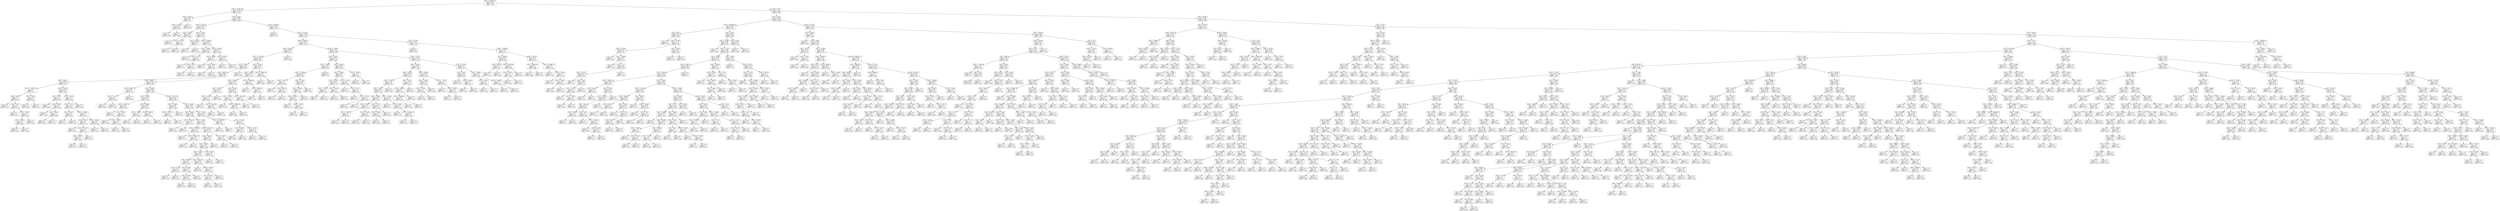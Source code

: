 digraph Tree {
node [shape=box] ;
0 [label="X[0] <= 43028.977\nmse = 0.012\nsamples = 850\nvalue = 0.281"] ;
1 [label="X[3] <= 19.595\nmse = 0.007\nsamples = 159\nvalue = 0.213"] ;
0 -> 1 [labeldistance=2.5, labelangle=45, headlabel="True"] ;
2 [label="X[3] <= 18.337\nmse = 0.006\nsamples = 3\nvalue = 0.477"] ;
1 -> 2 ;
3 [label="X[2] <= 34.104\nmse = 0.002\nsamples = 2\nvalue = 0.429"] ;
2 -> 3 ;
4 [label="mse = 0.0\nsamples = 1\nvalue = 0.389"] ;
3 -> 4 ;
5 [label="mse = 0.0\nsamples = 1\nvalue = 0.469"] ;
3 -> 5 ;
6 [label="mse = -0.0\nsamples = 1\nvalue = 0.574"] ;
2 -> 6 ;
7 [label="X[2] <= 5.493\nmse = 0.006\nsamples = 156\nvalue = 0.208"] ;
1 -> 7 ;
8 [label="X[3] <= 54.793\nmse = 0.006\nsamples = 16\nvalue = 0.147"] ;
7 -> 8 ;
9 [label="X[2] <= -3.826\nmse = 0.005\nsamples = 5\nvalue = 0.084"] ;
8 -> 9 ;
10 [label="mse = 0.0\nsamples = 1\nvalue = 0.221"] ;
9 -> 10 ;
11 [label="X[3] <= 47.342\nmse = 0.0\nsamples = 4\nvalue = 0.05"] ;
9 -> 11 ;
12 [label="mse = 0.0\nsamples = 1\nvalue = 0.08"] ;
11 -> 12 ;
13 [label="mse = 0.0\nsamples = 3\nvalue = 0.04"] ;
11 -> 13 ;
14 [label="X[2] <= -3.103\nmse = 0.004\nsamples = 11\nvalue = 0.175"] ;
8 -> 14 ;
15 [label="X[1] <= 53.015\nmse = 0.006\nsamples = 2\nvalue = 0.1"] ;
14 -> 15 ;
16 [label="mse = 0.0\nsamples = 1\nvalue = 0.177"] ;
15 -> 16 ;
17 [label="mse = 0.0\nsamples = 1\nvalue = 0.024"] ;
15 -> 17 ;
18 [label="X[0] <= 10559.0\nmse = 0.002\nsamples = 9\nvalue = 0.192"] ;
14 -> 18 ;
19 [label="X[2] <= -0.806\nmse = 0.001\nsamples = 4\nvalue = 0.226"] ;
18 -> 19 ;
20 [label="mse = 0.0\nsamples = 1\nvalue = 0.169"] ;
19 -> 20 ;
21 [label="X[2] <= 0.727\nmse = 0.0\nsamples = 3\nvalue = 0.245"] ;
19 -> 21 ;
22 [label="mse = 0.0\nsamples = 1\nvalue = 0.274"] ;
21 -> 22 ;
23 [label="X[3] <= 70.15\nmse = 0.0\nsamples = 2\nvalue = 0.23"] ;
21 -> 23 ;
24 [label="mse = 0.0\nsamples = 1\nvalue = 0.219"] ;
23 -> 24 ;
25 [label="mse = 0.0\nsamples = 1\nvalue = 0.242"] ;
23 -> 25 ;
26 [label="X[3] <= 60.814\nmse = 0.0\nsamples = 5\nvalue = 0.165"] ;
18 -> 26 ;
27 [label="X[1] <= 56.892\nmse = 0.0\nsamples = 3\nvalue = 0.179"] ;
26 -> 27 ;
28 [label="mse = 0.0\nsamples = 1\nvalue = 0.17"] ;
27 -> 28 ;
29 [label="X[3] <= 56.637\nmse = 0.0\nsamples = 2\nvalue = 0.183"] ;
27 -> 29 ;
30 [label="mse = 0.0\nsamples = 1\nvalue = 0.181"] ;
29 -> 30 ;
31 [label="mse = 0.0\nsamples = 1\nvalue = 0.185"] ;
29 -> 31 ;
32 [label="X[3] <= 66.561\nmse = 0.0\nsamples = 2\nvalue = 0.145"] ;
26 -> 32 ;
33 [label="mse = 0.0\nsamples = 1\nvalue = 0.151"] ;
32 -> 33 ;
34 [label="mse = -0.0\nsamples = 1\nvalue = 0.139"] ;
32 -> 34 ;
35 [label="X[0] <= 458.448\nmse = 0.005\nsamples = 140\nvalue = 0.215"] ;
7 -> 35 ;
36 [label="mse = 0.0\nsamples = 1\nvalue = 0.43"] ;
35 -> 36 ;
37 [label="X[1] <= 87.134\nmse = 0.005\nsamples = 139\nvalue = 0.214"] ;
35 -> 37 ;
38 [label="X[0] <= 31923.1\nmse = 0.005\nsamples = 126\nvalue = 0.219"] ;
37 -> 38 ;
39 [label="X[3] <= 85.476\nmse = 0.004\nsamples = 77\nvalue = 0.207"] ;
38 -> 39 ;
40 [label="X[1] <= 72.326\nmse = 0.004\nsamples = 76\nvalue = 0.205"] ;
39 -> 40 ;
41 [label="X[1] <= 71.687\nmse = 0.004\nsamples = 61\nvalue = 0.212"] ;
40 -> 41 ;
42 [label="X[3] <= 66.651\nmse = 0.003\nsamples = 60\nvalue = 0.21"] ;
41 -> 42 ;
43 [label="X[3] <= 54.651\nmse = 0.001\nsamples = 21\nvalue = 0.225"] ;
42 -> 43 ;
44 [label="X[0] <= 12361.147\nmse = 0.0\nsamples = 7\nvalue = 0.19"] ;
43 -> 44 ;
45 [label="X[3] <= 32.05\nmse = 0.0\nsamples = 5\nvalue = 0.182"] ;
44 -> 45 ;
46 [label="mse = 0.0\nsamples = 1\nvalue = 0.212"] ;
45 -> 46 ;
47 [label="X[2] <= 9.017\nmse = 0.0\nsamples = 4\nvalue = 0.175"] ;
45 -> 47 ;
48 [label="mse = 0.0\nsamples = 1\nvalue = 0.193"] ;
47 -> 48 ;
49 [label="X[2] <= 24.497\nmse = 0.0\nsamples = 3\nvalue = 0.169"] ;
47 -> 49 ;
50 [label="X[2] <= 14.087\nmse = 0.0\nsamples = 2\nvalue = 0.162"] ;
49 -> 50 ;
51 [label="mse = 0.0\nsamples = 1\nvalue = 0.161"] ;
50 -> 51 ;
52 [label="mse = 0.0\nsamples = 1\nvalue = 0.164"] ;
50 -> 52 ;
53 [label="mse = 0.0\nsamples = 1\nvalue = 0.181"] ;
49 -> 53 ;
54 [label="X[2] <= 9.336\nmse = 0.0\nsamples = 2\nvalue = 0.211"] ;
44 -> 54 ;
55 [label="mse = 0.0\nsamples = 1\nvalue = 0.204"] ;
54 -> 55 ;
56 [label="mse = 0.0\nsamples = 1\nvalue = 0.217"] ;
54 -> 56 ;
57 [label="X[2] <= 10.763\nmse = 0.001\nsamples = 14\nvalue = 0.242"] ;
43 -> 57 ;
58 [label="X[3] <= 59.75\nmse = 0.0\nsamples = 4\nvalue = 0.203"] ;
57 -> 58 ;
59 [label="mse = 0.0\nsamples = 1\nvalue = 0.226"] ;
58 -> 59 ;
60 [label="X[3] <= 60.917\nmse = 0.0\nsamples = 3\nvalue = 0.195"] ;
58 -> 60 ;
61 [label="mse = 0.0\nsamples = 1\nvalue = 0.192"] ;
60 -> 61 ;
62 [label="X[2] <= 9.149\nmse = 0.0\nsamples = 2\nvalue = 0.196"] ;
60 -> 62 ;
63 [label="mse = 0.0\nsamples = 1\nvalue = 0.196"] ;
62 -> 63 ;
64 [label="mse = -0.0\nsamples = 1\nvalue = 0.197"] ;
62 -> 64 ;
65 [label="X[2] <= 29.738\nmse = 0.0\nsamples = 10\nvalue = 0.258"] ;
57 -> 65 ;
66 [label="X[3] <= 57.56\nmse = 0.0\nsamples = 9\nvalue = 0.262"] ;
65 -> 66 ;
67 [label="X[2] <= 19.551\nmse = 0.0\nsamples = 2\nvalue = 0.245"] ;
66 -> 67 ;
68 [label="mse = 0.0\nsamples = 1\nvalue = 0.247"] ;
67 -> 68 ;
69 [label="mse = -0.0\nsamples = 1\nvalue = 0.243"] ;
67 -> 69 ;
70 [label="X[0] <= 2973.811\nmse = 0.0\nsamples = 7\nvalue = 0.267"] ;
66 -> 70 ;
71 [label="X[3] <= 60.712\nmse = 0.0\nsamples = 5\nvalue = 0.272"] ;
70 -> 71 ;
72 [label="mse = 0.0\nsamples = 2\nvalue = 0.268"] ;
71 -> 72 ;
73 [label="X[0] <= 2115.247\nmse = 0.0\nsamples = 3\nvalue = 0.275"] ;
71 -> 73 ;
74 [label="X[3] <= 63.706\nmse = 0.0\nsamples = 2\nvalue = 0.274"] ;
73 -> 74 ;
75 [label="mse = 0.0\nsamples = 1\nvalue = 0.274"] ;
74 -> 75 ;
76 [label="mse = -0.0\nsamples = 1\nvalue = 0.274"] ;
74 -> 76 ;
77 [label="mse = -0.0\nsamples = 1\nvalue = 0.276"] ;
73 -> 77 ;
78 [label="X[2] <= 20.804\nmse = 0.0\nsamples = 2\nvalue = 0.255"] ;
70 -> 78 ;
79 [label="mse = 0.0\nsamples = 1\nvalue = 0.253"] ;
78 -> 79 ;
80 [label="mse = -0.0\nsamples = 1\nvalue = 0.258"] ;
78 -> 80 ;
81 [label="mse = -0.0\nsamples = 1\nvalue = 0.216"] ;
65 -> 81 ;
82 [label="X[0] <= 661.017\nmse = 0.004\nsamples = 39\nvalue = 0.202"] ;
42 -> 82 ;
83 [label="X[0] <= 602.277\nmse = 0.001\nsamples = 3\nvalue = 0.271"] ;
82 -> 83 ;
84 [label="X[3] <= 74.472\nmse = 0.0\nsamples = 2\nvalue = 0.248"] ;
83 -> 84 ;
85 [label="mse = 0.0\nsamples = 1\nvalue = 0.256"] ;
84 -> 85 ;
86 [label="mse = 0.0\nsamples = 1\nvalue = 0.239"] ;
84 -> 86 ;
87 [label="mse = 0.0\nsamples = 1\nvalue = 0.319"] ;
83 -> 87 ;
88 [label="X[1] <= 42.611\nmse = 0.004\nsamples = 36\nvalue = 0.196"] ;
82 -> 88 ;
89 [label="X[1] <= 32.462\nmse = 0.003\nsamples = 8\nvalue = 0.158"] ;
88 -> 89 ;
90 [label="X[1] <= 18.987\nmse = 0.001\nsamples = 4\nvalue = 0.202"] ;
89 -> 90 ;
91 [label="mse = 0.0\nsamples = 1\nvalue = 0.151"] ;
90 -> 91 ;
92 [label="X[1] <= 23.897\nmse = 0.0\nsamples = 3\nvalue = 0.219"] ;
90 -> 92 ;
93 [label="mse = 0.0\nsamples = 1\nvalue = 0.203"] ;
92 -> 93 ;
94 [label="X[3] <= 73.035\nmse = 0.0\nsamples = 2\nvalue = 0.227"] ;
92 -> 94 ;
95 [label="mse = 0.0\nsamples = 1\nvalue = 0.228"] ;
94 -> 95 ;
96 [label="mse = -0.0\nsamples = 1\nvalue = 0.226"] ;
94 -> 96 ;
97 [label="X[1] <= 36.292\nmse = 0.001\nsamples = 4\nvalue = 0.114"] ;
89 -> 97 ;
98 [label="X[3] <= 78.586\nmse = 0.0\nsamples = 2\nvalue = 0.086"] ;
97 -> 98 ;
99 [label="mse = 0.0\nsamples = 1\nvalue = 0.091"] ;
98 -> 99 ;
100 [label="mse = -0.0\nsamples = 1\nvalue = 0.081"] ;
98 -> 100 ;
101 [label="X[0] <= 1080.83\nmse = 0.0\nsamples = 2\nvalue = 0.142"] ;
97 -> 101 ;
102 [label="mse = 0.0\nsamples = 1\nvalue = 0.142"] ;
101 -> 102 ;
103 [label="mse = 0.0\nsamples = 1\nvalue = 0.143"] ;
101 -> 103 ;
104 [label="X[0] <= 1627.716\nmse = 0.004\nsamples = 28\nvalue = 0.206"] ;
88 -> 104 ;
105 [label="X[1] <= 51.843\nmse = 0.005\nsamples = 3\nvalue = 0.298"] ;
104 -> 105 ;
106 [label="X[0] <= 1220.722\nmse = 0.0\nsamples = 2\nvalue = 0.252"] ;
105 -> 106 ;
107 [label="mse = 0.0\nsamples = 1\nvalue = 0.231"] ;
106 -> 107 ;
108 [label="mse = -0.0\nsamples = 1\nvalue = 0.273"] ;
106 -> 108 ;
109 [label="mse = 0.0\nsamples = 1\nvalue = 0.391"] ;
105 -> 109 ;
110 [label="X[2] <= 26.544\nmse = 0.003\nsamples = 25\nvalue = 0.195"] ;
104 -> 110 ;
111 [label="X[3] <= 69.635\nmse = 0.002\nsamples = 19\nvalue = 0.208"] ;
110 -> 111 ;
112 [label="X[0] <= 9716.014\nmse = 0.0\nsamples = 2\nvalue = 0.274"] ;
111 -> 112 ;
113 [label="mse = 0.0\nsamples = 1\nvalue = 0.293"] ;
112 -> 113 ;
114 [label="mse = -0.0\nsamples = 1\nvalue = 0.255"] ;
112 -> 114 ;
115 [label="X[2] <= 7.848\nmse = 0.002\nsamples = 17\nvalue = 0.201"] ;
111 -> 115 ;
116 [label="X[0] <= 6739.866\nmse = 0.0\nsamples = 3\nvalue = 0.246"] ;
115 -> 116 ;
117 [label="mse = 0.0\nsamples = 1\nvalue = 0.223"] ;
116 -> 117 ;
118 [label="X[0] <= 12325.366\nmse = 0.0\nsamples = 2\nvalue = 0.258"] ;
116 -> 118 ;
119 [label="mse = 0.0\nsamples = 1\nvalue = 0.264"] ;
118 -> 119 ;
120 [label="mse = -0.0\nsamples = 1\nvalue = 0.252"] ;
118 -> 120 ;
121 [label="X[0] <= 19157.453\nmse = 0.002\nsamples = 14\nvalue = 0.191"] ;
115 -> 121 ;
122 [label="X[0] <= 12487.0\nmse = 0.001\nsamples = 12\nvalue = 0.183"] ;
121 -> 122 ;
123 [label="X[1] <= 61.56\nmse = 0.001\nsamples = 11\nvalue = 0.189"] ;
122 -> 123 ;
124 [label="X[2] <= 11.393\nmse = 0.001\nsamples = 9\nvalue = 0.181"] ;
123 -> 124 ;
125 [label="X[0] <= 6499.5\nmse = 0.0\nsamples = 5\nvalue = 0.204"] ;
124 -> 125 ;
126 [label="X[2] <= 9.446\nmse = 0.0\nsamples = 2\nvalue = 0.215"] ;
125 -> 126 ;
127 [label="mse = 0.0\nsamples = 1\nvalue = 0.218"] ;
126 -> 127 ;
128 [label="mse = 0.0\nsamples = 1\nvalue = 0.213"] ;
126 -> 128 ;
129 [label="X[2] <= 9.399\nmse = 0.0\nsamples = 3\nvalue = 0.196"] ;
125 -> 129 ;
130 [label="X[3] <= 78.848\nmse = 0.0\nsamples = 2\nvalue = 0.198"] ;
129 -> 130 ;
131 [label="mse = 0.0\nsamples = 1\nvalue = 0.197"] ;
130 -> 131 ;
132 [label="mse = 0.0\nsamples = 1\nvalue = 0.199"] ;
130 -> 132 ;
133 [label="mse = 0.0\nsamples = 1\nvalue = 0.192"] ;
129 -> 133 ;
134 [label="X[0] <= 4633.077\nmse = 0.001\nsamples = 4\nvalue = 0.154"] ;
124 -> 134 ;
135 [label="mse = 0.0\nsamples = 1\nvalue = 0.212"] ;
134 -> 135 ;
136 [label="X[0] <= 7060.5\nmse = 0.0\nsamples = 3\nvalue = 0.134"] ;
134 -> 136 ;
137 [label="X[1] <= 53.921\nmse = 0.0\nsamples = 2\nvalue = 0.137"] ;
136 -> 137 ;
138 [label="mse = 0.0\nsamples = 1\nvalue = 0.139"] ;
137 -> 138 ;
139 [label="mse = -0.0\nsamples = 1\nvalue = 0.136"] ;
137 -> 139 ;
140 [label="mse = 0.0\nsamples = 1\nvalue = 0.128"] ;
136 -> 140 ;
141 [label="X[1] <= 66.623\nmse = 0.0\nsamples = 2\nvalue = 0.222"] ;
123 -> 141 ;
142 [label="mse = 0.0\nsamples = 1\nvalue = 0.231"] ;
141 -> 142 ;
143 [label="mse = 0.0\nsamples = 1\nvalue = 0.213"] ;
141 -> 143 ;
144 [label="mse = -0.0\nsamples = 1\nvalue = 0.121"] ;
122 -> 144 ;
145 [label="X[3] <= 75.874\nmse = 0.0\nsamples = 2\nvalue = 0.236"] ;
121 -> 145 ;
146 [label="mse = 0.0\nsamples = 1\nvalue = 0.221"] ;
145 -> 146 ;
147 [label="mse = 0.0\nsamples = 1\nvalue = 0.251"] ;
145 -> 147 ;
148 [label="X[2] <= 27.25\nmse = 0.002\nsamples = 6\nvalue = 0.155"] ;
110 -> 148 ;
149 [label="X[0] <= 9638.842\nmse = 0.0\nsamples = 2\nvalue = 0.09"] ;
148 -> 149 ;
150 [label="mse = 0.0\nsamples = 1\nvalue = 0.079"] ;
149 -> 150 ;
151 [label="mse = 0.0\nsamples = 1\nvalue = 0.1"] ;
149 -> 151 ;
152 [label="X[1] <= 53.052\nmse = 0.0\nsamples = 4\nvalue = 0.187"] ;
148 -> 152 ;
153 [label="X[1] <= 50.364\nmse = 0.0\nsamples = 2\nvalue = 0.207"] ;
152 -> 153 ;
154 [label="mse = 0.0\nsamples = 1\nvalue = 0.204"] ;
153 -> 154 ;
155 [label="mse = 0.0\nsamples = 1\nvalue = 0.209"] ;
153 -> 155 ;
156 [label="X[2] <= 27.942\nmse = 0.0\nsamples = 2\nvalue = 0.168"] ;
152 -> 156 ;
157 [label="mse = 0.0\nsamples = 1\nvalue = 0.154"] ;
156 -> 157 ;
158 [label="mse = 0.0\nsamples = 1\nvalue = 0.181"] ;
156 -> 158 ;
159 [label="mse = -0.0\nsamples = 1\nvalue = 0.363"] ;
41 -> 159 ;
160 [label="X[3] <= 78.304\nmse = 0.003\nsamples = 15\nvalue = 0.177"] ;
40 -> 160 ;
161 [label="X[2] <= 25.929\nmse = 0.002\nsamples = 13\nvalue = 0.189"] ;
160 -> 161 ;
162 [label="X[1] <= 76.601\nmse = 0.001\nsamples = 10\nvalue = 0.172"] ;
161 -> 162 ;
163 [label="X[2] <= 19.739\nmse = 0.001\nsamples = 4\nvalue = 0.145"] ;
162 -> 163 ;
164 [label="X[2] <= 11.269\nmse = 0.0\nsamples = 3\nvalue = 0.131"] ;
163 -> 164 ;
165 [label="mse = 0.0\nsamples = 1\nvalue = 0.147"] ;
164 -> 165 ;
166 [label="X[0] <= 4307.933\nmse = 0.0\nsamples = 2\nvalue = 0.122"] ;
164 -> 166 ;
167 [label="mse = 0.0\nsamples = 1\nvalue = 0.13"] ;
166 -> 167 ;
168 [label="mse = 0.0\nsamples = 1\nvalue = 0.114"] ;
166 -> 168 ;
169 [label="mse = -0.0\nsamples = 1\nvalue = 0.188"] ;
163 -> 169 ;
170 [label="X[1] <= 82.311\nmse = 0.001\nsamples = 6\nvalue = 0.191"] ;
162 -> 170 ;
171 [label="X[3] <= 51.383\nmse = 0.0\nsamples = 4\nvalue = 0.205"] ;
170 -> 171 ;
172 [label="mse = 0.0\nsamples = 1\nvalue = 0.229"] ;
171 -> 172 ;
173 [label="X[0] <= 19596.356\nmse = 0.0\nsamples = 3\nvalue = 0.197"] ;
171 -> 173 ;
174 [label="mse = 0.0\nsamples = 2\nvalue = 0.199"] ;
173 -> 174 ;
175 [label="mse = 0.0\nsamples = 1\nvalue = 0.193"] ;
173 -> 175 ;
176 [label="X[0] <= 19877.061\nmse = 0.0\nsamples = 2\nvalue = 0.162"] ;
170 -> 176 ;
177 [label="mse = 0.0\nsamples = 1\nvalue = 0.16"] ;
176 -> 177 ;
178 [label="mse = -0.0\nsamples = 1\nvalue = 0.165"] ;
176 -> 178 ;
179 [label="X[0] <= 5566.588\nmse = 0.0\nsamples = 3\nvalue = 0.245"] ;
161 -> 179 ;
180 [label="mse = 0.0\nsamples = 1\nvalue = 0.271"] ;
179 -> 180 ;
181 [label="X[0] <= 8485.697\nmse = 0.0\nsamples = 2\nvalue = 0.232"] ;
179 -> 181 ;
182 [label="mse = 0.0\nsamples = 1\nvalue = 0.243"] ;
181 -> 182 ;
183 [label="mse = 0.0\nsamples = 1\nvalue = 0.22"] ;
181 -> 183 ;
184 [label="X[0] <= 28318.164\nmse = 0.0\nsamples = 2\nvalue = 0.099"] ;
160 -> 184 ;
185 [label="mse = 0.0\nsamples = 1\nvalue = 0.086"] ;
184 -> 185 ;
186 [label="mse = 0.0\nsamples = 1\nvalue = 0.113"] ;
184 -> 186 ;
187 [label="mse = 0.0\nsamples = 1\nvalue = 0.344"] ;
39 -> 187 ;
188 [label="X[3] <= 75.094\nmse = 0.005\nsamples = 49\nvalue = 0.238"] ;
38 -> 188 ;
189 [label="X[2] <= 20.037\nmse = 0.003\nsamples = 19\nvalue = 0.261"] ;
188 -> 189 ;
190 [label="X[2] <= 19.422\nmse = 0.005\nsamples = 9\nvalue = 0.281"] ;
189 -> 190 ;
191 [label="X[3] <= 72.346\nmse = 0.003\nsamples = 8\nvalue = 0.265"] ;
190 -> 191 ;
192 [label="X[2] <= 17.012\nmse = 0.0\nsamples = 3\nvalue = 0.225"] ;
191 -> 192 ;
193 [label="mse = 0.0\nsamples = 1\nvalue = 0.211"] ;
192 -> 193 ;
194 [label="X[3] <= 68.705\nmse = 0.0\nsamples = 2\nvalue = 0.231"] ;
192 -> 194 ;
195 [label="mse = 0.0\nsamples = 1\nvalue = 0.228"] ;
194 -> 195 ;
196 [label="mse = 0.0\nsamples = 1\nvalue = 0.235"] ;
194 -> 196 ;
197 [label="X[2] <= 17.452\nmse = 0.003\nsamples = 5\nvalue = 0.29"] ;
191 -> 197 ;
198 [label="X[3] <= 74.494\nmse = 0.0\nsamples = 4\nvalue = 0.263"] ;
197 -> 198 ;
199 [label="X[0] <= 40201.0\nmse = 0.0\nsamples = 3\nvalue = 0.268"] ;
198 -> 199 ;
200 [label="mse = 0.0\nsamples = 1\nvalue = 0.274"] ;
199 -> 200 ;
201 [label="X[3] <= 73.329\nmse = 0.0\nsamples = 2\nvalue = 0.265"] ;
199 -> 201 ;
202 [label="mse = 0.0\nsamples = 1\nvalue = 0.263"] ;
201 -> 202 ;
203 [label="mse = 0.0\nsamples = 1\nvalue = 0.267"] ;
201 -> 203 ;
204 [label="mse = 0.0\nsamples = 1\nvalue = 0.246"] ;
198 -> 204 ;
205 [label="mse = -0.0\nsamples = 1\nvalue = 0.397"] ;
197 -> 205 ;
206 [label="mse = 0.0\nsamples = 1\nvalue = 0.41"] ;
190 -> 206 ;
207 [label="X[2] <= 26.618\nmse = 0.002\nsamples = 10\nvalue = 0.243"] ;
189 -> 207 ;
208 [label="X[3] <= 72.993\nmse = 0.001\nsamples = 8\nvalue = 0.23"] ;
207 -> 208 ;
209 [label="X[2] <= 23.947\nmse = 0.001\nsamples = 4\nvalue = 0.213"] ;
208 -> 209 ;
210 [label="X[3] <= 72.293\nmse = 0.0\nsamples = 2\nvalue = 0.184"] ;
209 -> 210 ;
211 [label="mse = 0.0\nsamples = 1\nvalue = 0.2"] ;
210 -> 211 ;
212 [label="mse = -0.0\nsamples = 1\nvalue = 0.167"] ;
210 -> 212 ;
213 [label="X[2] <= 26.163\nmse = 0.0\nsamples = 2\nvalue = 0.243"] ;
209 -> 213 ;
214 [label="mse = 0.0\nsamples = 1\nvalue = 0.236"] ;
213 -> 214 ;
215 [label="mse = 0.0\nsamples = 1\nvalue = 0.25"] ;
213 -> 215 ;
216 [label="X[2] <= 21.249\nmse = 0.0\nsamples = 4\nvalue = 0.246"] ;
208 -> 216 ;
217 [label="mse = 0.0\nsamples = 1\nvalue = 0.214"] ;
216 -> 217 ;
218 [label="X[2] <= 23.117\nmse = 0.0\nsamples = 3\nvalue = 0.257"] ;
216 -> 218 ;
219 [label="mse = 0.0\nsamples = 1\nvalue = 0.273"] ;
218 -> 219 ;
220 [label="X[1] <= 81.735\nmse = 0.0\nsamples = 2\nvalue = 0.249"] ;
218 -> 220 ;
221 [label="mse = 0.0\nsamples = 1\nvalue = 0.243"] ;
220 -> 221 ;
222 [label="mse = 0.0\nsamples = 1\nvalue = 0.256"] ;
220 -> 222 ;
223 [label="X[1] <= 81.921\nmse = 0.0\nsamples = 2\nvalue = 0.295"] ;
207 -> 223 ;
224 [label="mse = 0.0\nsamples = 1\nvalue = 0.302"] ;
223 -> 224 ;
225 [label="mse = -0.0\nsamples = 1\nvalue = 0.288"] ;
223 -> 225 ;
226 [label="X[3] <= 79.776\nmse = 0.006\nsamples = 30\nvalue = 0.223"] ;
188 -> 226 ;
227 [label="X[2] <= 19.912\nmse = 0.003\nsamples = 22\nvalue = 0.203"] ;
226 -> 227 ;
228 [label="X[3] <= 78.192\nmse = 0.002\nsamples = 16\nvalue = 0.191"] ;
227 -> 228 ;
229 [label="X[3] <= 77.623\nmse = 0.002\nsamples = 12\nvalue = 0.184"] ;
228 -> 229 ;
230 [label="X[2] <= 18.21\nmse = 0.001\nsamples = 11\nvalue = 0.192"] ;
229 -> 230 ;
231 [label="X[2] <= 16.224\nmse = 0.001\nsamples = 7\nvalue = 0.203"] ;
230 -> 231 ;
232 [label="X[2] <= 15.975\nmse = 0.0\nsamples = 4\nvalue = 0.175"] ;
231 -> 232 ;
233 [label="X[3] <= 75.438\nmse = 0.0\nsamples = 2\nvalue = 0.19"] ;
232 -> 233 ;
234 [label="mse = 0.0\nsamples = 1\nvalue = 0.182"] ;
233 -> 234 ;
235 [label="mse = -0.0\nsamples = 1\nvalue = 0.197"] ;
233 -> 235 ;
236 [label="X[2] <= 16.006\nmse = 0.0\nsamples = 2\nvalue = 0.161"] ;
232 -> 236 ;
237 [label="mse = 0.0\nsamples = 1\nvalue = 0.156"] ;
236 -> 237 ;
238 [label="mse = 0.0\nsamples = 1\nvalue = 0.167"] ;
236 -> 238 ;
239 [label="X[2] <= 17.775\nmse = 0.001\nsamples = 3\nvalue = 0.24"] ;
231 -> 239 ;
240 [label="X[2] <= 16.983\nmse = 0.0\nsamples = 2\nvalue = 0.259"] ;
239 -> 240 ;
241 [label="mse = 0.0\nsamples = 1\nvalue = 0.268"] ;
240 -> 241 ;
242 [label="mse = 0.0\nsamples = 1\nvalue = 0.25"] ;
240 -> 242 ;
243 [label="mse = -0.0\nsamples = 1\nvalue = 0.201"] ;
239 -> 243 ;
244 [label="X[3] <= 75.983\nmse = 0.001\nsamples = 4\nvalue = 0.172"] ;
230 -> 244 ;
245 [label="mse = 0.0\nsamples = 1\nvalue = 0.211"] ;
244 -> 245 ;
246 [label="X[2] <= 18.903\nmse = 0.0\nsamples = 3\nvalue = 0.159"] ;
244 -> 246 ;
247 [label="mse = 0.0\nsamples = 1\nvalue = 0.14"] ;
246 -> 247 ;
248 [label="X[0] <= 40445.951\nmse = 0.0\nsamples = 2\nvalue = 0.169"] ;
246 -> 248 ;
249 [label="mse = 0.0\nsamples = 1\nvalue = 0.167"] ;
248 -> 249 ;
250 [label="mse = -0.0\nsamples = 1\nvalue = 0.171"] ;
248 -> 250 ;
251 [label="mse = -0.0\nsamples = 1\nvalue = 0.098"] ;
229 -> 251 ;
252 [label="X[2] <= 16.26\nmse = 0.001\nsamples = 4\nvalue = 0.214"] ;
228 -> 252 ;
253 [label="X[3] <= 79.658\nmse = 0.0\nsamples = 3\nvalue = 0.231"] ;
252 -> 253 ;
254 [label="X[0] <= 42698.951\nmse = 0.0\nsamples = 2\nvalue = 0.243"] ;
253 -> 254 ;
255 [label="mse = 0.0\nsamples = 1\nvalue = 0.235"] ;
254 -> 255 ;
256 [label="mse = 0.0\nsamples = 1\nvalue = 0.25"] ;
254 -> 256 ;
257 [label="mse = 0.0\nsamples = 1\nvalue = 0.208"] ;
253 -> 257 ;
258 [label="mse = 0.0\nsamples = 1\nvalue = 0.162"] ;
252 -> 258 ;
259 [label="X[2] <= 23.063\nmse = 0.003\nsamples = 6\nvalue = 0.235"] ;
227 -> 259 ;
260 [label="X[2] <= 20.902\nmse = 0.002\nsamples = 3\nvalue = 0.28"] ;
259 -> 260 ;
261 [label="X[3] <= 75.544\nmse = 0.0\nsamples = 2\nvalue = 0.248"] ;
260 -> 261 ;
262 [label="mse = 0.0\nsamples = 1\nvalue = 0.246"] ;
261 -> 262 ;
263 [label="mse = -0.0\nsamples = 1\nvalue = 0.25"] ;
261 -> 263 ;
264 [label="mse = 0.0\nsamples = 1\nvalue = 0.344"] ;
260 -> 264 ;
265 [label="X[3] <= 77.789\nmse = 0.0\nsamples = 3\nvalue = 0.191"] ;
259 -> 265 ;
266 [label="mse = 0.0\nsamples = 1\nvalue = 0.215"] ;
265 -> 266 ;
267 [label="X[3] <= 78.585\nmse = 0.0\nsamples = 2\nvalue = 0.179"] ;
265 -> 267 ;
268 [label="mse = 0.0\nsamples = 1\nvalue = 0.18"] ;
267 -> 268 ;
269 [label="mse = 0.0\nsamples = 1\nvalue = 0.178"] ;
267 -> 269 ;
270 [label="X[3] <= 81.334\nmse = 0.01\nsamples = 8\nvalue = 0.277"] ;
226 -> 270 ;
271 [label="X[1] <= 52.8\nmse = 0.001\nsamples = 4\nvalue = 0.372"] ;
270 -> 271 ;
272 [label="mse = 0.0\nsamples = 2\nvalue = 0.333"] ;
271 -> 272 ;
273 [label="X[2] <= 15.031\nmse = 0.0\nsamples = 2\nvalue = 0.41"] ;
271 -> 273 ;
274 [label="mse = 0.0\nsamples = 1\nvalue = 0.415"] ;
273 -> 274 ;
275 [label="mse = 0.0\nsamples = 1\nvalue = 0.406"] ;
273 -> 275 ;
276 [label="X[2] <= 15.963\nmse = 0.001\nsamples = 4\nvalue = 0.182"] ;
270 -> 276 ;
277 [label="X[3] <= 82.941\nmse = 0.0\nsamples = 2\nvalue = 0.202"] ;
276 -> 277 ;
278 [label="mse = 0.0\nsamples = 1\nvalue = 0.183"] ;
277 -> 278 ;
279 [label="mse = 0.0\nsamples = 1\nvalue = 0.222"] ;
277 -> 279 ;
280 [label="X[1] <= 64.922\nmse = 0.0\nsamples = 2\nvalue = 0.162"] ;
276 -> 280 ;
281 [label="mse = 0.0\nsamples = 1\nvalue = 0.167"] ;
280 -> 281 ;
282 [label="mse = -0.0\nsamples = 1\nvalue = 0.158"] ;
280 -> 282 ;
283 [label="X[1] <= 87.881\nmse = 0.004\nsamples = 13\nvalue = 0.164"] ;
37 -> 283 ;
284 [label="mse = 0.0\nsamples = 1\nvalue = 0.039"] ;
283 -> 284 ;
285 [label="X[0] <= 14480.96\nmse = 0.003\nsamples = 12\nvalue = 0.175"] ;
283 -> 285 ;
286 [label="X[1] <= 88.982\nmse = 0.001\nsamples = 5\nvalue = 0.206"] ;
285 -> 286 ;
287 [label="X[3] <= 59.458\nmse = 0.0\nsamples = 2\nvalue = 0.162"] ;
286 -> 287 ;
288 [label="mse = 0.0\nsamples = 1\nvalue = 0.143"] ;
287 -> 288 ;
289 [label="mse = 0.0\nsamples = 1\nvalue = 0.182"] ;
287 -> 289 ;
290 [label="X[0] <= 9818.238\nmse = 0.0\nsamples = 3\nvalue = 0.235"] ;
286 -> 290 ;
291 [label="X[3] <= 63.414\nmse = 0.0\nsamples = 2\nvalue = 0.228"] ;
290 -> 291 ;
292 [label="mse = 0.0\nsamples = 1\nvalue = 0.232"] ;
291 -> 292 ;
293 [label="mse = 0.0\nsamples = 1\nvalue = 0.225"] ;
291 -> 293 ;
294 [label="mse = 0.0\nsamples = 1\nvalue = 0.247"] ;
290 -> 294 ;
295 [label="X[3] <= 61.227\nmse = 0.002\nsamples = 7\nvalue = 0.153"] ;
285 -> 295 ;
296 [label="X[0] <= 36642.182\nmse = 0.0\nsamples = 3\nvalue = 0.099"] ;
295 -> 296 ;
297 [label="mse = 0.0\nsamples = 2\nvalue = 0.098"] ;
296 -> 297 ;
298 [label="mse = -0.0\nsamples = 1\nvalue = 0.102"] ;
296 -> 298 ;
299 [label="X[0] <= 23688.127\nmse = 0.0\nsamples = 4\nvalue = 0.193"] ;
295 -> 299 ;
300 [label="mse = 0.0\nsamples = 1\nvalue = 0.169"] ;
299 -> 300 ;
301 [label="X[2] <= 12.366\nmse = 0.0\nsamples = 3\nvalue = 0.201"] ;
299 -> 301 ;
302 [label="mse = 0.0\nsamples = 1\nvalue = 0.192"] ;
301 -> 302 ;
303 [label="X[2] <= 15.965\nmse = 0.0\nsamples = 2\nvalue = 0.205"] ;
301 -> 303 ;
304 [label="mse = 0.0\nsamples = 1\nvalue = 0.208"] ;
303 -> 304 ;
305 [label="mse = -0.0\nsamples = 1\nvalue = 0.203"] ;
303 -> 305 ;
306 [label="X[2] <= 7.04\nmse = 0.012\nsamples = 691\nvalue = 0.296"] ;
0 -> 306 [labeldistance=2.5, labelangle=-45, headlabel="False"] ;
307 [label="X[2] <= 4.521\nmse = 0.008\nsamples = 199\nvalue = 0.265"] ;
306 -> 307 ;
308 [label="X[0] <= 46420.994\nmse = 0.007\nsamples = 80\nvalue = 0.243"] ;
307 -> 308 ;
309 [label="X[3] <= 65.0\nmse = 0.016\nsamples = 11\nvalue = 0.303"] ;
308 -> 309 ;
310 [label="mse = 0.0\nsamples = 1\nvalue = 0.542"] ;
309 -> 310 ;
311 [label="X[3] <= 77.967\nmse = 0.011\nsamples = 10\nvalue = 0.279"] ;
309 -> 311 ;
312 [label="X[3] <= 67.368\nmse = 0.005\nsamples = 8\nvalue = 0.251"] ;
311 -> 312 ;
313 [label="mse = 0.0\nsamples = 1\nvalue = 0.381"] ;
312 -> 313 ;
314 [label="X[1] <= 76.006\nmse = 0.002\nsamples = 7\nvalue = 0.233"] ;
312 -> 314 ;
315 [label="mse = 0.0\nsamples = 1\nvalue = 0.159"] ;
314 -> 315 ;
316 [label="X[2] <= -1.5\nmse = 0.002\nsamples = 6\nvalue = 0.245"] ;
314 -> 316 ;
317 [label="X[2] <= -8.724\nmse = 0.001\nsamples = 5\nvalue = 0.232"] ;
316 -> 317 ;
318 [label="mse = 0.0\nsamples = 1\nvalue = 0.277"] ;
317 -> 318 ;
319 [label="X[2] <= -3.62\nmse = 0.001\nsamples = 4\nvalue = 0.22"] ;
317 -> 319 ;
320 [label="X[2] <= -6.134\nmse = 0.0\nsamples = 3\nvalue = 0.208"] ;
319 -> 320 ;
321 [label="mse = 0.0\nsamples = 1\nvalue = 0.233"] ;
320 -> 321 ;
322 [label="X[2] <= -3.898\nmse = 0.0\nsamples = 2\nvalue = 0.196"] ;
320 -> 322 ;
323 [label="mse = 0.0\nsamples = 1\nvalue = 0.199"] ;
322 -> 323 ;
324 [label="mse = -0.0\nsamples = 1\nvalue = 0.193"] ;
322 -> 324 ;
325 [label="mse = -0.0\nsamples = 1\nvalue = 0.256"] ;
319 -> 325 ;
326 [label="mse = 0.0\nsamples = 1\nvalue = 0.314"] ;
316 -> 326 ;
327 [label="X[2] <= 0.061\nmse = 0.021\nsamples = 2\nvalue = 0.388"] ;
311 -> 327 ;
328 [label="mse = 0.0\nsamples = 1\nvalue = 0.534"] ;
327 -> 328 ;
329 [label="mse = 0.0\nsamples = 1\nvalue = 0.241"] ;
327 -> 329 ;
330 [label="X[1] <= 94.6\nmse = 0.005\nsamples = 69\nvalue = 0.233"] ;
308 -> 330 ;
331 [label="X[3] <= 57.865\nmse = 0.005\nsamples = 67\nvalue = 0.229"] ;
330 -> 331 ;
332 [label="mse = 0.0\nsamples = 1\nvalue = 0.093"] ;
331 -> 332 ;
333 [label="X[3] <= 77.65\nmse = 0.004\nsamples = 66\nvalue = 0.231"] ;
331 -> 333 ;
334 [label="X[2] <= 4.336\nmse = 0.005\nsamples = 53\nvalue = 0.237"] ;
333 -> 334 ;
335 [label="X[2] <= 4.307\nmse = 0.005\nsamples = 46\nvalue = 0.243"] ;
334 -> 335 ;
336 [label="X[2] <= 1.045\nmse = 0.005\nsamples = 45\nvalue = 0.239"] ;
335 -> 336 ;
337 [label="X[0] <= 55079.18\nmse = 0.004\nsamples = 10\nvalue = 0.214"] ;
336 -> 337 ;
338 [label="X[1] <= 86.407\nmse = 0.0\nsamples = 2\nvalue = 0.139"] ;
337 -> 338 ;
339 [label="mse = 0.0\nsamples = 1\nvalue = 0.153"] ;
338 -> 339 ;
340 [label="mse = 0.0\nsamples = 1\nvalue = 0.124"] ;
338 -> 340 ;
341 [label="X[2] <= 0.597\nmse = 0.003\nsamples = 8\nvalue = 0.233"] ;
337 -> 341 ;
342 [label="X[1] <= 92.207\nmse = 0.002\nsamples = 7\nvalue = 0.249"] ;
341 -> 342 ;
343 [label="X[1] <= 65.4\nmse = 0.001\nsamples = 6\nvalue = 0.261"] ;
342 -> 343 ;
344 [label="X[2] <= -0.866\nmse = 0.0\nsamples = 2\nvalue = 0.293"] ;
343 -> 344 ;
345 [label="mse = 0.0\nsamples = 1\nvalue = 0.3"] ;
344 -> 345 ;
346 [label="mse = 0.0\nsamples = 1\nvalue = 0.286"] ;
344 -> 346 ;
347 [label="X[2] <= -4.36\nmse = 0.0\nsamples = 4\nvalue = 0.246"] ;
343 -> 347 ;
348 [label="mse = 0.0\nsamples = 1\nvalue = 0.214"] ;
347 -> 348 ;
349 [label="X[0] <= 59716.0\nmse = 0.0\nsamples = 3\nvalue = 0.256"] ;
347 -> 349 ;
350 [label="mse = 0.0\nsamples = 1\nvalue = 0.263"] ;
349 -> 350 ;
351 [label="X[3] <= 60.438\nmse = 0.0\nsamples = 2\nvalue = 0.253"] ;
349 -> 351 ;
352 [label="mse = 0.0\nsamples = 1\nvalue = 0.25"] ;
351 -> 352 ;
353 [label="mse = 0.0\nsamples = 1\nvalue = 0.256"] ;
351 -> 353 ;
354 [label="mse = 0.0\nsamples = 1\nvalue = 0.173"] ;
342 -> 354 ;
355 [label="mse = 0.0\nsamples = 1\nvalue = 0.125"] ;
341 -> 355 ;
356 [label="X[2] <= 2.634\nmse = 0.005\nsamples = 35\nvalue = 0.246"] ;
336 -> 356 ;
357 [label="X[2] <= 2.126\nmse = 0.005\nsamples = 10\nvalue = 0.281"] ;
356 -> 357 ;
358 [label="X[3] <= 65.694\nmse = 0.004\nsamples = 6\nvalue = 0.246"] ;
357 -> 358 ;
359 [label="X[3] <= 60.512\nmse = 0.0\nsamples = 2\nvalue = 0.164"] ;
358 -> 359 ;
360 [label="mse = 0.0\nsamples = 1\nvalue = 0.144"] ;
359 -> 360 ;
361 [label="mse = 0.0\nsamples = 1\nvalue = 0.184"] ;
359 -> 361 ;
362 [label="X[2] <= 1.348\nmse = 0.001\nsamples = 4\nvalue = 0.287"] ;
358 -> 362 ;
363 [label="mse = 0.0\nsamples = 1\nvalue = 0.333"] ;
362 -> 363 ;
364 [label="X[1] <= 47.4\nmse = 0.0\nsamples = 3\nvalue = 0.271"] ;
362 -> 364 ;
365 [label="X[1] <= 38.8\nmse = 0.0\nsamples = 2\nvalue = 0.284"] ;
364 -> 365 ;
366 [label="mse = 0.0\nsamples = 1\nvalue = 0.292"] ;
365 -> 366 ;
367 [label="mse = 0.0\nsamples = 1\nvalue = 0.277"] ;
365 -> 367 ;
368 [label="mse = 0.0\nsamples = 1\nvalue = 0.245"] ;
364 -> 368 ;
369 [label="X[3] <= 60.272\nmse = 0.002\nsamples = 4\nvalue = 0.334"] ;
357 -> 369 ;
370 [label="mse = 0.0\nsamples = 1\nvalue = 0.273"] ;
369 -> 370 ;
371 [label="X[0] <= 52164.5\nmse = 0.001\nsamples = 3\nvalue = 0.355"] ;
369 -> 371 ;
372 [label="mse = 0.0\nsamples = 1\nvalue = 0.387"] ;
371 -> 372 ;
373 [label="X[1] <= 78.2\nmse = 0.0\nsamples = 2\nvalue = 0.339"] ;
371 -> 373 ;
374 [label="mse = 0.0\nsamples = 1\nvalue = 0.345"] ;
373 -> 374 ;
375 [label="mse = 0.0\nsamples = 1\nvalue = 0.333"] ;
373 -> 375 ;
376 [label="X[2] <= 3.881\nmse = 0.004\nsamples = 25\nvalue = 0.232"] ;
356 -> 376 ;
377 [label="X[1] <= 84.45\nmse = 0.005\nsamples = 15\nvalue = 0.212"] ;
376 -> 377 ;
378 [label="X[1] <= 47.4\nmse = 0.004\nsamples = 13\nvalue = 0.198"] ;
377 -> 378 ;
379 [label="X[3] <= 67.668\nmse = 0.005\nsamples = 7\nvalue = 0.236"] ;
378 -> 379 ;
380 [label="mse = 0.0\nsamples = 1\nvalue = 0.091"] ;
379 -> 380 ;
381 [label="X[0] <= 50746.0\nmse = 0.001\nsamples = 6\nvalue = 0.26"] ;
379 -> 381 ;
382 [label="X[3] <= 71.664\nmse = 0.0\nsamples = 3\nvalue = 0.233"] ;
381 -> 382 ;
383 [label="mse = 0.0\nsamples = 1\nvalue = 0.213"] ;
382 -> 383 ;
384 [label="X[3] <= 72.514\nmse = 0.0\nsamples = 2\nvalue = 0.244"] ;
382 -> 384 ;
385 [label="mse = 0.0\nsamples = 1\nvalue = 0.238"] ;
384 -> 385 ;
386 [label="mse = 0.0\nsamples = 1\nvalue = 0.25"] ;
384 -> 386 ;
387 [label="X[3] <= 75.586\nmse = 0.001\nsamples = 3\nvalue = 0.287"] ;
381 -> 387 ;
388 [label="X[3] <= 72.265\nmse = 0.0\nsamples = 2\nvalue = 0.31"] ;
387 -> 388 ;
389 [label="mse = 0.0\nsamples = 1\nvalue = 0.308"] ;
388 -> 389 ;
390 [label="mse = 0.0\nsamples = 1\nvalue = 0.312"] ;
388 -> 390 ;
391 [label="mse = 0.0\nsamples = 1\nvalue = 0.24"] ;
387 -> 391 ;
392 [label="X[2] <= 3.644\nmse = 0.001\nsamples = 6\nvalue = 0.153"] ;
378 -> 392 ;
393 [label="X[2] <= 3.002\nmse = 0.0\nsamples = 5\nvalue = 0.163"] ;
392 -> 393 ;
394 [label="X[1] <= 58.1\nmse = 0.0\nsamples = 2\nvalue = 0.148"] ;
393 -> 394 ;
395 [label="mse = 0.0\nsamples = 1\nvalue = 0.149"] ;
394 -> 395 ;
396 [label="mse = 0.0\nsamples = 1\nvalue = 0.148"] ;
394 -> 396 ;
397 [label="X[3] <= 70.108\nmse = 0.0\nsamples = 3\nvalue = 0.172"] ;
393 -> 397 ;
398 [label="mse = 0.0\nsamples = 1\nvalue = 0.185"] ;
397 -> 398 ;
399 [label="X[3] <= 75.864\nmse = 0.0\nsamples = 2\nvalue = 0.166"] ;
397 -> 399 ;
400 [label="mse = 0.0\nsamples = 1\nvalue = 0.161"] ;
399 -> 400 ;
401 [label="mse = 0.0\nsamples = 1\nvalue = 0.171"] ;
399 -> 401 ;
402 [label="mse = 0.0\nsamples = 1\nvalue = 0.106"] ;
392 -> 402 ;
403 [label="X[1] <= 89.25\nmse = 0.001\nsamples = 2\nvalue = 0.302"] ;
377 -> 403 ;
404 [label="mse = 0.0\nsamples = 1\nvalue = 0.271"] ;
403 -> 404 ;
405 [label="mse = -0.0\nsamples = 1\nvalue = 0.333"] ;
403 -> 405 ;
406 [label="X[1] <= 82.45\nmse = 0.001\nsamples = 10\nvalue = 0.263"] ;
376 -> 406 ;
407 [label="X[1] <= 65.25\nmse = 0.001\nsamples = 8\nvalue = 0.276"] ;
406 -> 407 ;
408 [label="X[1] <= 49.6\nmse = 0.0\nsamples = 3\nvalue = 0.292"] ;
407 -> 408 ;
409 [label="X[0] <= 50746.0\nmse = 0.0\nsamples = 2\nvalue = 0.278"] ;
408 -> 409 ;
410 [label="mse = 0.0\nsamples = 1\nvalue = 0.269"] ;
409 -> 410 ;
411 [label="mse = 0.0\nsamples = 1\nvalue = 0.287"] ;
409 -> 411 ;
412 [label="mse = -0.0\nsamples = 1\nvalue = 0.321"] ;
408 -> 412 ;
413 [label="X[3] <= 74.636\nmse = 0.001\nsamples = 5\nvalue = 0.266"] ;
407 -> 413 ;
414 [label="X[1] <= 71.75\nmse = 0.0\nsamples = 2\nvalue = 0.231"] ;
413 -> 414 ;
415 [label="mse = 0.0\nsamples = 1\nvalue = 0.238"] ;
414 -> 415 ;
416 [label="mse = -0.0\nsamples = 1\nvalue = 0.225"] ;
414 -> 416 ;
417 [label="X[2] <= 4.177\nmse = 0.0\nsamples = 3\nvalue = 0.289"] ;
413 -> 417 ;
418 [label="X[3] <= 76.191\nmse = 0.0\nsamples = 2\nvalue = 0.293"] ;
417 -> 418 ;
419 [label="mse = 0.0\nsamples = 1\nvalue = 0.29"] ;
418 -> 419 ;
420 [label="mse = 0.0\nsamples = 1\nvalue = 0.297"] ;
418 -> 420 ;
421 [label="mse = -0.0\nsamples = 1\nvalue = 0.281"] ;
417 -> 421 ;
422 [label="X[1] <= 87.05\nmse = 0.0\nsamples = 2\nvalue = 0.211"] ;
406 -> 422 ;
423 [label="mse = 0.0\nsamples = 1\nvalue = 0.214"] ;
422 -> 423 ;
424 [label="mse = 0.0\nsamples = 1\nvalue = 0.208"] ;
422 -> 424 ;
425 [label="mse = -0.0\nsamples = 1\nvalue = 0.4"] ;
335 -> 425 ;
426 [label="X[3] <= 69.705\nmse = 0.001\nsamples = 7\nvalue = 0.202"] ;
334 -> 426 ;
427 [label="X[2] <= 4.344\nmse = 0.0\nsamples = 4\nvalue = 0.18"] ;
426 -> 427 ;
428 [label="mse = 0.0\nsamples = 1\nvalue = 0.154"] ;
427 -> 428 ;
429 [label="X[3] <= 66.031\nmse = 0.0\nsamples = 3\nvalue = 0.189"] ;
427 -> 429 ;
430 [label="X[2] <= 4.394\nmse = 0.0\nsamples = 2\nvalue = 0.182"] ;
429 -> 430 ;
431 [label="mse = 0.0\nsamples = 1\nvalue = 0.185"] ;
430 -> 431 ;
432 [label="mse = -0.0\nsamples = 1\nvalue = 0.18"] ;
430 -> 432 ;
433 [label="mse = 0.0\nsamples = 1\nvalue = 0.202"] ;
429 -> 433 ;
434 [label="X[1] <= 72.4\nmse = 0.0\nsamples = 3\nvalue = 0.231"] ;
426 -> 434 ;
435 [label="mse = 0.0\nsamples = 1\nvalue = 0.254"] ;
434 -> 435 ;
436 [label="X[2] <= 4.409\nmse = 0.0\nsamples = 2\nvalue = 0.22"] ;
434 -> 436 ;
437 [label="mse = 0.0\nsamples = 1\nvalue = 0.211"] ;
436 -> 437 ;
438 [label="mse = 0.0\nsamples = 1\nvalue = 0.229"] ;
436 -> 438 ;
439 [label="X[2] <= 2.609\nmse = 0.001\nsamples = 13\nvalue = 0.205"] ;
333 -> 439 ;
440 [label="mse = 0.0\nsamples = 1\nvalue = 0.271"] ;
439 -> 440 ;
441 [label="X[1] <= 81.55\nmse = 0.001\nsamples = 12\nvalue = 0.199"] ;
439 -> 441 ;
442 [label="X[3] <= 77.979\nmse = 0.001\nsamples = 10\nvalue = 0.194"] ;
441 -> 442 ;
443 [label="mse = 0.0\nsamples = 1\nvalue = 0.167"] ;
442 -> 443 ;
444 [label="X[3] <= 83.356\nmse = 0.001\nsamples = 9\nvalue = 0.197"] ;
442 -> 444 ;
445 [label="X[3] <= 81.401\nmse = 0.0\nsamples = 7\nvalue = 0.203"] ;
444 -> 445 ;
446 [label="X[3] <= 79.326\nmse = 0.0\nsamples = 5\nvalue = 0.195"] ;
445 -> 446 ;
447 [label="X[0] <= 61197.5\nmse = 0.0\nsamples = 4\nvalue = 0.2"] ;
446 -> 447 ;
448 [label="X[3] <= 78.17\nmse = 0.0\nsamples = 3\nvalue = 0.204"] ;
447 -> 448 ;
449 [label="mse = 0.0\nsamples = 1\nvalue = 0.208"] ;
448 -> 449 ;
450 [label="X[3] <= 78.391\nmse = 0.0\nsamples = 2\nvalue = 0.202"] ;
448 -> 450 ;
451 [label="mse = 0.0\nsamples = 1\nvalue = 0.2"] ;
450 -> 451 ;
452 [label="mse = 0.0\nsamples = 1\nvalue = 0.204"] ;
450 -> 452 ;
453 [label="mse = -0.0\nsamples = 1\nvalue = 0.186"] ;
447 -> 453 ;
454 [label="mse = -0.0\nsamples = 1\nvalue = 0.175"] ;
446 -> 454 ;
455 [label="X[3] <= 82.925\nmse = 0.001\nsamples = 2\nvalue = 0.225"] ;
445 -> 455 ;
456 [label="mse = 0.0\nsamples = 1\nvalue = 0.25"] ;
455 -> 456 ;
457 [label="mse = 0.0\nsamples = 1\nvalue = 0.2"] ;
455 -> 457 ;
458 [label="X[0] <= 61197.5\nmse = 0.0\nsamples = 2\nvalue = 0.177"] ;
444 -> 458 ;
459 [label="mse = 0.0\nsamples = 1\nvalue = 0.162"] ;
458 -> 459 ;
460 [label="mse = 0.0\nsamples = 1\nvalue = 0.191"] ;
458 -> 460 ;
461 [label="X[3] <= 80.794\nmse = 0.0\nsamples = 2\nvalue = 0.224"] ;
441 -> 461 ;
462 [label="mse = 0.0\nsamples = 1\nvalue = 0.208"] ;
461 -> 462 ;
463 [label="mse = -0.0\nsamples = 1\nvalue = 0.24"] ;
461 -> 463 ;
464 [label="X[2] <= 2.06\nmse = 0.003\nsamples = 2\nvalue = 0.38"] ;
330 -> 464 ;
465 [label="mse = 0.0\nsamples = 1\nvalue = 0.438"] ;
464 -> 465 ;
466 [label="mse = 0.0\nsamples = 1\nvalue = 0.323"] ;
464 -> 466 ;
467 [label="X[3] <= 72.198\nmse = 0.008\nsamples = 119\nvalue = 0.279"] ;
307 -> 467 ;
468 [label="X[1] <= 26.619\nmse = 0.007\nsamples = 51\nvalue = 0.254"] ;
467 -> 468 ;
469 [label="mse = 0.0\nsamples = 1\nvalue = 0.105"] ;
468 -> 469 ;
470 [label="X[2] <= 4.862\nmse = 0.006\nsamples = 50\nvalue = 0.257"] ;
468 -> 470 ;
471 [label="X[1] <= 62.55\nmse = 0.001\nsamples = 3\nvalue = 0.337"] ;
470 -> 471 ;
472 [label="mse = 0.0\nsamples = 1\nvalue = 0.306"] ;
471 -> 472 ;
473 [label="X[2] <= 4.709\nmse = 0.0\nsamples = 2\nvalue = 0.353"] ;
471 -> 473 ;
474 [label="mse = 0.0\nsamples = 1\nvalue = 0.345"] ;
473 -> 474 ;
475 [label="mse = -0.0\nsamples = 1\nvalue = 0.361"] ;
473 -> 475 ;
476 [label="X[1] <= 75.956\nmse = 0.006\nsamples = 47\nvalue = 0.252"] ;
470 -> 476 ;
477 [label="X[0] <= 59300.5\nmse = 0.011\nsamples = 10\nvalue = 0.293"] ;
476 -> 477 ;
478 [label="X[1] <= 47.8\nmse = 0.01\nsamples = 7\nvalue = 0.335"] ;
477 -> 478 ;
479 [label="mse = 0.0\nsamples = 1\nvalue = 0.168"] ;
478 -> 479 ;
480 [label="X[2] <= 6.236\nmse = 0.006\nsamples = 6\nvalue = 0.363"] ;
478 -> 480 ;
481 [label="X[0] <= 55916.5\nmse = 0.003\nsamples = 3\nvalue = 0.426"] ;
480 -> 481 ;
482 [label="X[0] <= 48319.5\nmse = 0.0\nsamples = 2\nvalue = 0.388"] ;
481 -> 482 ;
483 [label="mse = 0.0\nsamples = 1\nvalue = 0.402"] ;
482 -> 483 ;
484 [label="mse = 0.0\nsamples = 1\nvalue = 0.375"] ;
482 -> 484 ;
485 [label="mse = 0.0\nsamples = 1\nvalue = 0.5"] ;
481 -> 485 ;
486 [label="X[3] <= 71.717\nmse = 0.001\nsamples = 3\nvalue = 0.301"] ;
480 -> 486 ;
487 [label="X[3] <= 67.583\nmse = 0.0\nsamples = 2\nvalue = 0.282"] ;
486 -> 487 ;
488 [label="mse = 0.0\nsamples = 1\nvalue = 0.283"] ;
487 -> 488 ;
489 [label="mse = 0.0\nsamples = 1\nvalue = 0.281"] ;
487 -> 489 ;
490 [label="mse = -0.0\nsamples = 1\nvalue = 0.338"] ;
486 -> 490 ;
491 [label="X[3] <= 66.449\nmse = 0.001\nsamples = 3\nvalue = 0.193"] ;
477 -> 491 ;
492 [label="mse = 0.0\nsamples = 1\nvalue = 0.234"] ;
491 -> 492 ;
493 [label="X[2] <= 6.296\nmse = 0.0\nsamples = 2\nvalue = 0.173"] ;
491 -> 493 ;
494 [label="mse = 0.0\nsamples = 1\nvalue = 0.189"] ;
493 -> 494 ;
495 [label="mse = 0.0\nsamples = 1\nvalue = 0.157"] ;
493 -> 495 ;
496 [label="X[0] <= 62616.174\nmse = 0.004\nsamples = 37\nvalue = 0.241"] ;
476 -> 496 ;
497 [label="X[0] <= 59601.174\nmse = 0.005\nsamples = 11\nvalue = 0.208"] ;
496 -> 497 ;
498 [label="X[3] <= 63.882\nmse = 0.004\nsamples = 10\nvalue = 0.219"] ;
497 -> 498 ;
499 [label="X[3] <= 61.687\nmse = 0.004\nsamples = 3\nvalue = 0.157"] ;
498 -> 499 ;
500 [label="X[3] <= 60.621\nmse = 0.0\nsamples = 2\nvalue = 0.199"] ;
499 -> 500 ;
501 [label="mse = 0.0\nsamples = 1\nvalue = 0.194"] ;
500 -> 501 ;
502 [label="mse = -0.0\nsamples = 1\nvalue = 0.205"] ;
500 -> 502 ;
503 [label="mse = 0.0\nsamples = 1\nvalue = 0.073"] ;
499 -> 503 ;
504 [label="X[2] <= 6.197\nmse = 0.002\nsamples = 7\nvalue = 0.246"] ;
498 -> 504 ;
505 [label="X[2] <= 5.951\nmse = 0.001\nsamples = 2\nvalue = 0.31"] ;
504 -> 505 ;
506 [label="mse = 0.0\nsamples = 1\nvalue = 0.333"] ;
505 -> 506 ;
507 [label="mse = -0.0\nsamples = 1\nvalue = 0.286"] ;
505 -> 507 ;
508 [label="X[3] <= 69.725\nmse = 0.001\nsamples = 5\nvalue = 0.221"] ;
504 -> 508 ;
509 [label="X[2] <= 6.653\nmse = 0.0\nsamples = 3\nvalue = 0.199"] ;
508 -> 509 ;
510 [label="X[2] <= 6.429\nmse = 0.0\nsamples = 2\nvalue = 0.204"] ;
509 -> 510 ;
511 [label="mse = 0.0\nsamples = 1\nvalue = 0.203"] ;
510 -> 511 ;
512 [label="mse = 0.0\nsamples = 1\nvalue = 0.205"] ;
510 -> 512 ;
513 [label="mse = -0.0\nsamples = 1\nvalue = 0.187"] ;
509 -> 513 ;
514 [label="X[3] <= 71.281\nmse = 0.0\nsamples = 2\nvalue = 0.254"] ;
508 -> 514 ;
515 [label="mse = 0.0\nsamples = 1\nvalue = 0.263"] ;
514 -> 515 ;
516 [label="mse = 0.0\nsamples = 1\nvalue = 0.245"] ;
514 -> 516 ;
517 [label="mse = 0.0\nsamples = 1\nvalue = 0.09"] ;
497 -> 517 ;
518 [label="X[3] <= 52.742\nmse = 0.003\nsamples = 26\nvalue = 0.256"] ;
496 -> 518 ;
519 [label="X[0] <= 69032.0\nmse = 0.0\nsamples = 3\nvalue = 0.189"] ;
518 -> 519 ;
520 [label="mse = 0.0\nsamples = 1\nvalue = 0.16"] ;
519 -> 520 ;
521 [label="X[2] <= 6.922\nmse = 0.0\nsamples = 2\nvalue = 0.203"] ;
519 -> 521 ;
522 [label="mse = 0.0\nsamples = 1\nvalue = 0.213"] ;
521 -> 522 ;
523 [label="mse = 0.0\nsamples = 1\nvalue = 0.193"] ;
521 -> 523 ;
524 [label="X[0] <= 84113.0\nmse = 0.003\nsamples = 23\nvalue = 0.264"] ;
518 -> 524 ;
525 [label="X[3] <= 71.532\nmse = 0.002\nsamples = 16\nvalue = 0.279"] ;
524 -> 525 ;
526 [label="X[2] <= 6.262\nmse = 0.002\nsamples = 15\nvalue = 0.286"] ;
525 -> 526 ;
527 [label="X[1] <= 90.0\nmse = 0.001\nsamples = 12\nvalue = 0.272"] ;
526 -> 527 ;
528 [label="X[3] <= 59.206\nmse = 0.001\nsamples = 10\nvalue = 0.278"] ;
527 -> 528 ;
529 [label="X[3] <= 56.824\nmse = 0.001\nsamples = 6\nvalue = 0.263"] ;
528 -> 529 ;
530 [label="X[2] <= 5.694\nmse = 0.0\nsamples = 3\nvalue = 0.285"] ;
529 -> 530 ;
531 [label="mse = 0.0\nsamples = 1\nvalue = 0.299"] ;
530 -> 531 ;
532 [label="mse = 0.0\nsamples = 2\nvalue = 0.277"] ;
530 -> 532 ;
533 [label="X[2] <= 5.347\nmse = 0.0\nsamples = 3\nvalue = 0.241"] ;
529 -> 533 ;
534 [label="mse = 0.0\nsamples = 1\nvalue = 0.25"] ;
533 -> 534 ;
535 [label="X[3] <= 58.125\nmse = 0.0\nsamples = 2\nvalue = 0.236"] ;
533 -> 535 ;
536 [label="mse = 0.0\nsamples = 1\nvalue = 0.235"] ;
535 -> 536 ;
537 [label="mse = -0.0\nsamples = 1\nvalue = 0.237"] ;
535 -> 537 ;
538 [label="X[1] <= 85.15\nmse = 0.001\nsamples = 4\nvalue = 0.3"] ;
528 -> 538 ;
539 [label="mse = 0.0\nsamples = 1\nvalue = 0.259"] ;
538 -> 539 ;
540 [label="X[2] <= 5.666\nmse = 0.001\nsamples = 3\nvalue = 0.314"] ;
538 -> 540 ;
541 [label="mse = 0.0\nsamples = 1\nvalue = 0.351"] ;
540 -> 541 ;
542 [label="X[0] <= 70112.0\nmse = 0.0\nsamples = 2\nvalue = 0.295"] ;
540 -> 542 ;
543 [label="mse = 0.0\nsamples = 1\nvalue = 0.292"] ;
542 -> 543 ;
544 [label="mse = 0.0\nsamples = 1\nvalue = 0.298"] ;
542 -> 544 ;
545 [label="X[3] <= 67.282\nmse = 0.0\nsamples = 2\nvalue = 0.244"] ;
527 -> 545 ;
546 [label="mse = 0.0\nsamples = 1\nvalue = 0.223"] ;
545 -> 546 ;
547 [label="mse = 0.0\nsamples = 1\nvalue = 0.264"] ;
545 -> 547 ;
548 [label="X[2] <= 6.819\nmse = 0.0\nsamples = 3\nvalue = 0.34"] ;
526 -> 548 ;
549 [label="X[1] <= 88.05\nmse = 0.0\nsamples = 2\nvalue = 0.349"] ;
548 -> 549 ;
550 [label="mse = 0.0\nsamples = 1\nvalue = 0.345"] ;
549 -> 550 ;
551 [label="mse = -0.0\nsamples = 1\nvalue = 0.354"] ;
549 -> 551 ;
552 [label="mse = 0.0\nsamples = 1\nvalue = 0.32"] ;
548 -> 552 ;
553 [label="mse = -0.0\nsamples = 1\nvalue = 0.178"] ;
525 -> 553 ;
554 [label="X[3] <= 68.299\nmse = 0.003\nsamples = 7\nvalue = 0.231"] ;
524 -> 554 ;
555 [label="X[2] <= 6.827\nmse = 0.001\nsamples = 4\nvalue = 0.19"] ;
554 -> 555 ;
556 [label="X[3] <= 63.165\nmse = 0.0\nsamples = 3\nvalue = 0.176"] ;
555 -> 556 ;
557 [label="mse = 0.0\nsamples = 1\nvalue = 0.167"] ;
556 -> 557 ;
558 [label="X[3] <= 65.779\nmse = 0.0\nsamples = 2\nvalue = 0.18"] ;
556 -> 558 ;
559 [label="mse = 0.0\nsamples = 1\nvalue = 0.183"] ;
558 -> 559 ;
560 [label="mse = 0.0\nsamples = 1\nvalue = 0.177"] ;
558 -> 560 ;
561 [label="mse = 0.0\nsamples = 1\nvalue = 0.234"] ;
555 -> 561 ;
562 [label="X[2] <= 5.138\nmse = 0.0\nsamples = 3\nvalue = 0.285"] ;
554 -> 562 ;
563 [label="mse = 0.0\nsamples = 1\nvalue = 0.277"] ;
562 -> 563 ;
564 [label="mse = 0.0\nsamples = 2\nvalue = 0.289"] ;
562 -> 564 ;
565 [label="X[3] <= 82.609\nmse = 0.008\nsamples = 68\nvalue = 0.298"] ;
467 -> 565 ;
566 [label="X[3] <= 82.469\nmse = 0.007\nsamples = 63\nvalue = 0.305"] ;
565 -> 566 ;
567 [label="X[2] <= 5.272\nmse = 0.007\nsamples = 62\nvalue = 0.303"] ;
566 -> 567 ;
568 [label="X[2] <= 4.68\nmse = 0.004\nsamples = 18\nvalue = 0.266"] ;
567 -> 568 ;
569 [label="X[3] <= 77.667\nmse = 0.004\nsamples = 4\nvalue = 0.318"] ;
568 -> 569 ;
570 [label="mse = 0.0\nsamples = 1\nvalue = 0.4"] ;
569 -> 570 ;
571 [label="X[3] <= 81.2\nmse = 0.002\nsamples = 3\nvalue = 0.29"] ;
569 -> 571 ;
572 [label="mse = 0.003\nsamples = 2\nvalue = 0.296"] ;
571 -> 572 ;
573 [label="mse = 0.0\nsamples = 1\nvalue = 0.278"] ;
571 -> 573 ;
574 [label="X[1] <= 89.95\nmse = 0.003\nsamples = 14\nvalue = 0.251"] ;
568 -> 574 ;
575 [label="X[1] <= 65.25\nmse = 0.002\nsamples = 12\nvalue = 0.237"] ;
574 -> 575 ;
576 [label="mse = 0.0\nsamples = 1\nvalue = 0.364"] ;
575 -> 576 ;
577 [label="X[2] <= 5.257\nmse = 0.001\nsamples = 11\nvalue = 0.226"] ;
575 -> 577 ;
578 [label="X[3] <= 80.955\nmse = 0.0\nsamples = 10\nvalue = 0.231"] ;
577 -> 578 ;
579 [label="X[2] <= 4.776\nmse = 0.0\nsamples = 9\nvalue = 0.228"] ;
578 -> 579 ;
580 [label="mse = 0.0\nsamples = 1\nvalue = 0.204"] ;
579 -> 580 ;
581 [label="X[1] <= 85.987\nmse = 0.0\nsamples = 8\nvalue = 0.231"] ;
579 -> 581 ;
582 [label="X[2] <= 4.9\nmse = 0.0\nsamples = 5\nvalue = 0.235"] ;
581 -> 582 ;
583 [label="X[2] <= 4.856\nmse = 0.0\nsamples = 2\nvalue = 0.229"] ;
582 -> 583 ;
584 [label="mse = 0.0\nsamples = 1\nvalue = 0.233"] ;
583 -> 584 ;
585 [label="mse = -0.0\nsamples = 1\nvalue = 0.225"] ;
583 -> 585 ;
586 [label="X[3] <= 76.41\nmse = 0.0\nsamples = 3\nvalue = 0.24"] ;
582 -> 586 ;
587 [label="mse = 0.0\nsamples = 1\nvalue = 0.249"] ;
586 -> 587 ;
588 [label="X[2] <= 5.126\nmse = 0.0\nsamples = 2\nvalue = 0.235"] ;
586 -> 588 ;
589 [label="mse = 0.0\nsamples = 1\nvalue = 0.233"] ;
588 -> 589 ;
590 [label="mse = -0.0\nsamples = 1\nvalue = 0.236"] ;
588 -> 590 ;
591 [label="X[3] <= 75.426\nmse = 0.0\nsamples = 3\nvalue = 0.224"] ;
581 -> 591 ;
592 [label="mse = 0.0\nsamples = 1\nvalue = 0.217"] ;
591 -> 592 ;
593 [label="X[3] <= 77.711\nmse = 0.0\nsamples = 2\nvalue = 0.227"] ;
591 -> 593 ;
594 [label="mse = 0.0\nsamples = 1\nvalue = 0.225"] ;
593 -> 594 ;
595 [label="mse = 0.0\nsamples = 1\nvalue = 0.229"] ;
593 -> 595 ;
596 [label="mse = -0.0\nsamples = 1\nvalue = 0.261"] ;
578 -> 596 ;
597 [label="mse = -0.0\nsamples = 1\nvalue = 0.172"] ;
577 -> 597 ;
598 [label="X[2] <= 5.004\nmse = 0.001\nsamples = 2\nvalue = 0.335"] ;
574 -> 598 ;
599 [label="mse = 0.0\nsamples = 1\nvalue = 0.31"] ;
598 -> 599 ;
600 [label="mse = 0.0\nsamples = 1\nvalue = 0.361"] ;
598 -> 600 ;
601 [label="X[3] <= 78.124\nmse = 0.007\nsamples = 44\nvalue = 0.318"] ;
567 -> 601 ;
602 [label="X[2] <= 6.338\nmse = 0.007\nsamples = 35\nvalue = 0.33"] ;
601 -> 602 ;
603 [label="X[2] <= 6.115\nmse = 0.006\nsamples = 27\nvalue = 0.317"] ;
602 -> 603 ;
604 [label="X[2] <= 5.987\nmse = 0.007\nsamples = 21\nvalue = 0.329"] ;
603 -> 604 ;
605 [label="X[0] <= 55350.5\nmse = 0.008\nsamples = 18\nvalue = 0.319"] ;
604 -> 605 ;
606 [label="mse = 0.0\nsamples = 1\nvalue = 0.167"] ;
605 -> 606 ;
607 [label="X[3] <= 76.096\nmse = 0.007\nsamples = 17\nvalue = 0.328"] ;
605 -> 607 ;
608 [label="X[0] <= 66028.5\nmse = 0.003\nsamples = 13\nvalue = 0.304"] ;
607 -> 608 ;
609 [label="X[0] <= 57672.0\nmse = 0.001\nsamples = 3\nvalue = 0.361"] ;
608 -> 609 ;
610 [label="X[2] <= 5.612\nmse = 0.0\nsamples = 2\nvalue = 0.347"] ;
609 -> 610 ;
611 [label="mse = 0.0\nsamples = 1\nvalue = 0.333"] ;
610 -> 611 ;
612 [label="mse = -0.0\nsamples = 1\nvalue = 0.36"] ;
610 -> 612 ;
613 [label="mse = -0.0\nsamples = 1\nvalue = 0.389"] ;
609 -> 613 ;
614 [label="X[2] <= 5.535\nmse = 0.003\nsamples = 10\nvalue = 0.288"] ;
608 -> 614 ;
615 [label="X[2] <= 5.411\nmse = 0.002\nsamples = 3\nvalue = 0.324"] ;
614 -> 615 ;
616 [label="mse = 0.0\nsamples = 1\nvalue = 0.317"] ;
615 -> 616 ;
617 [label="mse = 0.004\nsamples = 2\nvalue = 0.327"] ;
615 -> 617 ;
618 [label="X[2] <= 5.687\nmse = 0.002\nsamples = 7\nvalue = 0.272"] ;
614 -> 618 ;
619 [label="X[2] <= 5.68\nmse = 0.001\nsamples = 3\nvalue = 0.235"] ;
618 -> 619 ;
620 [label="X[3] <= 73.875\nmse = 0.0\nsamples = 2\nvalue = 0.253"] ;
619 -> 620 ;
621 [label="mse = 0.0\nsamples = 1\nvalue = 0.26"] ;
620 -> 621 ;
622 [label="mse = 0.0\nsamples = 1\nvalue = 0.246"] ;
620 -> 622 ;
623 [label="mse = 0.0\nsamples = 1\nvalue = 0.2"] ;
619 -> 623 ;
624 [label="X[2] <= 5.885\nmse = 0.001\nsamples = 4\nvalue = 0.299"] ;
618 -> 624 ;
625 [label="X[3] <= 74.088\nmse = 0.0\nsamples = 3\nvalue = 0.32"] ;
624 -> 625 ;
626 [label="X[3] <= 73.009\nmse = 0.0\nsamples = 2\nvalue = 0.326"] ;
625 -> 626 ;
627 [label="mse = 0.0\nsamples = 1\nvalue = 0.323"] ;
626 -> 627 ;
628 [label="mse = -0.0\nsamples = 1\nvalue = 0.33"] ;
626 -> 628 ;
629 [label="mse = 0.0\nsamples = 1\nvalue = 0.308"] ;
625 -> 629 ;
630 [label="mse = -0.0\nsamples = 1\nvalue = 0.238"] ;
624 -> 630 ;
631 [label="X[3] <= 76.825\nmse = 0.01\nsamples = 4\nvalue = 0.404"] ;
607 -> 631 ;
632 [label="X[2] <= 5.586\nmse = 0.007\nsamples = 2\nvalue = 0.484"] ;
631 -> 632 ;
633 [label="mse = 0.0\nsamples = 1\nvalue = 0.4"] ;
632 -> 633 ;
634 [label="mse = 0.0\nsamples = 1\nvalue = 0.567"] ;
632 -> 634 ;
635 [label="X[1] <= 89.95\nmse = 0.0\nsamples = 2\nvalue = 0.324"] ;
631 -> 635 ;
636 [label="mse = 0.0\nsamples = 1\nvalue = 0.325"] ;
635 -> 636 ;
637 [label="mse = 0.0\nsamples = 1\nvalue = 0.324"] ;
635 -> 637 ;
638 [label="X[1] <= 88.2\nmse = 0.002\nsamples = 3\nvalue = 0.388"] ;
604 -> 638 ;
639 [label="X[0] <= 69477.5\nmse = 0.0\nsamples = 2\nvalue = 0.416"] ;
638 -> 639 ;
640 [label="mse = 0.0\nsamples = 1\nvalue = 0.414"] ;
639 -> 640 ;
641 [label="mse = -0.0\nsamples = 1\nvalue = 0.417"] ;
639 -> 641 ;
642 [label="mse = 0.0\nsamples = 1\nvalue = 0.333"] ;
638 -> 642 ;
643 [label="X[3] <= 72.923\nmse = 0.001\nsamples = 6\nvalue = 0.274"] ;
603 -> 643 ;
644 [label="mse = 0.0\nsamples = 1\nvalue = 0.318"] ;
643 -> 644 ;
645 [label="X[2] <= 6.205\nmse = 0.001\nsamples = 5\nvalue = 0.266"] ;
643 -> 645 ;
646 [label="X[1] <= 88.2\nmse = 0.0\nsamples = 3\nvalue = 0.291"] ;
645 -> 646 ;
647 [label="X[1] <= 81.25\nmse = 0.0\nsamples = 2\nvalue = 0.298"] ;
646 -> 647 ;
648 [label="mse = 0.0\nsamples = 1\nvalue = 0.292"] ;
647 -> 648 ;
649 [label="mse = 0.0\nsamples = 1\nvalue = 0.304"] ;
647 -> 649 ;
650 [label="mse = 0.0\nsamples = 1\nvalue = 0.277"] ;
646 -> 650 ;
651 [label="X[1] <= 81.25\nmse = 0.0\nsamples = 2\nvalue = 0.228"] ;
645 -> 651 ;
652 [label="mse = 0.0\nsamples = 1\nvalue = 0.244"] ;
651 -> 652 ;
653 [label="mse = 0.0\nsamples = 1\nvalue = 0.212"] ;
651 -> 653 ;
654 [label="X[2] <= 6.429\nmse = 0.007\nsamples = 8\nvalue = 0.377"] ;
602 -> 654 ;
655 [label="X[1] <= 76.65\nmse = 0.005\nsamples = 2\nvalue = 0.49"] ;
654 -> 655 ;
656 [label="mse = 0.0\nsamples = 1\nvalue = 0.559"] ;
655 -> 656 ;
657 [label="mse = 0.0\nsamples = 1\nvalue = 0.421"] ;
655 -> 657 ;
658 [label="X[1] <= 82.9\nmse = 0.003\nsamples = 6\nvalue = 0.339"] ;
654 -> 658 ;
659 [label="X[1] <= 76.25\nmse = 0.001\nsamples = 3\nvalue = 0.307"] ;
658 -> 659 ;
660 [label="X[2] <= 6.738\nmse = 0.0\nsamples = 2\nvalue = 0.329"] ;
659 -> 660 ;
661 [label="mse = 0.0\nsamples = 1\nvalue = 0.33"] ;
660 -> 661 ;
662 [label="mse = 0.0\nsamples = 1\nvalue = 0.328"] ;
660 -> 662 ;
663 [label="mse = 0.0\nsamples = 1\nvalue = 0.261"] ;
659 -> 663 ;
664 [label="X[2] <= 6.643\nmse = 0.002\nsamples = 3\nvalue = 0.371"] ;
658 -> 664 ;
665 [label="X[2] <= 6.548\nmse = 0.0\nsamples = 2\nvalue = 0.405"] ;
664 -> 665 ;
666 [label="mse = 0.0\nsamples = 1\nvalue = 0.402"] ;
665 -> 666 ;
667 [label="mse = -0.0\nsamples = 1\nvalue = 0.408"] ;
665 -> 667 ;
668 [label="mse = -0.0\nsamples = 1\nvalue = 0.304"] ;
664 -> 668 ;
669 [label="X[2] <= 6.669\nmse = 0.003\nsamples = 9\nvalue = 0.267"] ;
601 -> 669 ;
670 [label="X[2] <= 5.831\nmse = 0.002\nsamples = 8\nvalue = 0.255"] ;
669 -> 670 ;
671 [label="X[0] <= 54190.5\nmse = 0.0\nsamples = 2\nvalue = 0.32"] ;
670 -> 671 ;
672 [label="mse = 0.0\nsamples = 1\nvalue = 0.323"] ;
671 -> 672 ;
673 [label="mse = 0.0\nsamples = 1\nvalue = 0.318"] ;
671 -> 673 ;
674 [label="X[2] <= 6.481\nmse = 0.001\nsamples = 6\nvalue = 0.234"] ;
670 -> 674 ;
675 [label="X[3] <= 78.182\nmse = 0.0\nsamples = 3\nvalue = 0.254"] ;
674 -> 675 ;
676 [label="mse = 0.0\nsamples = 1\nvalue = 0.276"] ;
675 -> 676 ;
677 [label="X[2] <= 6.241\nmse = 0.0\nsamples = 2\nvalue = 0.243"] ;
675 -> 677 ;
678 [label="mse = 0.0\nsamples = 1\nvalue = 0.236"] ;
677 -> 678 ;
679 [label="mse = 0.0\nsamples = 1\nvalue = 0.25"] ;
677 -> 679 ;
680 [label="X[3] <= 81.688\nmse = 0.0\nsamples = 3\nvalue = 0.214"] ;
674 -> 680 ;
681 [label="X[2] <= 6.597\nmse = 0.0\nsamples = 2\nvalue = 0.218"] ;
680 -> 681 ;
682 [label="mse = 0.0\nsamples = 1\nvalue = 0.214"] ;
681 -> 682 ;
683 [label="mse = -0.0\nsamples = 1\nvalue = 0.221"] ;
681 -> 683 ;
684 [label="mse = 0.0\nsamples = 1\nvalue = 0.206"] ;
680 -> 684 ;
685 [label="mse = -0.0\nsamples = 1\nvalue = 0.364"] ;
669 -> 685 ;
686 [label="mse = 0.0\nsamples = 1\nvalue = 0.482"] ;
566 -> 686 ;
687 [label="X[1] <= 76.7\nmse = 0.004\nsamples = 5\nvalue = 0.203"] ;
565 -> 687 ;
688 [label="X[0] <= 57574.5\nmse = 0.001\nsamples = 3\nvalue = 0.247"] ;
687 -> 688 ;
689 [label="X[3] <= 87.879\nmse = 0.001\nsamples = 2\nvalue = 0.234"] ;
688 -> 689 ;
690 [label="mse = 0.0\nsamples = 1\nvalue = 0.2"] ;
689 -> 690 ;
691 [label="mse = 0.0\nsamples = 1\nvalue = 0.268"] ;
689 -> 691 ;
692 [label="mse = 0.0\nsamples = 1\nvalue = 0.273"] ;
688 -> 692 ;
693 [label="X[3] <= 83.269\nmse = 0.0\nsamples = 2\nvalue = 0.137"] ;
687 -> 693 ;
694 [label="mse = 0.0\nsamples = 1\nvalue = 0.125"] ;
693 -> 694 ;
695 [label="mse = 0.0\nsamples = 1\nvalue = 0.149"] ;
693 -> 695 ;
696 [label="X[3] <= 58.885\nmse = 0.013\nsamples = 492\nvalue = 0.309"] ;
306 -> 696 ;
697 [label="X[1] <= 85.356\nmse = 0.025\nsamples = 43\nvalue = 0.376"] ;
696 -> 697 ;
698 [label="X[3] <= 35.002\nmse = 0.031\nsamples = 26\nvalue = 0.429"] ;
697 -> 698 ;
699 [label="X[0] <= 54060.5\nmse = 0.003\nsamples = 3\nvalue = 0.231"] ;
698 -> 699 ;
700 [label="X[3] <= 32.019\nmse = 0.001\nsamples = 2\nvalue = 0.192"] ;
699 -> 700 ;
701 [label="mse = 0.0\nsamples = 1\nvalue = 0.167"] ;
700 -> 701 ;
702 [label="mse = 0.0\nsamples = 1\nvalue = 0.218"] ;
700 -> 702 ;
703 [label="mse = 0.0\nsamples = 1\nvalue = 0.308"] ;
699 -> 703 ;
704 [label="X[3] <= 39.25\nmse = 0.028\nsamples = 23\nvalue = 0.455"] ;
698 -> 704 ;
705 [label="X[3] <= 35.45\nmse = 0.024\nsamples = 3\nvalue = 0.627"] ;
704 -> 705 ;
706 [label="X[3] <= 35.277\nmse = 0.009\nsamples = 2\nvalue = 0.532"] ;
705 -> 706 ;
707 [label="mse = 0.0\nsamples = 1\nvalue = 0.437"] ;
706 -> 707 ;
708 [label="mse = 0.0\nsamples = 1\nvalue = 0.626"] ;
706 -> 708 ;
709 [label="mse = -0.0\nsamples = 1\nvalue = 0.818"] ;
705 -> 709 ;
710 [label="X[2] <= 11.145\nmse = 0.024\nsamples = 20\nvalue = 0.429"] ;
704 -> 710 ;
711 [label="X[2] <= 7.832\nmse = 0.007\nsamples = 5\nvalue = 0.308"] ;
710 -> 711 ;
712 [label="mse = 0.0\nsamples = 1\nvalue = 0.181"] ;
711 -> 712 ;
713 [label="X[1] <= 80.75\nmse = 0.004\nsamples = 4\nvalue = 0.34"] ;
711 -> 713 ;
714 [label="mse = 0.0\nsamples = 1\nvalue = 0.246"] ;
713 -> 714 ;
715 [label="X[3] <= 52.092\nmse = 0.002\nsamples = 3\nvalue = 0.371"] ;
713 -> 715 ;
716 [label="mse = 0.0\nsamples = 1\nvalue = 0.429"] ;
715 -> 716 ;
717 [label="X[2] <= 9.317\nmse = 0.0\nsamples = 2\nvalue = 0.342"] ;
715 -> 717 ;
718 [label="mse = 0.0\nsamples = 1\nvalue = 0.333"] ;
717 -> 718 ;
719 [label="mse = -0.0\nsamples = 1\nvalue = 0.35"] ;
717 -> 719 ;
720 [label="X[2] <= 18.947\nmse = 0.023\nsamples = 15\nvalue = 0.47"] ;
710 -> 720 ;
721 [label="X[2] <= 16.928\nmse = 0.02\nsamples = 14\nvalue = 0.453"] ;
720 -> 721 ;
722 [label="X[3] <= 55.987\nmse = 0.017\nsamples = 12\nvalue = 0.48"] ;
721 -> 722 ;
723 [label="X[3] <= 49.892\nmse = 0.027\nsamples = 5\nvalue = 0.539"] ;
722 -> 723 ;
724 [label="X[2] <= 15.573\nmse = 0.009\nsamples = 2\nvalue = 0.426"] ;
723 -> 724 ;
725 [label="mse = 0.0\nsamples = 1\nvalue = 0.331"] ;
724 -> 725 ;
726 [label="mse = -0.0\nsamples = 1\nvalue = 0.522"] ;
724 -> 726 ;
727 [label="X[3] <= 51.88\nmse = 0.025\nsamples = 3\nvalue = 0.614"] ;
723 -> 727 ;
728 [label="mse = 0.0\nsamples = 1\nvalue = 0.732"] ;
727 -> 728 ;
729 [label="X[3] <= 54.603\nmse = 0.027\nsamples = 2\nvalue = 0.555"] ;
727 -> 729 ;
730 [label="mse = 0.0\nsamples = 1\nvalue = 0.391"] ;
729 -> 730 ;
731 [label="mse = -0.0\nsamples = 1\nvalue = 0.719"] ;
729 -> 731 ;
732 [label="X[1] <= 69.35\nmse = 0.006\nsamples = 7\nvalue = 0.437"] ;
722 -> 732 ;
733 [label="X[2] <= 13.514\nmse = 0.005\nsamples = 5\nvalue = 0.408"] ;
732 -> 733 ;
734 [label="mse = 0.0\nsamples = 1\nvalue = 0.525"] ;
733 -> 734 ;
735 [label="X[1] <= 66.2\nmse = 0.003\nsamples = 4\nvalue = 0.378"] ;
733 -> 735 ;
736 [label="X[3] <= 56.927\nmse = 0.0\nsamples = 3\nvalue = 0.407"] ;
735 -> 736 ;
737 [label="mse = 0.0\nsamples = 1\nvalue = 0.421"] ;
736 -> 737 ;
738 [label="mse = 0.0\nsamples = 2\nvalue = 0.4"] ;
736 -> 738 ;
739 [label="mse = 0.0\nsamples = 1\nvalue = 0.293"] ;
735 -> 739 ;
740 [label="X[1] <= 73.75\nmse = 0.0\nsamples = 2\nvalue = 0.512"] ;
732 -> 740 ;
741 [label="mse = 0.0\nsamples = 1\nvalue = 0.528"] ;
740 -> 741 ;
742 [label="mse = -0.0\nsamples = 1\nvalue = 0.495"] ;
740 -> 742 ;
743 [label="X[1] <= 79.9\nmse = 0.004\nsamples = 2\nvalue = 0.29"] ;
721 -> 743 ;
744 [label="mse = 0.0\nsamples = 1\nvalue = 0.225"] ;
743 -> 744 ;
745 [label="mse = 0.0\nsamples = 1\nvalue = 0.354"] ;
743 -> 745 ;
746 [label="mse = 0.0\nsamples = 1\nvalue = 0.711"] ;
720 -> 746 ;
747 [label="X[2] <= 8.095\nmse = 0.005\nsamples = 17\nvalue = 0.295"] ;
697 -> 747 ;
748 [label="X[0] <= 59716.0\nmse = 0.005\nsamples = 3\nvalue = 0.37"] ;
747 -> 748 ;
749 [label="X[1] <= 90.2\nmse = 0.001\nsamples = 2\nvalue = 0.326"] ;
748 -> 749 ;
750 [label="mse = 0.0\nsamples = 1\nvalue = 0.294"] ;
749 -> 750 ;
751 [label="mse = -0.0\nsamples = 1\nvalue = 0.359"] ;
749 -> 751 ;
752 [label="mse = 0.0\nsamples = 1\nvalue = 0.458"] ;
748 -> 752 ;
753 [label="X[1] <= 94.6\nmse = 0.004\nsamples = 14\nvalue = 0.279"] ;
747 -> 753 ;
754 [label="X[0] <= 51662.0\nmse = 0.002\nsamples = 11\nvalue = 0.263"] ;
753 -> 754 ;
755 [label="X[3] <= 45.781\nmse = 0.003\nsamples = 5\nvalue = 0.289"] ;
754 -> 755 ;
756 [label="X[2] <= 17.097\nmse = 0.0\nsamples = 4\nvalue = 0.261"] ;
755 -> 756 ;
757 [label="X[3] <= 40.108\nmse = 0.0\nsamples = 3\nvalue = 0.249"] ;
756 -> 757 ;
758 [label="mse = 0.0\nsamples = 1\nvalue = 0.248"] ;
757 -> 758 ;
759 [label="mse = -0.0\nsamples = 2\nvalue = 0.25"] ;
757 -> 759 ;
760 [label="mse = 0.0\nsamples = 1\nvalue = 0.296"] ;
756 -> 760 ;
761 [label="mse = 0.0\nsamples = 1\nvalue = 0.4"] ;
755 -> 761 ;
762 [label="X[0] <= 56461.844\nmse = 0.0\nsamples = 6\nvalue = 0.242"] ;
754 -> 762 ;
763 [label="X[2] <= 13.846\nmse = 0.0\nsamples = 2\nvalue = 0.222"] ;
762 -> 763 ;
764 [label="mse = 0.0\nsamples = 1\nvalue = 0.216"] ;
763 -> 764 ;
765 [label="mse = 0.0\nsamples = 1\nvalue = 0.229"] ;
763 -> 765 ;
766 [label="X[2] <= 8.527\nmse = 0.0\nsamples = 4\nvalue = 0.252"] ;
762 -> 766 ;
767 [label="mse = 0.0\nsamples = 1\nvalue = 0.222"] ;
766 -> 767 ;
768 [label="X[2] <= 20.35\nmse = 0.0\nsamples = 3\nvalue = 0.262"] ;
766 -> 768 ;
769 [label="X[3] <= 48.143\nmse = 0.0\nsamples = 2\nvalue = 0.271"] ;
768 -> 769 ;
770 [label="mse = 0.0\nsamples = 1\nvalue = 0.266"] ;
769 -> 770 ;
771 [label="mse = 0.0\nsamples = 1\nvalue = 0.276"] ;
769 -> 771 ;
772 [label="mse = 0.0\nsamples = 1\nvalue = 0.245"] ;
768 -> 772 ;
773 [label="X[2] <= 16.443\nmse = 0.004\nsamples = 3\nvalue = 0.337"] ;
753 -> 773 ;
774 [label="mse = 0.0\nsamples = 1\nvalue = 0.421"] ;
773 -> 774 ;
775 [label="X[3] <= 39.79\nmse = 0.0\nsamples = 2\nvalue = 0.295"] ;
773 -> 775 ;
776 [label="mse = 0.0\nsamples = 1\nvalue = 0.311"] ;
775 -> 776 ;
777 [label="mse = 0.0\nsamples = 1\nvalue = 0.278"] ;
775 -> 777 ;
778 [label="X[2] <= 7.453\nmse = 0.011\nsamples = 449\nvalue = 0.303"] ;
696 -> 778 ;
779 [label="X[1] <= 88.25\nmse = 0.018\nsamples = 16\nvalue = 0.397"] ;
778 -> 779 ;
780 [label="X[3] <= 78.033\nmse = 0.009\nsamples = 15\nvalue = 0.372"] ;
779 -> 780 ;
781 [label="X[3] <= 76.787\nmse = 0.004\nsamples = 10\nvalue = 0.336"] ;
780 -> 781 ;
782 [label="X[2] <= 7.092\nmse = 0.004\nsamples = 7\nvalue = 0.36"] ;
781 -> 782 ;
783 [label="X[2] <= 7.061\nmse = 0.002\nsamples = 4\nvalue = 0.318"] ;
782 -> 783 ;
784 [label="X[3] <= 72.935\nmse = 0.0\nsamples = 2\nvalue = 0.366"] ;
783 -> 784 ;
785 [label="mse = 0.0\nsamples = 1\nvalue = 0.361"] ;
784 -> 785 ;
786 [label="mse = 0.0\nsamples = 1\nvalue = 0.37"] ;
784 -> 786 ;
787 [label="X[2] <= 7.07\nmse = 0.0\nsamples = 2\nvalue = 0.269"] ;
783 -> 787 ;
788 [label="mse = 0.0\nsamples = 1\nvalue = 0.279"] ;
787 -> 788 ;
789 [label="mse = 0.0\nsamples = 1\nvalue = 0.26"] ;
787 -> 789 ;
790 [label="X[0] <= 58383.0\nmse = 0.0\nsamples = 3\nvalue = 0.417"] ;
782 -> 790 ;
791 [label="mse = 0.0\nsamples = 1\nvalue = 0.4"] ;
790 -> 791 ;
792 [label="X[1] <= 83.35\nmse = 0.0\nsamples = 2\nvalue = 0.425"] ;
790 -> 792 ;
793 [label="mse = 0.0\nsamples = 1\nvalue = 0.422"] ;
792 -> 793 ;
794 [label="mse = -0.0\nsamples = 1\nvalue = 0.429"] ;
792 -> 794 ;
795 [label="X[0] <= 57224.0\nmse = 0.001\nsamples = 3\nvalue = 0.28"] ;
781 -> 795 ;
796 [label="mse = 0.0\nsamples = 1\nvalue = 0.312"] ;
795 -> 796 ;
797 [label="X[3] <= 77.278\nmse = 0.0\nsamples = 2\nvalue = 0.264"] ;
795 -> 797 ;
798 [label="mse = 0.0\nsamples = 1\nvalue = 0.249"] ;
797 -> 798 ;
799 [label="mse = -0.0\nsamples = 1\nvalue = 0.279"] ;
797 -> 799 ;
800 [label="X[3] <= 78.359\nmse = 0.01\nsamples = 5\nvalue = 0.444"] ;
780 -> 800 ;
801 [label="mse = 0.0\nsamples = 1\nvalue = 0.636"] ;
800 -> 801 ;
802 [label="X[2] <= 7.365\nmse = 0.001\nsamples = 4\nvalue = 0.396"] ;
800 -> 802 ;
803 [label="X[2] <= 7.285\nmse = 0.0\nsamples = 3\nvalue = 0.379"] ;
802 -> 803 ;
804 [label="mse = 0.0\nsamples = 1\nvalue = 0.39"] ;
803 -> 804 ;
805 [label="X[3] <= 84.447\nmse = 0.0\nsamples = 2\nvalue = 0.373"] ;
803 -> 805 ;
806 [label="mse = 0.0\nsamples = 1\nvalue = 0.371"] ;
805 -> 806 ;
807 [label="mse = -0.0\nsamples = 1\nvalue = 0.375"] ;
805 -> 807 ;
808 [label="mse = -0.0\nsamples = 1\nvalue = 0.447"] ;
802 -> 808 ;
809 [label="mse = -0.0\nsamples = 1\nvalue = 0.778"] ;
779 -> 809 ;
810 [label="X[1] <= 95.361\nmse = 0.011\nsamples = 433\nvalue = 0.299"] ;
778 -> 810 ;
811 [label="X[2] <= 18.17\nmse = 0.01\nsamples = 428\nvalue = 0.301"] ;
810 -> 811 ;
812 [label="X[3] <= 83.139\nmse = 0.01\nsamples = 307\nvalue = 0.293"] ;
811 -> 812 ;
813 [label="X[2] <= 14.544\nmse = 0.009\nsamples = 298\nvalue = 0.29"] ;
812 -> 813 ;
814 [label="X[0] <= 62078.5\nmse = 0.01\nsamples = 199\nvalue = 0.301"] ;
813 -> 814 ;
815 [label="X[3] <= 77.109\nmse = 0.011\nsamples = 120\nvalue = 0.317"] ;
814 -> 815 ;
816 [label="X[2] <= 12.032\nmse = 0.011\nsamples = 106\nvalue = 0.326"] ;
815 -> 816 ;
817 [label="X[3] <= 76.4\nmse = 0.007\nsamples = 70\nvalue = 0.307"] ;
816 -> 817 ;
818 [label="X[2] <= 10.232\nmse = 0.007\nsamples = 68\nvalue = 0.303"] ;
817 -> 818 ;
819 [label="X[3] <= 70.865\nmse = 0.006\nsamples = 41\nvalue = 0.287"] ;
818 -> 819 ;
820 [label="X[3] <= 70.471\nmse = 0.004\nsamples = 19\nvalue = 0.267"] ;
819 -> 820 ;
821 [label="X[3] <= 70.338\nmse = 0.003\nsamples = 18\nvalue = 0.273"] ;
820 -> 821 ;
822 [label="X[1] <= 78.3\nmse = 0.003\nsamples = 16\nvalue = 0.265"] ;
821 -> 822 ;
823 [label="X[3] <= 69.438\nmse = 0.003\nsamples = 6\nvalue = 0.296"] ;
822 -> 823 ;
824 [label="X[2] <= 9.356\nmse = 0.003\nsamples = 3\nvalue = 0.334"] ;
823 -> 824 ;
825 [label="X[2] <= 9.206\nmse = 0.001\nsamples = 2\nvalue = 0.301"] ;
824 -> 825 ;
826 [label="mse = 0.0\nsamples = 1\nvalue = 0.333"] ;
825 -> 826 ;
827 [label="mse = 0.0\nsamples = 1\nvalue = 0.269"] ;
825 -> 827 ;
828 [label="mse = 0.0\nsamples = 1\nvalue = 0.4"] ;
824 -> 828 ;
829 [label="X[3] <= 70.31\nmse = 0.001\nsamples = 3\nvalue = 0.258"] ;
823 -> 829 ;
830 [label="X[1] <= 76.25\nmse = 0.0\nsamples = 2\nvalue = 0.276"] ;
829 -> 830 ;
831 [label="mse = 0.0\nsamples = 1\nvalue = 0.266"] ;
830 -> 831 ;
832 [label="mse = -0.0\nsamples = 1\nvalue = 0.286"] ;
830 -> 832 ;
833 [label="mse = 0.0\nsamples = 1\nvalue = 0.222"] ;
829 -> 833 ;
834 [label="X[3] <= 67.633\nmse = 0.002\nsamples = 10\nvalue = 0.247"] ;
822 -> 834 ;
835 [label="X[2] <= 9.61\nmse = 0.001\nsamples = 5\nvalue = 0.288"] ;
834 -> 835 ;
836 [label="X[1] <= 84.7\nmse = 0.0\nsamples = 4\nvalue = 0.276"] ;
835 -> 836 ;
837 [label="X[2] <= 7.974\nmse = 0.0\nsamples = 3\nvalue = 0.27"] ;
836 -> 837 ;
838 [label="mse = 0.0\nsamples = 1\nvalue = 0.278"] ;
837 -> 838 ;
839 [label="X[3] <= 67.052\nmse = 0.0\nsamples = 2\nvalue = 0.266"] ;
837 -> 839 ;
840 [label="mse = 0.0\nsamples = 1\nvalue = 0.264"] ;
839 -> 840 ;
841 [label="mse = -0.0\nsamples = 1\nvalue = 0.268"] ;
839 -> 841 ;
842 [label="mse = -0.0\nsamples = 1\nvalue = 0.295"] ;
836 -> 842 ;
843 [label="mse = 0.0\nsamples = 1\nvalue = 0.333"] ;
835 -> 843 ;
844 [label="X[2] <= 9.185\nmse = 0.001\nsamples = 5\nvalue = 0.207"] ;
834 -> 844 ;
845 [label="X[3] <= 68.311\nmse = 0.001\nsamples = 2\nvalue = 0.178"] ;
844 -> 845 ;
846 [label="mse = 0.0\nsamples = 1\nvalue = 0.202"] ;
845 -> 846 ;
847 [label="mse = -0.0\nsamples = 1\nvalue = 0.155"] ;
845 -> 847 ;
848 [label="X[3] <= 69.156\nmse = 0.0\nsamples = 3\nvalue = 0.225"] ;
844 -> 848 ;
849 [label="X[3] <= 68.406\nmse = 0.0\nsamples = 2\nvalue = 0.216"] ;
848 -> 849 ;
850 [label="mse = 0.0\nsamples = 1\nvalue = 0.221"] ;
849 -> 850 ;
851 [label="mse = -0.0\nsamples = 1\nvalue = 0.21"] ;
849 -> 851 ;
852 [label="mse = 0.0\nsamples = 1\nvalue = 0.245"] ;
848 -> 852 ;
853 [label="X[3] <= 70.413\nmse = 0.0\nsamples = 2\nvalue = 0.33"] ;
821 -> 853 ;
854 [label="mse = 0.0\nsamples = 1\nvalue = 0.342"] ;
853 -> 854 ;
855 [label="mse = -0.0\nsamples = 1\nvalue = 0.319"] ;
853 -> 855 ;
856 [label="mse = -0.0\nsamples = 1\nvalue = 0.159"] ;
820 -> 856 ;
857 [label="X[2] <= 8.188\nmse = 0.007\nsamples = 22\nvalue = 0.304"] ;
819 -> 857 ;
858 [label="mse = 0.0\nsamples = 1\nvalue = 0.587"] ;
857 -> 858 ;
859 [label="X[3] <= 71.472\nmse = 0.003\nsamples = 21\nvalue = 0.29"] ;
857 -> 859 ;
860 [label="X[3] <= 71.261\nmse = 0.001\nsamples = 3\nvalue = 0.352"] ;
859 -> 860 ;
861 [label="mse = 0.0\nsamples = 1\nvalue = 0.385"] ;
860 -> 861 ;
862 [label="X[3] <= 71.359\nmse = 0.0\nsamples = 2\nvalue = 0.335"] ;
860 -> 862 ;
863 [label="mse = 0.0\nsamples = 1\nvalue = 0.32"] ;
862 -> 863 ;
864 [label="mse = -0.0\nsamples = 1\nvalue = 0.351"] ;
862 -> 864 ;
865 [label="X[1] <= 56.35\nmse = 0.003\nsamples = 18\nvalue = 0.28"] ;
859 -> 865 ;
866 [label="mse = 0.0\nsamples = 1\nvalue = 0.371"] ;
865 -> 866 ;
867 [label="X[3] <= 73.288\nmse = 0.003\nsamples = 17\nvalue = 0.275"] ;
865 -> 867 ;
868 [label="X[3] <= 73.06\nmse = 0.001\nsamples = 10\nvalue = 0.255"] ;
867 -> 868 ;
869 [label="X[0] <= 56645.0\nmse = 0.001\nsamples = 9\nvalue = 0.262"] ;
868 -> 869 ;
870 [label="X[1] <= 72.3\nmse = 0.0\nsamples = 2\nvalue = 0.238"] ;
869 -> 870 ;
871 [label="mse = 0.0\nsamples = 1\nvalue = 0.25"] ;
870 -> 871 ;
872 [label="mse = 0.0\nsamples = 1\nvalue = 0.225"] ;
870 -> 872 ;
873 [label="X[3] <= 72.004\nmse = 0.001\nsamples = 7\nvalue = 0.27"] ;
869 -> 873 ;
874 [label="X[0] <= 60785.5\nmse = 0.001\nsamples = 2\nvalue = 0.242"] ;
873 -> 874 ;
875 [label="mse = 0.0\nsamples = 1\nvalue = 0.269"] ;
874 -> 875 ;
876 [label="mse = 0.0\nsamples = 1\nvalue = 0.216"] ;
874 -> 876 ;
877 [label="X[3] <= 72.901\nmse = 0.001\nsamples = 5\nvalue = 0.28"] ;
873 -> 877 ;
878 [label="X[2] <= 9.059\nmse = 0.0\nsamples = 4\nvalue = 0.29"] ;
877 -> 878 ;
879 [label="X[2] <= 8.916\nmse = 0.0\nsamples = 3\nvalue = 0.284"] ;
878 -> 879 ;
880 [label="X[3] <= 72.634\nmse = 0.0\nsamples = 2\nvalue = 0.294"] ;
879 -> 880 ;
881 [label="mse = 0.0\nsamples = 1\nvalue = 0.292"] ;
880 -> 881 ;
882 [label="mse = 0.0\nsamples = 1\nvalue = 0.296"] ;
880 -> 882 ;
883 [label="mse = 0.0\nsamples = 1\nvalue = 0.262"] ;
879 -> 883 ;
884 [label="mse = -0.0\nsamples = 1\nvalue = 0.308"] ;
878 -> 884 ;
885 [label="mse = -0.0\nsamples = 1\nvalue = 0.242"] ;
877 -> 885 ;
886 [label="mse = -0.0\nsamples = 1\nvalue = 0.184"] ;
868 -> 886 ;
887 [label="X[3] <= 74.632\nmse = 0.003\nsamples = 7\nvalue = 0.303"] ;
867 -> 887 ;
888 [label="X[2] <= 8.846\nmse = 0.002\nsamples = 3\nvalue = 0.358"] ;
887 -> 888 ;
889 [label="mse = 0.0\nsamples = 1\nvalue = 0.422"] ;
888 -> 889 ;
890 [label="X[0] <= 59543.0\nmse = 0.0\nsamples = 2\nvalue = 0.325"] ;
888 -> 890 ;
891 [label="mse = 0.0\nsamples = 1\nvalue = 0.312"] ;
890 -> 891 ;
892 [label="mse = 0.0\nsamples = 1\nvalue = 0.338"] ;
890 -> 892 ;
893 [label="X[1] <= 75.15\nmse = 0.0\nsamples = 4\nvalue = 0.262"] ;
887 -> 893 ;
894 [label="X[3] <= 75.724\nmse = 0.0\nsamples = 2\nvalue = 0.255"] ;
893 -> 894 ;
895 [label="mse = 0.0\nsamples = 1\nvalue = 0.252"] ;
894 -> 895 ;
896 [label="mse = 0.0\nsamples = 1\nvalue = 0.258"] ;
894 -> 896 ;
897 [label="X[3] <= 75.698\nmse = 0.0\nsamples = 2\nvalue = 0.27"] ;
893 -> 897 ;
898 [label="mse = 0.0\nsamples = 1\nvalue = 0.273"] ;
897 -> 898 ;
899 [label="mse = -0.0\nsamples = 1\nvalue = 0.266"] ;
897 -> 899 ;
900 [label="X[0] <= 59543.0\nmse = 0.008\nsamples = 27\nvalue = 0.327"] ;
818 -> 900 ;
901 [label="X[3] <= 74.425\nmse = 0.006\nsamples = 23\nvalue = 0.311"] ;
900 -> 901 ;
902 [label="X[0] <= 56913.0\nmse = 0.006\nsamples = 21\nvalue = 0.32"] ;
901 -> 902 ;
903 [label="X[3] <= 72.9\nmse = 0.003\nsamples = 14\nvalue = 0.301"] ;
902 -> 903 ;
904 [label="X[3] <= 71.833\nmse = 0.002\nsamples = 11\nvalue = 0.286"] ;
903 -> 904 ;
905 [label="X[3] <= 68.857\nmse = 0.002\nsamples = 9\nvalue = 0.298"] ;
904 -> 905 ;
906 [label="X[2] <= 10.628\nmse = 0.0\nsamples = 3\nvalue = 0.252"] ;
905 -> 906 ;
907 [label="mse = 0.0\nsamples = 1\nvalue = 0.236"] ;
906 -> 907 ;
908 [label="X[3] <= 65.288\nmse = 0.0\nsamples = 2\nvalue = 0.26"] ;
906 -> 908 ;
909 [label="mse = 0.0\nsamples = 1\nvalue = 0.268"] ;
908 -> 909 ;
910 [label="mse = 0.0\nsamples = 1\nvalue = 0.253"] ;
908 -> 910 ;
911 [label="X[2] <= 11.73\nmse = 0.001\nsamples = 6\nvalue = 0.321"] ;
905 -> 911 ;
912 [label="X[0] <= 55753.0\nmse = 0.0\nsamples = 3\nvalue = 0.354"] ;
911 -> 912 ;
913 [label="X[3] <= 69.72\nmse = 0.0\nsamples = 2\nvalue = 0.361"] ;
912 -> 913 ;
914 [label="mse = 0.0\nsamples = 1\nvalue = 0.368"] ;
913 -> 914 ;
915 [label="mse = 0.0\nsamples = 1\nvalue = 0.354"] ;
913 -> 915 ;
916 [label="mse = 0.0\nsamples = 1\nvalue = 0.339"] ;
912 -> 916 ;
917 [label="X[2] <= 11.776\nmse = 0.0\nsamples = 3\nvalue = 0.288"] ;
911 -> 917 ;
918 [label="X[1] <= 73.3\nmse = 0.0\nsamples = 2\nvalue = 0.276"] ;
917 -> 918 ;
919 [label="mse = 0.0\nsamples = 1\nvalue = 0.264"] ;
918 -> 919 ;
920 [label="mse = 0.0\nsamples = 1\nvalue = 0.288"] ;
918 -> 920 ;
921 [label="mse = -0.0\nsamples = 1\nvalue = 0.314"] ;
917 -> 921 ;
922 [label="X[2] <= 11.183\nmse = 0.0\nsamples = 2\nvalue = 0.233"] ;
904 -> 922 ;
923 [label="mse = 0.0\nsamples = 1\nvalue = 0.251"] ;
922 -> 923 ;
924 [label="mse = 0.0\nsamples = 1\nvalue = 0.214"] ;
922 -> 924 ;
925 [label="X[3] <= 73.719\nmse = 0.0\nsamples = 3\nvalue = 0.357"] ;
903 -> 925 ;
926 [label="X[3] <= 73.362\nmse = 0.0\nsamples = 2\nvalue = 0.369"] ;
925 -> 926 ;
927 [label="mse = 0.0\nsamples = 1\nvalue = 0.361"] ;
926 -> 927 ;
928 [label="mse = 0.0\nsamples = 1\nvalue = 0.378"] ;
926 -> 928 ;
929 [label="mse = 0.0\nsamples = 1\nvalue = 0.333"] ;
925 -> 929 ;
930 [label="X[2] <= 10.864\nmse = 0.01\nsamples = 7\nvalue = 0.356"] ;
902 -> 930 ;
931 [label="X[3] <= 65.426\nmse = 0.006\nsamples = 6\nvalue = 0.325"] ;
930 -> 931 ;
932 [label="mse = 0.0\nsamples = 1\nvalue = 0.421"] ;
931 -> 932 ;
933 [label="X[2] <= 10.403\nmse = 0.005\nsamples = 5\nvalue = 0.306"] ;
931 -> 933 ;
934 [label="X[3] <= 68.593\nmse = 0.001\nsamples = 2\nvalue = 0.374"] ;
933 -> 934 ;
935 [label="mse = 0.0\nsamples = 1\nvalue = 0.348"] ;
934 -> 935 ;
936 [label="mse = -0.0\nsamples = 1\nvalue = 0.4"] ;
934 -> 936 ;
937 [label="X[2] <= 10.839\nmse = 0.002\nsamples = 3\nvalue = 0.261"] ;
933 -> 937 ;
938 [label="X[2] <= 10.632\nmse = 0.0\nsamples = 2\nvalue = 0.232"] ;
937 -> 938 ;
939 [label="mse = 0.0\nsamples = 1\nvalue = 0.252"] ;
938 -> 939 ;
940 [label="mse = 0.0\nsamples = 1\nvalue = 0.211"] ;
938 -> 940 ;
941 [label="mse = -0.0\nsamples = 1\nvalue = 0.319"] ;
937 -> 941 ;
942 [label="mse = -0.0\nsamples = 1\nvalue = 0.538"] ;
930 -> 942 ;
943 [label="X[2] <= 10.827\nmse = 0.001\nsamples = 2\nvalue = 0.225"] ;
901 -> 943 ;
944 [label="mse = 0.0\nsamples = 1\nvalue = 0.202"] ;
943 -> 944 ;
945 [label="mse = 0.0\nsamples = 1\nvalue = 0.247"] ;
943 -> 945 ;
946 [label="X[2] <= 10.957\nmse = 0.006\nsamples = 4\nvalue = 0.418"] ;
900 -> 946 ;
947 [label="X[3] <= 67.112\nmse = 0.003\nsamples = 3\nvalue = 0.456"] ;
946 -> 947 ;
948 [label="mse = 0.0\nsamples = 1\nvalue = 0.497"] ;
947 -> 948 ;
949 [label="X[2] <= 10.506\nmse = 0.003\nsamples = 2\nvalue = 0.435"] ;
947 -> 949 ;
950 [label="mse = 0.0\nsamples = 1\nvalue = 0.385"] ;
949 -> 950 ;
951 [label="mse = 0.0\nsamples = 1\nvalue = 0.486"] ;
949 -> 951 ;
952 [label="mse = -0.0\nsamples = 1\nvalue = 0.303"] ;
946 -> 952 ;
953 [label="X[3] <= 76.795\nmse = 0.002\nsamples = 2\nvalue = 0.458"] ;
817 -> 953 ;
954 [label="mse = 0.0\nsamples = 1\nvalue = 0.5"] ;
953 -> 954 ;
955 [label="mse = 0.0\nsamples = 1\nvalue = 0.417"] ;
953 -> 955 ;
956 [label="X[2] <= 13.003\nmse = 0.016\nsamples = 36\nvalue = 0.361"] ;
816 -> 956 ;
957 [label="X[1] <= 71.4\nmse = 0.014\nsamples = 14\nvalue = 0.449"] ;
956 -> 957 ;
958 [label="X[3] <= 66.759\nmse = 0.004\nsamples = 8\nvalue = 0.402"] ;
957 -> 958 ;
959 [label="X[2] <= 12.645\nmse = 0.0\nsamples = 2\nvalue = 0.491"] ;
958 -> 959 ;
960 [label="mse = 0.0\nsamples = 1\nvalue = 0.494"] ;
959 -> 960 ;
961 [label="mse = 0.0\nsamples = 1\nvalue = 0.488"] ;
959 -> 961 ;
962 [label="X[2] <= 12.346\nmse = 0.001\nsamples = 6\nvalue = 0.372"] ;
958 -> 962 ;
963 [label="X[2] <= 12.173\nmse = 0.0\nsamples = 2\nvalue = 0.343"] ;
962 -> 963 ;
964 [label="mse = 0.0\nsamples = 1\nvalue = 0.344"] ;
963 -> 964 ;
965 [label="mse = 0.0\nsamples = 1\nvalue = 0.342"] ;
963 -> 965 ;
966 [label="X[2] <= 12.747\nmse = 0.001\nsamples = 4\nvalue = 0.387"] ;
962 -> 966 ;
967 [label="X[3] <= 70.409\nmse = 0.0\nsamples = 2\nvalue = 0.401"] ;
966 -> 967 ;
968 [label="mse = 0.0\nsamples = 1\nvalue = 0.407"] ;
967 -> 968 ;
969 [label="mse = -0.0\nsamples = 1\nvalue = 0.395"] ;
967 -> 969 ;
970 [label="mse = 0.002\nsamples = 2\nvalue = 0.373"] ;
966 -> 970 ;
971 [label="X[2] <= 12.683\nmse = 0.022\nsamples = 6\nvalue = 0.511"] ;
957 -> 971 ;
972 [label="X[2] <= 12.315\nmse = 0.013\nsamples = 5\nvalue = 0.463"] ;
971 -> 972 ;
973 [label="X[1] <= 75.15\nmse = 0.0\nsamples = 2\nvalue = 0.592"] ;
972 -> 973 ;
974 [label="mse = 0.0\nsamples = 1\nvalue = 0.609"] ;
973 -> 974 ;
975 [label="mse = 0.0\nsamples = 1\nvalue = 0.575"] ;
973 -> 975 ;
976 [label="X[2] <= 12.416\nmse = 0.003\nsamples = 3\nvalue = 0.377"] ;
972 -> 976 ;
977 [label="mse = 0.0\nsamples = 1\nvalue = 0.454"] ;
976 -> 977 ;
978 [label="X[2] <= 12.546\nmse = 0.0\nsamples = 2\nvalue = 0.339"] ;
976 -> 978 ;
979 [label="mse = 0.0\nsamples = 1\nvalue = 0.344"] ;
978 -> 979 ;
980 [label="mse = -0.0\nsamples = 1\nvalue = 0.333"] ;
978 -> 980 ;
981 [label="mse = 0.0\nsamples = 1\nvalue = 0.75"] ;
971 -> 981 ;
982 [label="X[0] <= 48755.5\nmse = 0.009\nsamples = 22\nvalue = 0.306"] ;
956 -> 982 ;
983 [label="X[3] <= 61.044\nmse = 0.001\nsamples = 4\nvalue = 0.224"] ;
982 -> 983 ;
984 [label="mse = 0.0\nsamples = 1\nvalue = 0.181"] ;
983 -> 984 ;
985 [label="X[2] <= 13.287\nmse = 0.0\nsamples = 3\nvalue = 0.238"] ;
983 -> 985 ;
986 [label="mse = 0.0\nsamples = 1\nvalue = 0.254"] ;
985 -> 986 ;
987 [label="X[2] <= 13.701\nmse = 0.0\nsamples = 2\nvalue = 0.23"] ;
985 -> 987 ;
988 [label="mse = 0.0\nsamples = 1\nvalue = 0.23"] ;
987 -> 988 ;
989 [label="mse = 0.0\nsamples = 1\nvalue = 0.229"] ;
987 -> 989 ;
990 [label="X[1] <= 66.3\nmse = 0.009\nsamples = 18\nvalue = 0.324"] ;
982 -> 990 ;
991 [label="X[3] <= 75.464\nmse = 0.004\nsamples = 8\nvalue = 0.368"] ;
990 -> 991 ;
992 [label="X[3] <= 75.079\nmse = 0.004\nsamples = 7\nvalue = 0.357"] ;
991 -> 992 ;
993 [label="X[3] <= 74.5\nmse = 0.004\nsamples = 6\nvalue = 0.368"] ;
992 -> 993 ;
994 [label="X[3] <= 72.719\nmse = 0.003\nsamples = 5\nvalue = 0.35"] ;
993 -> 994 ;
995 [label="X[3] <= 69.794\nmse = 0.001\nsamples = 4\nvalue = 0.374"] ;
994 -> 995 ;
996 [label="X[2] <= 13.88\nmse = 0.0\nsamples = 2\nvalue = 0.351"] ;
995 -> 996 ;
997 [label="mse = 0.0\nsamples = 1\nvalue = 0.369"] ;
996 -> 997 ;
998 [label="mse = -0.0\nsamples = 1\nvalue = 0.333"] ;
996 -> 998 ;
999 [label="X[3] <= 71.013\nmse = 0.0\nsamples = 2\nvalue = 0.397"] ;
995 -> 999 ;
1000 [label="mse = 0.0\nsamples = 1\nvalue = 0.394"] ;
999 -> 1000 ;
1001 [label="mse = 0.0\nsamples = 1\nvalue = 0.4"] ;
999 -> 1001 ;
1002 [label="mse = 0.0\nsamples = 1\nvalue = 0.256"] ;
994 -> 1002 ;
1003 [label="mse = 0.0\nsamples = 1\nvalue = 0.454"] ;
993 -> 1003 ;
1004 [label="mse = -0.0\nsamples = 1\nvalue = 0.291"] ;
992 -> 1004 ;
1005 [label="mse = 0.0\nsamples = 1\nvalue = 0.446"] ;
991 -> 1005 ;
1006 [label="X[3] <= 69.612\nmse = 0.01\nsamples = 10\nvalue = 0.289"] ;
990 -> 1006 ;
1007 [label="X[3] <= 67.058\nmse = 0.01\nsamples = 3\nvalue = 0.375"] ;
1006 -> 1007 ;
1008 [label="mse = 0.016\nsamples = 2\nvalue = 0.375"] ;
1007 -> 1008 ;
1009 [label="mse = -0.0\nsamples = 1\nvalue = 0.375"] ;
1007 -> 1009 ;
1010 [label="X[2] <= 14.423\nmse = 0.006\nsamples = 7\nvalue = 0.253"] ;
1006 -> 1010 ;
1011 [label="X[2] <= 14.019\nmse = 0.005\nsamples = 6\nvalue = 0.237"] ;
1010 -> 1011 ;
1012 [label="X[3] <= 71.543\nmse = 0.003\nsamples = 5\nvalue = 0.258"] ;
1011 -> 1012 ;
1013 [label="X[2] <= 13.448\nmse = 0.004\nsamples = 2\nvalue = 0.208"] ;
1012 -> 1013 ;
1014 [label="mse = 0.0\nsamples = 1\nvalue = 0.146"] ;
1013 -> 1014 ;
1015 [label="mse = 0.0\nsamples = 1\nvalue = 0.27"] ;
1013 -> 1015 ;
1016 [label="X[3] <= 73.683\nmse = 0.0\nsamples = 3\nvalue = 0.291"] ;
1012 -> 1016 ;
1017 [label="mse = 0.0\nsamples = 1\nvalue = 0.316"] ;
1016 -> 1017 ;
1018 [label="X[0] <= 55653.344\nmse = 0.0\nsamples = 2\nvalue = 0.278"] ;
1016 -> 1018 ;
1019 [label="mse = 0.0\nsamples = 1\nvalue = 0.274"] ;
1018 -> 1019 ;
1020 [label="mse = -0.0\nsamples = 1\nvalue = 0.282"] ;
1018 -> 1020 ;
1021 [label="mse = 0.0\nsamples = 1\nvalue = 0.132"] ;
1011 -> 1021 ;
1022 [label="mse = 0.0\nsamples = 1\nvalue = 0.349"] ;
1010 -> 1022 ;
1023 [label="X[2] <= 12.879\nmse = 0.002\nsamples = 14\nvalue = 0.255"] ;
815 -> 1023 ;
1024 [label="X[2] <= 9.608\nmse = 0.002\nsamples = 13\nvalue = 0.263"] ;
1023 -> 1024 ;
1025 [label="X[2] <= 8.474\nmse = 0.004\nsamples = 3\nvalue = 0.293"] ;
1024 -> 1025 ;
1026 [label="X[0] <= 56332.0\nmse = 0.001\nsamples = 2\nvalue = 0.253"] ;
1025 -> 1026 ;
1027 [label="mse = 0.0\nsamples = 1\nvalue = 0.28"] ;
1026 -> 1027 ;
1028 [label="mse = -0.0\nsamples = 1\nvalue = 0.225"] ;
1026 -> 1028 ;
1029 [label="mse = -0.0\nsamples = 1\nvalue = 0.375"] ;
1025 -> 1029 ;
1030 [label="X[2] <= 11.167\nmse = 0.001\nsamples = 10\nvalue = 0.254"] ;
1024 -> 1030 ;
1031 [label="X[2] <= 10.822\nmse = 0.001\nsamples = 4\nvalue = 0.235"] ;
1030 -> 1031 ;
1032 [label="X[3] <= 79.2\nmse = 0.001\nsamples = 3\nvalue = 0.244"] ;
1031 -> 1032 ;
1033 [label="mse = 0.0\nsamples = 1\nvalue = 0.212"] ;
1032 -> 1033 ;
1034 [label="X[1] <= 73.3\nmse = 0.0\nsamples = 2\nvalue = 0.259"] ;
1032 -> 1034 ;
1035 [label="mse = 0.0\nsamples = 1\nvalue = 0.25"] ;
1034 -> 1035 ;
1036 [label="mse = -0.0\nsamples = 1\nvalue = 0.269"] ;
1034 -> 1036 ;
1037 [label="mse = -0.0\nsamples = 1\nvalue = 0.208"] ;
1031 -> 1037 ;
1038 [label="X[3] <= 79.53\nmse = 0.0\nsamples = 6\nvalue = 0.267"] ;
1030 -> 1038 ;
1039 [label="X[3] <= 78.621\nmse = 0.0\nsamples = 5\nvalue = 0.27"] ;
1038 -> 1039 ;
1040 [label="X[0] <= 51156.0\nmse = 0.0\nsamples = 3\nvalue = 0.263"] ;
1039 -> 1040 ;
1041 [label="X[2] <= 11.913\nmse = 0.0\nsamples = 2\nvalue = 0.269"] ;
1040 -> 1041 ;
1042 [label="mse = 0.0\nsamples = 1\nvalue = 0.273"] ;
1041 -> 1042 ;
1043 [label="mse = 0.0\nsamples = 1\nvalue = 0.265"] ;
1041 -> 1043 ;
1044 [label="mse = 0.0\nsamples = 1\nvalue = 0.25"] ;
1040 -> 1044 ;
1045 [label="mse = 0.001\nsamples = 2\nvalue = 0.281"] ;
1039 -> 1045 ;
1046 [label="mse = 0.0\nsamples = 1\nvalue = 0.253"] ;
1038 -> 1046 ;
1047 [label="mse = -0.0\nsamples = 1\nvalue = 0.154"] ;
1023 -> 1047 ;
1048 [label="X[2] <= 7.586\nmse = 0.008\nsamples = 79\nvalue = 0.276"] ;
814 -> 1048 ;
1049 [label="mse = 0.0\nsamples = 1\nvalue = 0.534"] ;
1048 -> 1049 ;
1050 [label="X[2] <= 8.688\nmse = 0.007\nsamples = 78\nvalue = 0.273"] ;
1048 -> 1050 ;
1051 [label="X[3] <= 70.027\nmse = 0.001\nsamples = 10\nvalue = 0.227"] ;
1050 -> 1051 ;
1052 [label="X[3] <= 68.635\nmse = 0.0\nsamples = 5\nvalue = 0.21"] ;
1051 -> 1052 ;
1053 [label="X[3] <= 65.463\nmse = 0.0\nsamples = 4\nvalue = 0.216"] ;
1052 -> 1053 ;
1054 [label="mse = 0.0\nsamples = 1\nvalue = 0.19"] ;
1053 -> 1054 ;
1055 [label="X[2] <= 8.413\nmse = 0.0\nsamples = 3\nvalue = 0.225"] ;
1053 -> 1055 ;
1056 [label="X[2] <= 8.168\nmse = 0.0\nsamples = 2\nvalue = 0.218"] ;
1055 -> 1056 ;
1057 [label="mse = 0.0\nsamples = 1\nvalue = 0.221"] ;
1056 -> 1057 ;
1058 [label="mse = 0.0\nsamples = 1\nvalue = 0.215"] ;
1056 -> 1058 ;
1059 [label="mse = 0.0\nsamples = 1\nvalue = 0.237"] ;
1055 -> 1059 ;
1060 [label="mse = -0.0\nsamples = 1\nvalue = 0.188"] ;
1052 -> 1060 ;
1061 [label="X[2] <= 8.064\nmse = 0.0\nsamples = 5\nvalue = 0.243"] ;
1051 -> 1061 ;
1062 [label="X[0] <= 71780.0\nmse = 0.0\nsamples = 2\nvalue = 0.231"] ;
1061 -> 1062 ;
1063 [label="mse = 0.0\nsamples = 1\nvalue = 0.232"] ;
1062 -> 1063 ;
1064 [label="mse = 0.0\nsamples = 1\nvalue = 0.231"] ;
1062 -> 1064 ;
1065 [label="X[3] <= 71.943\nmse = 0.0\nsamples = 3\nvalue = 0.251"] ;
1061 -> 1065 ;
1066 [label="mse = 0.0\nsamples = 1\nvalue = 0.257"] ;
1065 -> 1066 ;
1067 [label="X[3] <= 76.0\nmse = 0.0\nsamples = 2\nvalue = 0.248"] ;
1065 -> 1067 ;
1068 [label="mse = 0.0\nsamples = 1\nvalue = 0.251"] ;
1067 -> 1068 ;
1069 [label="mse = 0.0\nsamples = 1\nvalue = 0.246"] ;
1067 -> 1069 ;
1070 [label="X[3] <= 79.175\nmse = 0.008\nsamples = 68\nvalue = 0.28"] ;
1050 -> 1070 ;
1071 [label="X[3] <= 77.744\nmse = 0.008\nsamples = 66\nvalue = 0.283"] ;
1070 -> 1071 ;
1072 [label="X[2] <= 14.022\nmse = 0.007\nsamples = 64\nvalue = 0.279"] ;
1071 -> 1072 ;
1073 [label="X[2] <= 12.482\nmse = 0.007\nsamples = 62\nvalue = 0.281"] ;
1072 -> 1073 ;
1074 [label="X[2] <= 8.93\nmse = 0.008\nsamples = 50\nvalue = 0.274"] ;
1073 -> 1074 ;
1075 [label="mse = 0.0\nsamples = 1\nvalue = 0.378"] ;
1074 -> 1075 ;
1076 [label="X[2] <= 10.39\nmse = 0.008\nsamples = 49\nvalue = 0.272"] ;
1074 -> 1076 ;
1077 [label="X[2] <= 10.284\nmse = 0.006\nsamples = 17\nvalue = 0.252"] ;
1076 -> 1077 ;
1078 [label="X[0] <= 67920.5\nmse = 0.002\nsamples = 16\nvalue = 0.268"] ;
1077 -> 1078 ;
1079 [label="X[0] <= 64915.5\nmse = 0.002\nsamples = 2\nvalue = 0.205"] ;
1078 -> 1079 ;
1080 [label="mse = 0.0\nsamples = 1\nvalue = 0.244"] ;
1079 -> 1080 ;
1081 [label="mse = 0.0\nsamples = 1\nvalue = 0.166"] ;
1079 -> 1081 ;
1082 [label="X[2] <= 9.017\nmse = 0.002\nsamples = 14\nvalue = 0.277"] ;
1078 -> 1082 ;
1083 [label="mse = 0.0\nsamples = 1\nvalue = 0.205"] ;
1082 -> 1083 ;
1084 [label="X[2] <= 9.875\nmse = 0.002\nsamples = 13\nvalue = 0.282"] ;
1082 -> 1084 ;
1085 [label="X[0] <= 68975.5\nmse = 0.002\nsamples = 9\nvalue = 0.274"] ;
1084 -> 1085 ;
1086 [label="mse = 0.0\nsamples = 1\nvalue = 0.182"] ;
1085 -> 1086 ;
1087 [label="X[2] <= 9.525\nmse = 0.001\nsamples = 8\nvalue = 0.285"] ;
1085 -> 1087 ;
1088 [label="X[2] <= 9.113\nmse = 0.0\nsamples = 5\nvalue = 0.274"] ;
1087 -> 1088 ;
1089 [label="mse = 0.0\nsamples = 1\nvalue = 0.264"] ;
1088 -> 1089 ;
1090 [label="X[2] <= 9.296\nmse = 0.0\nsamples = 4\nvalue = 0.276"] ;
1088 -> 1090 ;
1091 [label="mse = 0.0\nsamples = 1\nvalue = 0.285"] ;
1090 -> 1091 ;
1092 [label="X[2] <= 9.396\nmse = 0.0\nsamples = 3\nvalue = 0.274"] ;
1090 -> 1092 ;
1093 [label="mse = 0.0\nsamples = 2\nvalue = 0.276"] ;
1092 -> 1093 ;
1094 [label="mse = 0.0\nsamples = 1\nvalue = 0.269"] ;
1092 -> 1094 ;
1095 [label="X[2] <= 9.729\nmse = 0.001\nsamples = 3\nvalue = 0.304"] ;
1087 -> 1095 ;
1096 [label="X[2] <= 9.646\nmse = 0.001\nsamples = 2\nvalue = 0.325"] ;
1095 -> 1096 ;
1097 [label="mse = 0.0\nsamples = 1\nvalue = 0.301"] ;
1096 -> 1097 ;
1098 [label="mse = 0.0\nsamples = 1\nvalue = 0.35"] ;
1096 -> 1098 ;
1099 [label="mse = 0.0\nsamples = 1\nvalue = 0.262"] ;
1095 -> 1099 ;
1100 [label="X[1] <= 90.95\nmse = 0.001\nsamples = 4\nvalue = 0.301"] ;
1084 -> 1100 ;
1101 [label="X[3] <= 75.67\nmse = 0.0\nsamples = 2\nvalue = 0.324"] ;
1100 -> 1101 ;
1102 [label="mse = 0.0\nsamples = 1\nvalue = 0.327"] ;
1101 -> 1102 ;
1103 [label="mse = 0.0\nsamples = 1\nvalue = 0.321"] ;
1101 -> 1103 ;
1104 [label="X[2] <= 10.107\nmse = 0.0\nsamples = 2\nvalue = 0.279"] ;
1100 -> 1104 ;
1105 [label="mse = 0.0\nsamples = 1\nvalue = 0.294"] ;
1104 -> 1105 ;
1106 [label="mse = 0.0\nsamples = 1\nvalue = 0.264"] ;
1104 -> 1106 ;
1107 [label="mse = 0.0\nsamples = 1\nvalue = 0.0"] ;
1077 -> 1107 ;
1108 [label="X[2] <= 11.35\nmse = 0.008\nsamples = 32\nvalue = 0.282"] ;
1076 -> 1108 ;
1109 [label="X[2] <= 11.214\nmse = 0.012\nsamples = 16\nvalue = 0.307"] ;
1108 -> 1109 ;
1110 [label="X[2] <= 10.942\nmse = 0.007\nsamples = 14\nvalue = 0.287"] ;
1109 -> 1110 ;
1111 [label="X[1] <= 87.85\nmse = 0.007\nsamples = 10\nvalue = 0.314"] ;
1110 -> 1111 ;
1112 [label="X[2] <= 10.573\nmse = 0.002\nsamples = 8\nvalue = 0.282"] ;
1111 -> 1112 ;
1113 [label="X[3] <= 71.175\nmse = 0.0\nsamples = 2\nvalue = 0.219"] ;
1112 -> 1113 ;
1114 [label="mse = 0.0\nsamples = 1\nvalue = 0.223"] ;
1113 -> 1114 ;
1115 [label="mse = 0.0\nsamples = 1\nvalue = 0.215"] ;
1113 -> 1115 ;
1116 [label="X[0] <= 65568.0\nmse = 0.001\nsamples = 6\nvalue = 0.303"] ;
1112 -> 1116 ;
1117 [label="X[2] <= 10.85\nmse = 0.0\nsamples = 2\nvalue = 0.271"] ;
1116 -> 1117 ;
1118 [label="mse = 0.0\nsamples = 1\nvalue = 0.258"] ;
1117 -> 1118 ;
1119 [label="mse = -0.0\nsamples = 1\nvalue = 0.284"] ;
1117 -> 1119 ;
1120 [label="X[3] <= 71.25\nmse = 0.001\nsamples = 4\nvalue = 0.319"] ;
1116 -> 1120 ;
1121 [label="X[2] <= 10.865\nmse = 0.0\nsamples = 2\nvalue = 0.344"] ;
1120 -> 1121 ;
1122 [label="mse = 0.0\nsamples = 1\nvalue = 0.352"] ;
1121 -> 1122 ;
1123 [label="mse = -0.0\nsamples = 1\nvalue = 0.335"] ;
1121 -> 1123 ;
1124 [label="X[2] <= 10.678\nmse = 0.0\nsamples = 2\nvalue = 0.293"] ;
1120 -> 1124 ;
1125 [label="mse = 0.0\nsamples = 1\nvalue = 0.295"] ;
1124 -> 1125 ;
1126 [label="mse = 0.0\nsamples = 1\nvalue = 0.292"] ;
1124 -> 1126 ;
1127 [label="X[1] <= 91.6\nmse = 0.003\nsamples = 2\nvalue = 0.445"] ;
1111 -> 1127 ;
1128 [label="mse = 0.0\nsamples = 1\nvalue = 0.5"] ;
1127 -> 1128 ;
1129 [label="mse = 0.0\nsamples = 1\nvalue = 0.39"] ;
1127 -> 1129 ;
1130 [label="X[3] <= 72.317\nmse = 0.001\nsamples = 4\nvalue = 0.219"] ;
1110 -> 1130 ;
1131 [label="X[2] <= 11.168\nmse = 0.0\nsamples = 2\nvalue = 0.194"] ;
1130 -> 1131 ;
1132 [label="mse = 0.0\nsamples = 1\nvalue = 0.197"] ;
1131 -> 1132 ;
1133 [label="mse = 0.0\nsamples = 1\nvalue = 0.191"] ;
1131 -> 1133 ;
1134 [label="X[0] <= 68384.0\nmse = 0.0\nsamples = 2\nvalue = 0.244"] ;
1130 -> 1134 ;
1135 [label="mse = 0.0\nsamples = 1\nvalue = 0.248"] ;
1134 -> 1135 ;
1136 [label="mse = -0.0\nsamples = 1\nvalue = 0.241"] ;
1134 -> 1136 ;
1137 [label="X[2] <= 11.261\nmse = 0.024\nsamples = 2\nvalue = 0.445"] ;
1109 -> 1137 ;
1138 [label="mse = 0.0\nsamples = 1\nvalue = 0.599"] ;
1137 -> 1138 ;
1139 [label="mse = 0.0\nsamples = 1\nvalue = 0.292"] ;
1137 -> 1139 ;
1140 [label="X[3] <= 71.068\nmse = 0.004\nsamples = 16\nvalue = 0.257"] ;
1108 -> 1140 ;
1141 [label="X[3] <= 68.0\nmse = 0.002\nsamples = 7\nvalue = 0.226"] ;
1140 -> 1141 ;
1142 [label="X[1] <= 81.35\nmse = 0.0\nsamples = 2\nvalue = 0.275"] ;
1141 -> 1142 ;
1143 [label="mse = 0.0\nsamples = 1\nvalue = 0.294"] ;
1142 -> 1143 ;
1144 [label="mse = 0.0\nsamples = 1\nvalue = 0.255"] ;
1142 -> 1144 ;
1145 [label="X[3] <= 69.048\nmse = 0.001\nsamples = 5\nvalue = 0.206"] ;
1141 -> 1145 ;
1146 [label="mse = 0.0\nsamples = 1\nvalue = 0.149"] ;
1145 -> 1146 ;
1147 [label="X[2] <= 11.55\nmse = 0.0\nsamples = 4\nvalue = 0.221"] ;
1145 -> 1147 ;
1148 [label="mse = 0.0\nsamples = 1\nvalue = 0.2"] ;
1147 -> 1148 ;
1149 [label="X[2] <= 12.064\nmse = 0.0\nsamples = 3\nvalue = 0.228"] ;
1147 -> 1149 ;
1150 [label="X[0] <= 68384.0\nmse = 0.0\nsamples = 2\nvalue = 0.238"] ;
1149 -> 1150 ;
1151 [label="mse = 0.0\nsamples = 1\nvalue = 0.232"] ;
1150 -> 1151 ;
1152 [label="mse = 0.0\nsamples = 1\nvalue = 0.243"] ;
1150 -> 1152 ;
1153 [label="mse = -0.0\nsamples = 1\nvalue = 0.209"] ;
1149 -> 1153 ;
1154 [label="X[2] <= 11.649\nmse = 0.004\nsamples = 9\nvalue = 0.281"] ;
1140 -> 1154 ;
1155 [label="X[2] <= 11.545\nmse = 0.001\nsamples = 4\nvalue = 0.243"] ;
1154 -> 1155 ;
1156 [label="X[3] <= 75.329\nmse = 0.0\nsamples = 3\nvalue = 0.258"] ;
1155 -> 1156 ;
1157 [label="X[3] <= 74.444\nmse = 0.0\nsamples = 2\nvalue = 0.265"] ;
1156 -> 1157 ;
1158 [label="mse = 0.0\nsamples = 1\nvalue = 0.261"] ;
1157 -> 1158 ;
1159 [label="mse = -0.0\nsamples = 1\nvalue = 0.268"] ;
1157 -> 1159 ;
1160 [label="mse = 0.0\nsamples = 1\nvalue = 0.245"] ;
1156 -> 1160 ;
1161 [label="mse = -0.0\nsamples = 1\nvalue = 0.2"] ;
1155 -> 1161 ;
1162 [label="X[2] <= 12.151\nmse = 0.005\nsamples = 5\nvalue = 0.312"] ;
1154 -> 1162 ;
1163 [label="X[2] <= 11.865\nmse = 0.002\nsamples = 3\nvalue = 0.357"] ;
1162 -> 1163 ;
1164 [label="mse = 0.0\nsamples = 1\nvalue = 0.421"] ;
1163 -> 1164 ;
1165 [label="X[2] <= 12.051\nmse = 0.0\nsamples = 2\nvalue = 0.326"] ;
1163 -> 1165 ;
1166 [label="mse = 0.0\nsamples = 1\nvalue = 0.333"] ;
1165 -> 1166 ;
1167 [label="mse = 0.0\nsamples = 1\nvalue = 0.318"] ;
1165 -> 1167 ;
1168 [label="X[2] <= 12.326\nmse = 0.0\nsamples = 2\nvalue = 0.243"] ;
1162 -> 1168 ;
1169 [label="mse = 0.0\nsamples = 1\nvalue = 0.26"] ;
1168 -> 1169 ;
1170 [label="mse = 0.0\nsamples = 1\nvalue = 0.225"] ;
1168 -> 1170 ;
1171 [label="X[3] <= 71.071\nmse = 0.003\nsamples = 12\nvalue = 0.312"] ;
1073 -> 1171 ;
1172 [label="X[2] <= 13.303\nmse = 0.001\nsamples = 11\nvalue = 0.301"] ;
1171 -> 1172 ;
1173 [label="X[3] <= 60.286\nmse = 0.0\nsamples = 6\nvalue = 0.322"] ;
1172 -> 1173 ;
1174 [label="mse = 0.0\nsamples = 1\nvalue = 0.308"] ;
1173 -> 1174 ;
1175 [label="X[3] <= 64.932\nmse = 0.0\nsamples = 5\nvalue = 0.325"] ;
1173 -> 1175 ;
1176 [label="X[3] <= 62.789\nmse = 0.0\nsamples = 3\nvalue = 0.331"] ;
1175 -> 1176 ;
1177 [label="mse = 0.0\nsamples = 2\nvalue = 0.334"] ;
1176 -> 1177 ;
1178 [label="mse = 0.0\nsamples = 1\nvalue = 0.326"] ;
1176 -> 1178 ;
1179 [label="X[3] <= 68.321\nmse = 0.0\nsamples = 2\nvalue = 0.316"] ;
1175 -> 1179 ;
1180 [label="mse = 0.0\nsamples = 1\nvalue = 0.32"] ;
1179 -> 1180 ;
1181 [label="mse = 0.0\nsamples = 1\nvalue = 0.312"] ;
1179 -> 1181 ;
1182 [label="X[2] <= 13.582\nmse = 0.002\nsamples = 5\nvalue = 0.275"] ;
1172 -> 1182 ;
1183 [label="X[3] <= 66.742\nmse = 0.0\nsamples = 2\nvalue = 0.231"] ;
1182 -> 1183 ;
1184 [label="mse = 0.0\nsamples = 1\nvalue = 0.25"] ;
1183 -> 1184 ;
1185 [label="mse = 0.0\nsamples = 1\nvalue = 0.211"] ;
1183 -> 1185 ;
1186 [label="X[3] <= 66.312\nmse = 0.0\nsamples = 3\nvalue = 0.305"] ;
1182 -> 1186 ;
1187 [label="X[3] <= 63.176\nmse = 0.0\nsamples = 2\nvalue = 0.29"] ;
1186 -> 1187 ;
1188 [label="mse = 0.0\nsamples = 1\nvalue = 0.288"] ;
1187 -> 1188 ;
1189 [label="mse = 0.0\nsamples = 1\nvalue = 0.293"] ;
1187 -> 1189 ;
1190 [label="mse = -0.0\nsamples = 1\nvalue = 0.333"] ;
1186 -> 1190 ;
1191 [label="mse = 0.0\nsamples = 1\nvalue = 0.438"] ;
1171 -> 1191 ;
1192 [label="X[3] <= 68.562\nmse = 0.004\nsamples = 2\nvalue = 0.202"] ;
1072 -> 1192 ;
1193 [label="mse = 0.0\nsamples = 1\nvalue = 0.261"] ;
1192 -> 1193 ;
1194 [label="mse = 0.0\nsamples = 1\nvalue = 0.143"] ;
1192 -> 1194 ;
1195 [label="X[2] <= 10.007\nmse = 0.007\nsamples = 2\nvalue = 0.417"] ;
1071 -> 1195 ;
1196 [label="mse = 0.0\nsamples = 1\nvalue = 0.5"] ;
1195 -> 1196 ;
1197 [label="mse = 0.0\nsamples = 1\nvalue = 0.333"] ;
1195 -> 1197 ;
1198 [label="X[2] <= 9.653\nmse = 0.0\nsamples = 2\nvalue = 0.183"] ;
1070 -> 1198 ;
1199 [label="mse = 0.0\nsamples = 1\nvalue = 0.189"] ;
1198 -> 1199 ;
1200 [label="mse = 0.0\nsamples = 1\nvalue = 0.177"] ;
1198 -> 1200 ;
1201 [label="X[3] <= 66.586\nmse = 0.008\nsamples = 99\nvalue = 0.269"] ;
813 -> 1201 ;
1202 [label="X[1] <= 66.35\nmse = 0.009\nsamples = 29\nvalue = 0.314"] ;
1201 -> 1202 ;
1203 [label="X[3] <= 66.536\nmse = 0.005\nsamples = 16\nvalue = 0.274"] ;
1202 -> 1203 ;
1204 [label="X[2] <= 14.677\nmse = 0.003\nsamples = 15\nvalue = 0.262"] ;
1203 -> 1204 ;
1205 [label="X[3] <= 63.521\nmse = 0.0\nsamples = 2\nvalue = 0.185"] ;
1204 -> 1205 ;
1206 [label="mse = 0.0\nsamples = 1\nvalue = 0.17"] ;
1205 -> 1206 ;
1207 [label="mse = 0.0\nsamples = 1\nvalue = 0.2"] ;
1205 -> 1207 ;
1208 [label="X[3] <= 64.017\nmse = 0.002\nsamples = 13\nvalue = 0.274"] ;
1204 -> 1208 ;
1209 [label="X[3] <= 63.183\nmse = 0.002\nsamples = 9\nvalue = 0.29"] ;
1208 -> 1209 ;
1210 [label="X[2] <= 16.62\nmse = 0.001\nsamples = 8\nvalue = 0.28"] ;
1209 -> 1210 ;
1211 [label="X[2] <= 16.249\nmse = 0.001\nsamples = 6\nvalue = 0.292"] ;
1210 -> 1211 ;
1212 [label="X[0] <= 50669.5\nmse = 0.001\nsamples = 4\nvalue = 0.277"] ;
1211 -> 1212 ;
1213 [label="mse = 0.0\nsamples = 1\nvalue = 0.321"] ;
1212 -> 1213 ;
1214 [label="X[2] <= 15.699\nmse = 0.001\nsamples = 3\nvalue = 0.262"] ;
1212 -> 1214 ;
1215 [label="X[2] <= 15.423\nmse = 0.0\nsamples = 2\nvalue = 0.245"] ;
1214 -> 1215 ;
1216 [label="mse = 0.0\nsamples = 1\nvalue = 0.238"] ;
1215 -> 1216 ;
1217 [label="mse = 0.0\nsamples = 1\nvalue = 0.253"] ;
1215 -> 1217 ;
1218 [label="mse = -0.0\nsamples = 1\nvalue = 0.294"] ;
1214 -> 1218 ;
1219 [label="X[3] <= 60.54\nmse = 0.0\nsamples = 2\nvalue = 0.324"] ;
1211 -> 1219 ;
1220 [label="mse = 0.0\nsamples = 1\nvalue = 0.333"] ;
1219 -> 1220 ;
1221 [label="mse = 0.0\nsamples = 1\nvalue = 0.315"] ;
1219 -> 1221 ;
1222 [label="X[2] <= 17.103\nmse = 0.0\nsamples = 2\nvalue = 0.241"] ;
1210 -> 1222 ;
1223 [label="mse = 0.0\nsamples = 1\nvalue = 0.23"] ;
1222 -> 1223 ;
1224 [label="mse = 0.0\nsamples = 1\nvalue = 0.252"] ;
1222 -> 1224 ;
1225 [label="mse = 0.0\nsamples = 1\nvalue = 0.37"] ;
1209 -> 1225 ;
1226 [label="X[2] <= 14.808\nmse = 0.001\nsamples = 4\nvalue = 0.239"] ;
1208 -> 1226 ;
1227 [label="mse = 0.0\nsamples = 1\nvalue = 0.281"] ;
1226 -> 1227 ;
1228 [label="X[2] <= 16.995\nmse = 0.0\nsamples = 3\nvalue = 0.225"] ;
1226 -> 1228 ;
1229 [label="X[0] <= 49860.5\nmse = 0.0\nsamples = 2\nvalue = 0.215"] ;
1228 -> 1229 ;
1230 [label="mse = 0.0\nsamples = 1\nvalue = 0.211"] ;
1229 -> 1230 ;
1231 [label="mse = -0.0\nsamples = 1\nvalue = 0.22"] ;
1229 -> 1231 ;
1232 [label="mse = -0.0\nsamples = 1\nvalue = 0.245"] ;
1228 -> 1232 ;
1233 [label="mse = -0.0\nsamples = 1\nvalue = 0.45"] ;
1203 -> 1233 ;
1234 [label="X[0] <= 54882.5\nmse = 0.009\nsamples = 13\nvalue = 0.364"] ;
1202 -> 1234 ;
1235 [label="X[3] <= 63.363\nmse = 0.008\nsamples = 2\nvalue = 0.508"] ;
1234 -> 1235 ;
1236 [label="mse = 0.0\nsamples = 1\nvalue = 0.6"] ;
1235 -> 1236 ;
1237 [label="mse = 0.0\nsamples = 1\nvalue = 0.417"] ;
1235 -> 1237 ;
1238 [label="X[2] <= 17.531\nmse = 0.005\nsamples = 11\nvalue = 0.338"] ;
1234 -> 1238 ;
1239 [label="X[0] <= 67686.0\nmse = 0.002\nsamples = 8\nvalue = 0.311"] ;
1238 -> 1239 ;
1240 [label="X[3] <= 65.508\nmse = 0.001\nsamples = 7\nvalue = 0.322"] ;
1239 -> 1240 ;
1241 [label="X[2] <= 16.517\nmse = 0.0\nsamples = 5\nvalue = 0.345"] ;
1240 -> 1241 ;
1242 [label="X[3] <= 63.19\nmse = 0.0\nsamples = 2\nvalue = 0.336"] ;
1241 -> 1242 ;
1243 [label="mse = 0.0\nsamples = 1\nvalue = 0.333"] ;
1242 -> 1243 ;
1244 [label="mse = 0.0\nsamples = 1\nvalue = 0.339"] ;
1242 -> 1244 ;
1245 [label="X[3] <= 62.722\nmse = 0.0\nsamples = 3\nvalue = 0.35"] ;
1241 -> 1245 ;
1246 [label="mse = 0.0\nsamples = 1\nvalue = 0.355"] ;
1245 -> 1246 ;
1247 [label="X[3] <= 64.456\nmse = 0.0\nsamples = 2\nvalue = 0.348"] ;
1245 -> 1247 ;
1248 [label="mse = 0.0\nsamples = 1\nvalue = 0.348"] ;
1247 -> 1248 ;
1249 [label="mse = -0.0\nsamples = 1\nvalue = 0.347"] ;
1247 -> 1249 ;
1250 [label="X[2] <= 16.62\nmse = 0.0\nsamples = 2\nvalue = 0.265"] ;
1240 -> 1250 ;
1251 [label="mse = 0.0\nsamples = 1\nvalue = 0.28"] ;
1250 -> 1251 ;
1252 [label="mse = 0.0\nsamples = 1\nvalue = 0.25"] ;
1250 -> 1252 ;
1253 [label="mse = -0.0\nsamples = 1\nvalue = 0.236"] ;
1239 -> 1253 ;
1254 [label="X[1] <= 79.9\nmse = 0.005\nsamples = 3\nvalue = 0.409"] ;
1238 -> 1254 ;
1255 [label="X[2] <= 17.838\nmse = 0.001\nsamples = 2\nvalue = 0.363"] ;
1254 -> 1255 ;
1256 [label="mse = 0.0\nsamples = 1\nvalue = 0.392"] ;
1255 -> 1256 ;
1257 [label="mse = 0.0\nsamples = 1\nvalue = 0.334"] ;
1255 -> 1257 ;
1258 [label="mse = 0.0\nsamples = 1\nvalue = 0.5"] ;
1254 -> 1258 ;
1259 [label="X[0] <= 54187.0\nmse = 0.006\nsamples = 70\nvalue = 0.25"] ;
1201 -> 1259 ;
1260 [label="X[2] <= 15.247\nmse = 0.006\nsamples = 32\nvalue = 0.268"] ;
1259 -> 1260 ;
1261 [label="X[2] <= 15.0\nmse = 0.009\nsamples = 8\nvalue = 0.317"] ;
1260 -> 1261 ;
1262 [label="X[3] <= 72.429\nmse = 0.004\nsamples = 6\nvalue = 0.274"] ;
1261 -> 1262 ;
1263 [label="mse = 0.0\nsamples = 1\nvalue = 0.396"] ;
1262 -> 1263 ;
1264 [label="X[0] <= 48755.5\nmse = 0.001\nsamples = 5\nvalue = 0.25"] ;
1262 -> 1264 ;
1265 [label="mse = 0.0\nsamples = 1\nvalue = 0.201"] ;
1264 -> 1265 ;
1266 [label="X[2] <= 14.642\nmse = 0.0\nsamples = 4\nvalue = 0.262"] ;
1264 -> 1266 ;
1267 [label="mse = 0.0\nsamples = 1\nvalue = 0.286"] ;
1266 -> 1267 ;
1268 [label="X[3] <= 73.467\nmse = 0.0\nsamples = 3\nvalue = 0.254"] ;
1266 -> 1268 ;
1269 [label="mse = 0.0\nsamples = 2\nvalue = 0.25"] ;
1268 -> 1269 ;
1270 [label="mse = 0.0\nsamples = 1\nvalue = 0.262"] ;
1268 -> 1270 ;
1271 [label="X[3] <= 74.671\nmse = 0.003\nsamples = 2\nvalue = 0.445"] ;
1261 -> 1271 ;
1272 [label="mse = 0.0\nsamples = 1\nvalue = 0.39"] ;
1271 -> 1272 ;
1273 [label="mse = -0.0\nsamples = 1\nvalue = 0.5"] ;
1271 -> 1273 ;
1274 [label="X[2] <= 15.289\nmse = 0.004\nsamples = 24\nvalue = 0.251"] ;
1260 -> 1274 ;
1275 [label="mse = 0.0\nsamples = 1\nvalue = 0.143"] ;
1274 -> 1275 ;
1276 [label="X[3] <= 66.769\nmse = 0.004\nsamples = 23\nvalue = 0.256"] ;
1274 -> 1276 ;
1277 [label="mse = 0.0\nsamples = 1\nvalue = 0.158"] ;
1276 -> 1277 ;
1278 [label="X[2] <= 15.771\nmse = 0.004\nsamples = 22\nvalue = 0.261"] ;
1276 -> 1278 ;
1279 [label="X[2] <= 15.646\nmse = 0.004\nsamples = 6\nvalue = 0.291"] ;
1278 -> 1279 ;
1280 [label="X[1] <= 62.7\nmse = 0.001\nsamples = 4\nvalue = 0.254"] ;
1279 -> 1280 ;
1281 [label="X[3] <= 71.765\nmse = 0.0\nsamples = 2\nvalue = 0.287"] ;
1280 -> 1281 ;
1282 [label="mse = 0.0\nsamples = 1\nvalue = 0.292"] ;
1281 -> 1282 ;
1283 [label="mse = -0.0\nsamples = 1\nvalue = 0.283"] ;
1281 -> 1283 ;
1284 [label="X[3] <= 71.139\nmse = 0.0\nsamples = 2\nvalue = 0.222"] ;
1280 -> 1284 ;
1285 [label="mse = 0.0\nsamples = 1\nvalue = 0.229"] ;
1284 -> 1285 ;
1286 [label="mse = 0.0\nsamples = 1\nvalue = 0.214"] ;
1284 -> 1286 ;
1287 [label="X[3] <= 71.194\nmse = 0.003\nsamples = 2\nvalue = 0.363"] ;
1279 -> 1287 ;
1288 [label="mse = 0.0\nsamples = 1\nvalue = 0.418"] ;
1287 -> 1288 ;
1289 [label="mse = 0.0\nsamples = 1\nvalue = 0.309"] ;
1287 -> 1289 ;
1290 [label="X[2] <= 16.324\nmse = 0.003\nsamples = 16\nvalue = 0.249"] ;
1278 -> 1290 ;
1291 [label="X[1] <= 62.7\nmse = 0.001\nsamples = 3\nvalue = 0.21"] ;
1290 -> 1291 ;
1292 [label="X[2] <= 16.296\nmse = 0.001\nsamples = 2\nvalue = 0.192"] ;
1291 -> 1292 ;
1293 [label="mse = 0.0\nsamples = 1\nvalue = 0.16"] ;
1292 -> 1293 ;
1294 [label="mse = -0.0\nsamples = 1\nvalue = 0.225"] ;
1292 -> 1294 ;
1295 [label="mse = 0.0\nsamples = 1\nvalue = 0.244"] ;
1291 -> 1295 ;
1296 [label="X[0] <= 45249.5\nmse = 0.003\nsamples = 13\nvalue = 0.258"] ;
1290 -> 1296 ;
1297 [label="X[3] <= 70.199\nmse = 0.001\nsamples = 3\nvalue = 0.307"] ;
1296 -> 1297 ;
1298 [label="X[2] <= 16.907\nmse = 0.0\nsamples = 2\nvalue = 0.326"] ;
1297 -> 1298 ;
1299 [label="mse = 0.0\nsamples = 1\nvalue = 0.346"] ;
1298 -> 1299 ;
1300 [label="mse = 0.0\nsamples = 1\nvalue = 0.306"] ;
1298 -> 1300 ;
1301 [label="mse = -0.0\nsamples = 1\nvalue = 0.27"] ;
1297 -> 1301 ;
1302 [label="X[3] <= 68.623\nmse = 0.003\nsamples = 10\nvalue = 0.244"] ;
1296 -> 1302 ;
1303 [label="mse = 0.0\nsamples = 1\nvalue = 0.335"] ;
1302 -> 1303 ;
1304 [label="X[3] <= 70.537\nmse = 0.002\nsamples = 9\nvalue = 0.234"] ;
1302 -> 1304 ;
1305 [label="X[3] <= 69.049\nmse = 0.001\nsamples = 3\nvalue = 0.195"] ;
1304 -> 1305 ;
1306 [label="mse = 0.0\nsamples = 1\nvalue = 0.239"] ;
1305 -> 1306 ;
1307 [label="X[3] <= 69.799\nmse = 0.0\nsamples = 2\nvalue = 0.174"] ;
1305 -> 1307 ;
1308 [label="mse = 0.0\nsamples = 1\nvalue = 0.193"] ;
1307 -> 1308 ;
1309 [label="mse = -0.0\nsamples = 1\nvalue = 0.155"] ;
1307 -> 1309 ;
1310 [label="X[2] <= 17.911\nmse = 0.001\nsamples = 6\nvalue = 0.253"] ;
1304 -> 1310 ;
1311 [label="X[2] <= 16.619\nmse = 0.001\nsamples = 5\nvalue = 0.263"] ;
1310 -> 1311 ;
1312 [label="X[3] <= 75.2\nmse = 0.001\nsamples = 2\nvalue = 0.234"] ;
1311 -> 1312 ;
1313 [label="mse = 0.0\nsamples = 1\nvalue = 0.268"] ;
1312 -> 1313 ;
1314 [label="mse = 0.0\nsamples = 1\nvalue = 0.2"] ;
1312 -> 1314 ;
1315 [label="X[2] <= 17.371\nmse = 0.0\nsamples = 3\nvalue = 0.282"] ;
1311 -> 1315 ;
1316 [label="X[0] <= 49606.5\nmse = 0.0\nsamples = 2\nvalue = 0.272"] ;
1315 -> 1316 ;
1317 [label="mse = 0.0\nsamples = 1\nvalue = 0.28"] ;
1316 -> 1317 ;
1318 [label="mse = 0.0\nsamples = 1\nvalue = 0.265"] ;
1316 -> 1318 ;
1319 [label="mse = -0.0\nsamples = 1\nvalue = 0.302"] ;
1315 -> 1319 ;
1320 [label="mse = -0.0\nsamples = 1\nvalue = 0.202"] ;
1310 -> 1320 ;
1321 [label="X[2] <= 15.681\nmse = 0.005\nsamples = 38\nvalue = 0.236"] ;
1259 -> 1321 ;
1322 [label="X[2] <= 15.043\nmse = 0.005\nsamples = 12\nvalue = 0.203"] ;
1321 -> 1322 ;
1323 [label="X[2] <= 14.634\nmse = 0.004\nsamples = 7\nvalue = 0.23"] ;
1322 -> 1323 ;
1324 [label="mse = 0.0\nsamples = 1\nvalue = 0.154"] ;
1323 -> 1324 ;
1325 [label="X[3] <= 70.512\nmse = 0.003\nsamples = 6\nvalue = 0.243"] ;
1323 -> 1325 ;
1326 [label="X[3] <= 68.549\nmse = 0.001\nsamples = 3\nvalue = 0.196"] ;
1325 -> 1326 ;
1327 [label="mse = 0.0\nsamples = 1\nvalue = 0.233"] ;
1326 -> 1327 ;
1328 [label="X[3] <= 69.061\nmse = 0.0\nsamples = 2\nvalue = 0.178"] ;
1326 -> 1328 ;
1329 [label="mse = 0.0\nsamples = 1\nvalue = 0.161"] ;
1328 -> 1329 ;
1330 [label="mse = 0.0\nsamples = 1\nvalue = 0.194"] ;
1328 -> 1330 ;
1331 [label="X[3] <= 73.972\nmse = 0.001\nsamples = 3\nvalue = 0.289"] ;
1325 -> 1331 ;
1332 [label="mse = 0.0\nsamples = 1\nvalue = 0.333"] ;
1331 -> 1332 ;
1333 [label="X[3] <= 78.194\nmse = 0.0\nsamples = 2\nvalue = 0.267"] ;
1331 -> 1333 ;
1334 [label="mse = 0.0\nsamples = 1\nvalue = 0.275"] ;
1333 -> 1334 ;
1335 [label="mse = 0.0\nsamples = 1\nvalue = 0.258"] ;
1333 -> 1335 ;
1336 [label="X[2] <= 15.179\nmse = 0.004\nsamples = 5\nvalue = 0.165"] ;
1322 -> 1336 ;
1337 [label="mse = 0.0\nsamples = 1\nvalue = 0.067"] ;
1336 -> 1337 ;
1338 [label="X[2] <= 15.431\nmse = 0.002\nsamples = 4\nvalue = 0.19"] ;
1336 -> 1338 ;
1339 [label="X[1] <= 75.4\nmse = 0.0\nsamples = 2\nvalue = 0.23"] ;
1338 -> 1339 ;
1340 [label="mse = 0.0\nsamples = 1\nvalue = 0.23"] ;
1339 -> 1340 ;
1341 [label="mse = -0.0\nsamples = 1\nvalue = 0.229"] ;
1339 -> 1341 ;
1342 [label="X[2] <= 15.558\nmse = 0.0\nsamples = 2\nvalue = 0.15"] ;
1338 -> 1342 ;
1343 [label="mse = 0.0\nsamples = 1\nvalue = 0.138"] ;
1342 -> 1343 ;
1344 [label="mse = 0.0\nsamples = 1\nvalue = 0.161"] ;
1342 -> 1344 ;
1345 [label="X[3] <= 70.772\nmse = 0.005\nsamples = 26\nvalue = 0.251"] ;
1321 -> 1345 ;
1346 [label="X[2] <= 17.377\nmse = 0.006\nsamples = 13\nvalue = 0.269"] ;
1345 -> 1346 ;
1347 [label="X[2] <= 15.926\nmse = 0.002\nsamples = 12\nvalue = 0.251"] ;
1346 -> 1347 ;
1348 [label="X[3] <= 69.188\nmse = 0.004\nsamples = 2\nvalue = 0.311"] ;
1347 -> 1348 ;
1349 [label="mse = 0.0\nsamples = 1\nvalue = 0.246"] ;
1348 -> 1349 ;
1350 [label="mse = 0.0\nsamples = 1\nvalue = 0.375"] ;
1348 -> 1350 ;
1351 [label="X[0] <= 56602.844\nmse = 0.001\nsamples = 10\nvalue = 0.239"] ;
1347 -> 1351 ;
1352 [label="X[3] <= 69.486\nmse = 0.001\nsamples = 9\nvalue = 0.246"] ;
1351 -> 1352 ;
1353 [label="X[0] <= 55136.5\nmse = 0.0\nsamples = 7\nvalue = 0.238"] ;
1352 -> 1353 ;
1354 [label="mse = 0.0\nsamples = 1\nvalue = 0.217"] ;
1353 -> 1354 ;
1355 [label="X[2] <= 16.041\nmse = 0.0\nsamples = 6\nvalue = 0.242"] ;
1353 -> 1355 ;
1356 [label="mse = 0.0\nsamples = 1\nvalue = 0.259"] ;
1355 -> 1356 ;
1357 [label="X[2] <= 16.29\nmse = 0.0\nsamples = 5\nvalue = 0.238"] ;
1355 -> 1357 ;
1358 [label="mse = 0.0\nsamples = 1\nvalue = 0.21"] ;
1357 -> 1358 ;
1359 [label="X[3] <= 68.674\nmse = 0.0\nsamples = 4\nvalue = 0.245"] ;
1357 -> 1359 ;
1360 [label="X[2] <= 16.965\nmse = 0.0\nsamples = 3\nvalue = 0.251"] ;
1359 -> 1360 ;
1361 [label="X[3] <= 67.724\nmse = 0.0\nsamples = 2\nvalue = 0.248"] ;
1360 -> 1361 ;
1362 [label="mse = 0.0\nsamples = 1\nvalue = 0.25"] ;
1361 -> 1362 ;
1363 [label="mse = -0.0\nsamples = 1\nvalue = 0.246"] ;
1361 -> 1363 ;
1364 [label="mse = -0.0\nsamples = 1\nvalue = 0.257"] ;
1360 -> 1364 ;
1365 [label="mse = 0.0\nsamples = 1\nvalue = 0.226"] ;
1359 -> 1365 ;
1366 [label="X[2] <= 16.686\nmse = 0.0\nsamples = 2\nvalue = 0.275"] ;
1352 -> 1366 ;
1367 [label="mse = 0.0\nsamples = 1\nvalue = 0.253"] ;
1366 -> 1367 ;
1368 [label="mse = 0.0\nsamples = 1\nvalue = 0.297"] ;
1366 -> 1368 ;
1369 [label="mse = 0.0\nsamples = 1\nvalue = 0.176"] ;
1351 -> 1369 ;
1370 [label="mse = -0.0\nsamples = 1\nvalue = 0.48"] ;
1346 -> 1370 ;
1371 [label="X[1] <= 85.356\nmse = 0.003\nsamples = 13\nvalue = 0.233"] ;
1345 -> 1371 ;
1372 [label="X[0] <= 58499.5\nmse = 0.002\nsamples = 12\nvalue = 0.226"] ;
1371 -> 1372 ;
1373 [label="X[3] <= 73.649\nmse = 0.003\nsamples = 7\nvalue = 0.211"] ;
1372 -> 1373 ;
1374 [label="X[2] <= 17.215\nmse = 0.004\nsamples = 4\nvalue = 0.233"] ;
1373 -> 1374 ;
1375 [label="X[3] <= 71.529\nmse = 0.002\nsamples = 3\nvalue = 0.204"] ;
1374 -> 1375 ;
1376 [label="X[3] <= 71.291\nmse = 0.0\nsamples = 2\nvalue = 0.24"] ;
1375 -> 1376 ;
1377 [label="mse = 0.0\nsamples = 1\nvalue = 0.233"] ;
1376 -> 1377 ;
1378 [label="mse = -0.0\nsamples = 1\nvalue = 0.246"] ;
1376 -> 1378 ;
1379 [label="mse = 0.0\nsamples = 1\nvalue = 0.134"] ;
1375 -> 1379 ;
1380 [label="mse = -0.0\nsamples = 1\nvalue = 0.318"] ;
1374 -> 1380 ;
1381 [label="X[2] <= 16.972\nmse = 0.0\nsamples = 3\nvalue = 0.181"] ;
1373 -> 1381 ;
1382 [label="mse = 0.0\nsamples = 1\nvalue = 0.208"] ;
1381 -> 1382 ;
1383 [label="X[3] <= 74.393\nmse = 0.0\nsamples = 2\nvalue = 0.167"] ;
1381 -> 1383 ;
1384 [label="mse = 0.0\nsamples = 1\nvalue = 0.16"] ;
1383 -> 1384 ;
1385 [label="mse = 0.0\nsamples = 1\nvalue = 0.175"] ;
1383 -> 1385 ;
1386 [label="X[3] <= 74.632\nmse = 0.0\nsamples = 5\nvalue = 0.247"] ;
1372 -> 1386 ;
1387 [label="mse = 0.0\nsamples = 1\nvalue = 0.219"] ;
1386 -> 1387 ;
1388 [label="X[2] <= 17.357\nmse = 0.0\nsamples = 4\nvalue = 0.254"] ;
1386 -> 1388 ;
1389 [label="X[2] <= 16.529\nmse = 0.0\nsamples = 3\nvalue = 0.26"] ;
1388 -> 1389 ;
1390 [label="X[2] <= 15.974\nmse = 0.0\nsamples = 2\nvalue = 0.263"] ;
1389 -> 1390 ;
1391 [label="mse = 0.0\nsamples = 1\nvalue = 0.264"] ;
1390 -> 1391 ;
1392 [label="mse = 0.0\nsamples = 1\nvalue = 0.263"] ;
1390 -> 1392 ;
1393 [label="mse = 0.0\nsamples = 1\nvalue = 0.253"] ;
1389 -> 1393 ;
1394 [label="mse = 0.0\nsamples = 1\nvalue = 0.235"] ;
1388 -> 1394 ;
1395 [label="mse = 0.0\nsamples = 1\nvalue = 0.324"] ;
1371 -> 1395 ;
1396 [label="X[3] <= 83.568\nmse = 0.029\nsamples = 9\nvalue = 0.371"] ;
812 -> 1396 ;
1397 [label="mse = 0.0\nsamples = 1\nvalue = 0.812"] ;
1396 -> 1397 ;
1398 [label="X[3] <= 84.458\nmse = 0.005\nsamples = 8\nvalue = 0.316"] ;
1396 -> 1398 ;
1399 [label="X[2] <= 13.41\nmse = 0.0\nsamples = 2\nvalue = 0.417"] ;
1398 -> 1399 ;
1400 [label="mse = 0.0\nsamples = 1\nvalue = 0.438"] ;
1399 -> 1400 ;
1401 [label="mse = -0.0\nsamples = 1\nvalue = 0.396"] ;
1399 -> 1401 ;
1402 [label="X[3] <= 87.352\nmse = 0.002\nsamples = 6\nvalue = 0.282"] ;
1398 -> 1402 ;
1403 [label="X[2] <= 8.832\nmse = 0.001\nsamples = 3\nvalue = 0.244"] ;
1402 -> 1403 ;
1404 [label="mse = 0.0\nsamples = 1\nvalue = 0.286"] ;
1403 -> 1404 ;
1405 [label="X[0] <= 67686.0\nmse = 0.0\nsamples = 2\nvalue = 0.223"] ;
1403 -> 1405 ;
1406 [label="mse = 0.0\nsamples = 1\nvalue = 0.229"] ;
1405 -> 1406 ;
1407 [label="mse = 0.0\nsamples = 1\nvalue = 0.217"] ;
1405 -> 1407 ;
1408 [label="X[2] <= 8.602\nmse = 0.0\nsamples = 3\nvalue = 0.32"] ;
1402 -> 1408 ;
1409 [label="mse = 0.0\nsamples = 1\nvalue = 0.298"] ;
1408 -> 1409 ;
1410 [label="X[1] <= 69.3\nmse = 0.0\nsamples = 2\nvalue = 0.331"] ;
1408 -> 1410 ;
1411 [label="mse = 0.0\nsamples = 1\nvalue = 0.333"] ;
1410 -> 1411 ;
1412 [label="mse = -0.0\nsamples = 1\nvalue = 0.33"] ;
1410 -> 1412 ;
1413 [label="X[2] <= 18.628\nmse = 0.01\nsamples = 121\nvalue = 0.322"] ;
811 -> 1413 ;
1414 [label="X[1] <= 83.15\nmse = 0.017\nsamples = 8\nvalue = 0.464"] ;
1413 -> 1414 ;
1415 [label="X[1] <= 74.15\nmse = 0.006\nsamples = 7\nvalue = 0.423"] ;
1414 -> 1415 ;
1416 [label="X[2] <= 18.257\nmse = 0.004\nsamples = 4\nvalue = 0.467"] ;
1415 -> 1416 ;
1417 [label="mse = 0.0\nsamples = 1\nvalue = 0.458"] ;
1416 -> 1417 ;
1418 [label="X[2] <= 18.454\nmse = 0.006\nsamples = 3\nvalue = 0.47"] ;
1416 -> 1418 ;
1419 [label="mse = 0.0\nsamples = 1\nvalue = 0.475"] ;
1418 -> 1419 ;
1420 [label="mse = 0.008\nsamples = 2\nvalue = 0.467"] ;
1418 -> 1420 ;
1421 [label="X[2] <= 18.374\nmse = 0.002\nsamples = 3\nvalue = 0.365"] ;
1415 -> 1421 ;
1422 [label="mse = 0.0\nsamples = 1\nvalue = 0.421"] ;
1421 -> 1422 ;
1423 [label="X[3] <= 69.843\nmse = 0.0\nsamples = 2\nvalue = 0.337"] ;
1421 -> 1423 ;
1424 [label="mse = 0.0\nsamples = 1\nvalue = 0.34"] ;
1423 -> 1424 ;
1425 [label="mse = -0.0\nsamples = 1\nvalue = 0.333"] ;
1423 -> 1425 ;
1426 [label="mse = -0.0\nsamples = 1\nvalue = 0.75"] ;
1414 -> 1426 ;
1427 [label="X[1] <= 79.9\nmse = 0.008\nsamples = 113\nvalue = 0.312"] ;
1413 -> 1427 ;
1428 [label="X[2] <= 20.488\nmse = 0.011\nsamples = 53\nvalue = 0.345"] ;
1427 -> 1428 ;
1429 [label="X[2] <= 18.896\nmse = 0.008\nsamples = 28\nvalue = 0.309"] ;
1428 -> 1429 ;
1430 [label="X[2] <= 18.656\nmse = 0.0\nsamples = 5\nvalue = 0.24"] ;
1429 -> 1430 ;
1431 [label="mse = 0.0\nsamples = 1\nvalue = 0.22"] ;
1430 -> 1431 ;
1432 [label="X[2] <= 18.812\nmse = 0.0\nsamples = 4\nvalue = 0.245"] ;
1430 -> 1432 ;
1433 [label="X[3] <= 74.449\nmse = 0.0\nsamples = 3\nvalue = 0.248"] ;
1432 -> 1433 ;
1434 [label="mse = 0.0\nsamples = 2\nvalue = 0.246"] ;
1433 -> 1434 ;
1435 [label="mse = 0.0\nsamples = 1\nvalue = 0.253"] ;
1433 -> 1435 ;
1436 [label="mse = -0.0\nsamples = 1\nvalue = 0.234"] ;
1432 -> 1436 ;
1437 [label="X[2] <= 19.67\nmse = 0.009\nsamples = 23\nvalue = 0.324"] ;
1429 -> 1437 ;
1438 [label="X[2] <= 19.56\nmse = 0.015\nsamples = 8\nvalue = 0.377"] ;
1437 -> 1438 ;
1439 [label="X[2] <= 19.303\nmse = 0.004\nsamples = 7\nvalue = 0.337"] ;
1438 -> 1439 ;
1440 [label="X[3] <= 72.553\nmse = 0.003\nsamples = 5\nvalue = 0.309"] ;
1439 -> 1440 ;
1441 [label="X[2] <= 19.177\nmse = 0.001\nsamples = 3\nvalue = 0.27"] ;
1440 -> 1441 ;
1442 [label="X[1] <= 67.05\nmse = 0.0\nsamples = 2\nvalue = 0.286"] ;
1441 -> 1442 ;
1443 [label="mse = 0.0\nsamples = 1\nvalue = 0.271"] ;
1442 -> 1443 ;
1444 [label="mse = -0.0\nsamples = 1\nvalue = 0.3"] ;
1442 -> 1444 ;
1445 [label="mse = 0.0\nsamples = 1\nvalue = 0.239"] ;
1441 -> 1445 ;
1446 [label="X[2] <= 18.957\nmse = 0.001\nsamples = 2\nvalue = 0.366"] ;
1440 -> 1446 ;
1447 [label="mse = 0.0\nsamples = 1\nvalue = 0.344"] ;
1446 -> 1447 ;
1448 [label="mse = -0.0\nsamples = 1\nvalue = 0.389"] ;
1446 -> 1448 ;
1449 [label="X[2] <= 19.429\nmse = 0.0\nsamples = 2\nvalue = 0.41"] ;
1439 -> 1449 ;
1450 [label="mse = 0.0\nsamples = 1\nvalue = 0.405"] ;
1449 -> 1450 ;
1451 [label="mse = -0.0\nsamples = 1\nvalue = 0.414"] ;
1449 -> 1451 ;
1452 [label="mse = -0.0\nsamples = 1\nvalue = 0.654"] ;
1438 -> 1452 ;
1453 [label="X[3] <= 79.088\nmse = 0.004\nsamples = 15\nvalue = 0.296"] ;
1437 -> 1453 ;
1454 [label="X[2] <= 20.269\nmse = 0.002\nsamples = 12\nvalue = 0.311"] ;
1453 -> 1454 ;
1455 [label="X[2] <= 20.217\nmse = 0.002\nsamples = 8\nvalue = 0.326"] ;
1454 -> 1455 ;
1456 [label="X[2] <= 20.088\nmse = 0.002\nsamples = 7\nvalue = 0.319"] ;
1455 -> 1456 ;
1457 [label="X[1] <= 69.75\nmse = 0.001\nsamples = 6\nvalue = 0.329"] ;
1456 -> 1457 ;
1458 [label="mse = 0.0\nsamples = 1\nvalue = 0.286"] ;
1457 -> 1458 ;
1459 [label="X[2] <= 19.967\nmse = 0.001\nsamples = 5\nvalue = 0.338"] ;
1457 -> 1459 ;
1460 [label="X[2] <= 19.939\nmse = 0.001\nsamples = 4\nvalue = 0.331"] ;
1459 -> 1460 ;
1461 [label="X[3] <= 74.357\nmse = 0.0\nsamples = 3\nvalue = 0.348"] ;
1460 -> 1461 ;
1462 [label="X[3] <= 68.982\nmse = 0.0\nsamples = 2\nvalue = 0.352"] ;
1461 -> 1462 ;
1463 [label="mse = 0.0\nsamples = 1\nvalue = 0.353"] ;
1462 -> 1463 ;
1464 [label="mse = 0.0\nsamples = 1\nvalue = 0.351"] ;
1462 -> 1464 ;
1465 [label="mse = -0.0\nsamples = 1\nvalue = 0.339"] ;
1461 -> 1465 ;
1466 [label="mse = 0.0\nsamples = 1\nvalue = 0.281"] ;
1460 -> 1466 ;
1467 [label="mse = 0.0\nsamples = 1\nvalue = 0.364"] ;
1459 -> 1467 ;
1468 [label="mse = 0.0\nsamples = 1\nvalue = 0.256"] ;
1456 -> 1468 ;
1469 [label="mse = -0.0\nsamples = 1\nvalue = 0.379"] ;
1455 -> 1469 ;
1470 [label="X[3] <= 70.703\nmse = 0.002\nsamples = 4\nvalue = 0.282"] ;
1454 -> 1470 ;
1471 [label="X[1] <= 67.05\nmse = 0.0\nsamples = 2\nvalue = 0.326"] ;
1470 -> 1471 ;
1472 [label="mse = 0.0\nsamples = 1\nvalue = 0.313"] ;
1471 -> 1472 ;
1473 [label="mse = 0.0\nsamples = 1\nvalue = 0.338"] ;
1471 -> 1473 ;
1474 [label="X[3] <= 76.081\nmse = 0.0\nsamples = 2\nvalue = 0.238"] ;
1470 -> 1474 ;
1475 [label="mse = 0.0\nsamples = 1\nvalue = 0.25"] ;
1474 -> 1475 ;
1476 [label="mse = 0.0\nsamples = 1\nvalue = 0.225"] ;
1474 -> 1476 ;
1477 [label="X[1] <= 66.1\nmse = 0.003\nsamples = 3\nvalue = 0.233"] ;
1453 -> 1477 ;
1478 [label="mse = 0.0\nsamples = 1\nvalue = 0.316"] ;
1477 -> 1478 ;
1479 [label="X[3] <= 80.522\nmse = 0.0\nsamples = 2\nvalue = 0.191"] ;
1477 -> 1479 ;
1480 [label="mse = 0.0\nsamples = 1\nvalue = 0.189"] ;
1479 -> 1480 ;
1481 [label="mse = 0.0\nsamples = 1\nvalue = 0.193"] ;
1479 -> 1481 ;
1482 [label="X[2] <= 21.636\nmse = 0.01\nsamples = 25\nvalue = 0.385"] ;
1428 -> 1482 ;
1483 [label="X[2] <= 20.717\nmse = 0.01\nsamples = 16\nvalue = 0.432"] ;
1482 -> 1483 ;
1484 [label="X[2] <= 20.574\nmse = 0.006\nsamples = 4\nvalue = 0.498"] ;
1483 -> 1484 ;
1485 [label="X[2] <= 20.522\nmse = 0.001\nsamples = 2\nvalue = 0.423"] ;
1484 -> 1485 ;
1486 [label="mse = 0.0\nsamples = 1\nvalue = 0.4"] ;
1485 -> 1486 ;
1487 [label="mse = -0.0\nsamples = 1\nvalue = 0.445"] ;
1485 -> 1487 ;
1488 [label="X[1] <= 74.15\nmse = 0.0\nsamples = 2\nvalue = 0.573"] ;
1484 -> 1488 ;
1489 [label="mse = 0.0\nsamples = 1\nvalue = 0.563"] ;
1488 -> 1489 ;
1490 [label="mse = 0.0\nsamples = 1\nvalue = 0.583"] ;
1488 -> 1490 ;
1491 [label="X[2] <= 20.869\nmse = 0.009\nsamples = 12\nvalue = 0.41"] ;
1483 -> 1491 ;
1492 [label="X[3] <= 67.957\nmse = 0.002\nsamples = 3\nvalue = 0.301"] ;
1491 -> 1492 ;
1493 [label="mse = 0.0\nsamples = 1\nvalue = 0.35"] ;
1492 -> 1493 ;
1494 [label="X[2] <= 20.783\nmse = 0.002\nsamples = 2\nvalue = 0.276"] ;
1492 -> 1494 ;
1495 [label="mse = 0.0\nsamples = 1\nvalue = 0.317"] ;
1494 -> 1495 ;
1496 [label="mse = -0.0\nsamples = 1\nvalue = 0.236"] ;
1494 -> 1496 ;
1497 [label="X[2] <= 21.094\nmse = 0.006\nsamples = 9\nvalue = 0.446"] ;
1491 -> 1497 ;
1498 [label="X[3] <= 74.149\nmse = 0.003\nsamples = 4\nvalue = 0.403"] ;
1497 -> 1498 ;
1499 [label="X[2] <= 20.9\nmse = 0.001\nsamples = 2\nvalue = 0.457"] ;
1498 -> 1499 ;
1500 [label="mse = 0.0\nsamples = 1\nvalue = 0.422"] ;
1499 -> 1500 ;
1501 [label="mse = 0.0\nsamples = 1\nvalue = 0.492"] ;
1499 -> 1501 ;
1502 [label="mse = 0.0\nsamples = 2\nvalue = 0.349"] ;
1498 -> 1502 ;
1503 [label="X[3] <= 77.583\nmse = 0.006\nsamples = 5\nvalue = 0.481"] ;
1497 -> 1503 ;
1504 [label="X[2] <= 21.368\nmse = 0.003\nsamples = 4\nvalue = 0.451"] ;
1503 -> 1504 ;
1505 [label="mse = 0.0\nsamples = 1\nvalue = 0.502"] ;
1504 -> 1505 ;
1506 [label="X[2] <= 21.585\nmse = 0.003\nsamples = 3\nvalue = 0.434"] ;
1504 -> 1506 ;
1507 [label="X[3] <= 75.944\nmse = 0.002\nsamples = 2\nvalue = 0.406"] ;
1506 -> 1507 ;
1508 [label="mse = 0.0\nsamples = 1\nvalue = 0.366"] ;
1507 -> 1508 ;
1509 [label="mse = -0.0\nsamples = 1\nvalue = 0.446"] ;
1507 -> 1509 ;
1510 [label="mse = -0.0\nsamples = 1\nvalue = 0.492"] ;
1506 -> 1510 ;
1511 [label="mse = 0.0\nsamples = 1\nvalue = 0.6"] ;
1503 -> 1511 ;
1512 [label="X[2] <= 21.851\nmse = 0.0\nsamples = 9\nvalue = 0.302"] ;
1482 -> 1512 ;
1513 [label="X[2] <= 21.751\nmse = 0.0\nsamples = 2\nvalue = 0.313"] ;
1512 -> 1513 ;
1514 [label="mse = 0.0\nsamples = 1\nvalue = 0.314"] ;
1513 -> 1514 ;
1515 [label="mse = 0.0\nsamples = 1\nvalue = 0.313"] ;
1513 -> 1515 ;
1516 [label="X[3] <= 64.797\nmse = 0.0\nsamples = 7\nvalue = 0.298"] ;
1512 -> 1516 ;
1517 [label="mse = 0.0\nsamples = 1\nvalue = 0.316"] ;
1516 -> 1517 ;
1518 [label="X[3] <= 68.721\nmse = 0.0\nsamples = 6\nvalue = 0.295"] ;
1516 -> 1518 ;
1519 [label="mse = 0.0\nsamples = 1\nvalue = 0.271"] ;
1518 -> 1519 ;
1520 [label="X[2] <= 22.523\nmse = 0.0\nsamples = 5\nvalue = 0.3"] ;
1518 -> 1520 ;
1521 [label="X[2] <= 21.993\nmse = 0.0\nsamples = 4\nvalue = 0.295"] ;
1520 -> 1521 ;
1522 [label="X[2] <= 21.903\nmse = 0.0\nsamples = 2\nvalue = 0.302"] ;
1521 -> 1522 ;
1523 [label="mse = 0.0\nsamples = 1\nvalue = 0.305"] ;
1522 -> 1523 ;
1524 [label="mse = 0.0\nsamples = 1\nvalue = 0.298"] ;
1522 -> 1524 ;
1525 [label="mse = 0.0\nsamples = 2\nvalue = 0.289"] ;
1521 -> 1525 ;
1526 [label="mse = -0.0\nsamples = 1\nvalue = 0.32"] ;
1520 -> 1526 ;
1527 [label="X[2] <= 21.293\nmse = 0.005\nsamples = 60\nvalue = 0.284"] ;
1427 -> 1527 ;
1528 [label="X[2] <= 18.974\nmse = 0.002\nsamples = 21\nvalue = 0.238"] ;
1527 -> 1528 ;
1529 [label="X[3] <= 80.397\nmse = 0.001\nsamples = 3\nvalue = 0.199"] ;
1528 -> 1529 ;
1530 [label="mse = 0.0\nsamples = 1\nvalue = 0.237"] ;
1529 -> 1530 ;
1531 [label="X[2] <= 18.832\nmse = 0.0\nsamples = 2\nvalue = 0.179"] ;
1529 -> 1531 ;
1532 [label="mse = 0.0\nsamples = 1\nvalue = 0.177"] ;
1531 -> 1532 ;
1533 [label="mse = 0.0\nsamples = 1\nvalue = 0.182"] ;
1531 -> 1533 ;
1534 [label="X[3] <= 80.66\nmse = 0.002\nsamples = 18\nvalue = 0.245"] ;
1528 -> 1534 ;
1535 [label="X[2] <= 20.122\nmse = 0.001\nsamples = 13\nvalue = 0.228"] ;
1534 -> 1535 ;
1536 [label="X[3] <= 76.274\nmse = 0.002\nsamples = 4\nvalue = 0.253"] ;
1535 -> 1536 ;
1537 [label="mse = 0.0\nsamples = 1\nvalue = 0.333"] ;
1536 -> 1537 ;
1538 [label="X[1] <= 87.95\nmse = 0.0\nsamples = 3\nvalue = 0.227"] ;
1536 -> 1538 ;
1539 [label="X[2] <= 19.336\nmse = 0.0\nsamples = 2\nvalue = 0.236"] ;
1538 -> 1539 ;
1540 [label="mse = 0.0\nsamples = 1\nvalue = 0.239"] ;
1539 -> 1540 ;
1541 [label="mse = -0.0\nsamples = 1\nvalue = 0.234"] ;
1539 -> 1541 ;
1542 [label="mse = -0.0\nsamples = 1\nvalue = 0.207"] ;
1538 -> 1542 ;
1543 [label="X[2] <= 21.156\nmse = 0.0\nsamples = 9\nvalue = 0.217"] ;
1535 -> 1543 ;
1544 [label="X[3] <= 73.583\nmse = 0.0\nsamples = 8\nvalue = 0.213"] ;
1543 -> 1544 ;
1545 [label="X[1] <= 88.606\nmse = 0.0\nsamples = 3\nvalue = 0.201"] ;
1544 -> 1545 ;
1546 [label="mse = 0.0\nsamples = 1\nvalue = 0.225"] ;
1545 -> 1546 ;
1547 [label="X[2] <= 20.532\nmse = 0.0\nsamples = 2\nvalue = 0.188"] ;
1545 -> 1547 ;
1548 [label="mse = 0.0\nsamples = 1\nvalue = 0.2"] ;
1547 -> 1548 ;
1549 [label="mse = 0.0\nsamples = 1\nvalue = 0.177"] ;
1547 -> 1549 ;
1550 [label="X[3] <= 77.6\nmse = 0.0\nsamples = 5\nvalue = 0.22"] ;
1544 -> 1550 ;
1551 [label="X[2] <= 20.552\nmse = 0.0\nsamples = 3\nvalue = 0.226"] ;
1550 -> 1551 ;
1552 [label="mse = 0.0\nsamples = 1\nvalue = 0.241"] ;
1551 -> 1552 ;
1553 [label="X[3] <= 75.344\nmse = 0.0\nsamples = 2\nvalue = 0.219"] ;
1551 -> 1553 ;
1554 [label="mse = 0.0\nsamples = 1\nvalue = 0.216"] ;
1553 -> 1554 ;
1555 [label="mse = 0.0\nsamples = 1\nvalue = 0.222"] ;
1553 -> 1555 ;
1556 [label="X[2] <= 20.42\nmse = 0.0\nsamples = 2\nvalue = 0.211"] ;
1550 -> 1556 ;
1557 [label="mse = 0.0\nsamples = 1\nvalue = 0.216"] ;
1556 -> 1557 ;
1558 [label="mse = -0.0\nsamples = 1\nvalue = 0.205"] ;
1556 -> 1558 ;
1559 [label="mse = -0.0\nsamples = 1\nvalue = 0.25"] ;
1543 -> 1559 ;
1560 [label="X[1] <= 87.95\nmse = 0.001\nsamples = 5\nvalue = 0.288"] ;
1534 -> 1560 ;
1561 [label="X[3] <= 83.606\nmse = 0.0\nsamples = 3\nvalue = 0.312"] ;
1560 -> 1561 ;
1562 [label="mse = 0.0\nsamples = 1\nvalue = 0.323"] ;
1561 -> 1562 ;
1563 [label="X[3] <= 85.583\nmse = 0.0\nsamples = 2\nvalue = 0.306"] ;
1561 -> 1563 ;
1564 [label="mse = 0.0\nsamples = 1\nvalue = 0.311"] ;
1563 -> 1564 ;
1565 [label="mse = 0.0\nsamples = 1\nvalue = 0.301"] ;
1563 -> 1565 ;
1566 [label="X[1] <= 91.55\nmse = 0.0\nsamples = 2\nvalue = 0.253"] ;
1560 -> 1566 ;
1567 [label="mse = 0.0\nsamples = 1\nvalue = 0.269"] ;
1566 -> 1567 ;
1568 [label="mse = 0.0\nsamples = 1\nvalue = 0.237"] ;
1566 -> 1568 ;
1569 [label="X[3] <= 80.806\nmse = 0.004\nsamples = 39\nvalue = 0.308"] ;
1527 -> 1569 ;
1570 [label="X[3] <= 71.207\nmse = 0.004\nsamples = 35\nvalue = 0.3"] ;
1569 -> 1570 ;
1571 [label="X[2] <= 25.983\nmse = 0.003\nsamples = 15\nvalue = 0.336"] ;
1570 -> 1571 ;
1572 [label="X[3] <= 64.31\nmse = 0.002\nsamples = 12\nvalue = 0.321"] ;
1571 -> 1572 ;
1573 [label="mse = 0.0\nsamples = 1\nvalue = 0.39"] ;
1572 -> 1573 ;
1574 [label="X[3] <= 65.656\nmse = 0.001\nsamples = 11\nvalue = 0.314"] ;
1572 -> 1574 ;
1575 [label="X[2] <= 24.468\nmse = 0.0\nsamples = 3\nvalue = 0.282"] ;
1574 -> 1575 ;
1576 [label="X[2] <= 22.839\nmse = 0.0\nsamples = 2\nvalue = 0.272"] ;
1575 -> 1576 ;
1577 [label="mse = 0.0\nsamples = 1\nvalue = 0.262"] ;
1576 -> 1577 ;
1578 [label="mse = 0.0\nsamples = 1\nvalue = 0.282"] ;
1576 -> 1578 ;
1579 [label="mse = -0.0\nsamples = 1\nvalue = 0.302"] ;
1575 -> 1579 ;
1580 [label="X[2] <= 23.475\nmse = 0.001\nsamples = 8\nvalue = 0.326"] ;
1574 -> 1580 ;
1581 [label="X[2] <= 23.398\nmse = 0.001\nsamples = 4\nvalue = 0.356"] ;
1580 -> 1581 ;
1582 [label="X[3] <= 71.0\nmse = 0.0\nsamples = 3\nvalue = 0.345"] ;
1581 -> 1582 ;
1583 [label="mse = 0.0\nsamples = 2\nvalue = 0.334"] ;
1582 -> 1583 ;
1584 [label="mse = 0.0\nsamples = 1\nvalue = 0.368"] ;
1582 -> 1584 ;
1585 [label="mse = 0.0\nsamples = 1\nvalue = 0.389"] ;
1581 -> 1585 ;
1586 [label="X[3] <= 70.876\nmse = 0.001\nsamples = 4\nvalue = 0.297"] ;
1580 -> 1586 ;
1587 [label="X[3] <= 68.868\nmse = 0.0\nsamples = 3\nvalue = 0.309"] ;
1586 -> 1587 ;
1588 [label="mse = 0.0\nsamples = 1\nvalue = 0.323"] ;
1587 -> 1588 ;
1589 [label="X[2] <= 23.797\nmse = 0.0\nsamples = 2\nvalue = 0.302"] ;
1587 -> 1589 ;
1590 [label="mse = 0.0\nsamples = 1\nvalue = 0.308"] ;
1589 -> 1590 ;
1591 [label="mse = -0.0\nsamples = 1\nvalue = 0.295"] ;
1589 -> 1591 ;
1592 [label="mse = 0.0\nsamples = 1\nvalue = 0.261"] ;
1586 -> 1592 ;
1593 [label="X[3] <= 68.472\nmse = 0.004\nsamples = 3\nvalue = 0.396"] ;
1571 -> 1593 ;
1594 [label="mse = 0.0\nsamples = 1\nvalue = 0.485"] ;
1593 -> 1594 ;
1595 [label="X[1] <= 91.345\nmse = 0.0\nsamples = 2\nvalue = 0.352"] ;
1593 -> 1595 ;
1596 [label="mse = 0.0\nsamples = 1\nvalue = 0.37"] ;
1595 -> 1596 ;
1597 [label="mse = 0.0\nsamples = 1\nvalue = 0.333"] ;
1595 -> 1597 ;
1598 [label="X[2] <= 27.589\nmse = 0.003\nsamples = 20\nvalue = 0.273"] ;
1570 -> 1598 ;
1599 [label="X[3] <= 72.795\nmse = 0.003\nsamples = 19\nvalue = 0.277"] ;
1598 -> 1599 ;
1600 [label="X[2] <= 23.576\nmse = 0.0\nsamples = 4\nvalue = 0.247"] ;
1599 -> 1600 ;
1601 [label="X[2] <= 23.32\nmse = 0.0\nsamples = 3\nvalue = 0.252"] ;
1600 -> 1601 ;
1602 [label="X[3] <= 72.434\nmse = 0.0\nsamples = 2\nvalue = 0.249"] ;
1601 -> 1602 ;
1603 [label="mse = 0.0\nsamples = 1\nvalue = 0.248"] ;
1602 -> 1603 ;
1604 [label="mse = 0.0\nsamples = 1\nvalue = 0.25"] ;
1602 -> 1604 ;
1605 [label="mse = 0.0\nsamples = 1\nvalue = 0.259"] ;
1601 -> 1605 ;
1606 [label="mse = 0.0\nsamples = 1\nvalue = 0.232"] ;
1600 -> 1606 ;
1607 [label="X[2] <= 21.621\nmse = 0.003\nsamples = 15\nvalue = 0.285"] ;
1599 -> 1607 ;
1608 [label="X[2] <= 21.466\nmse = 0.0\nsamples = 3\nvalue = 0.251"] ;
1607 -> 1608 ;
1609 [label="X[2] <= 21.431\nmse = 0.0\nsamples = 2\nvalue = 0.265"] ;
1608 -> 1609 ;
1610 [label="mse = 0.0\nsamples = 1\nvalue = 0.271"] ;
1609 -> 1610 ;
1611 [label="mse = 0.0\nsamples = 1\nvalue = 0.259"] ;
1609 -> 1611 ;
1612 [label="mse = -0.0\nsamples = 1\nvalue = 0.222"] ;
1608 -> 1612 ;
1613 [label="X[3] <= 77.921\nmse = 0.004\nsamples = 12\nvalue = 0.294"] ;
1607 -> 1613 ;
1614 [label="X[3] <= 77.778\nmse = 0.003\nsamples = 9\nvalue = 0.28"] ;
1613 -> 1614 ;
1615 [label="X[2] <= 22.736\nmse = 0.002\nsamples = 8\nvalue = 0.291"] ;
1614 -> 1615 ;
1616 [label="X[2] <= 22.166\nmse = 0.001\nsamples = 4\nvalue = 0.259"] ;
1615 -> 1616 ;
1617 [label="X[1] <= 87.95\nmse = 0.0\nsamples = 2\nvalue = 0.294"] ;
1616 -> 1617 ;
1618 [label="mse = 0.0\nsamples = 1\nvalue = 0.3"] ;
1617 -> 1618 ;
1619 [label="mse = -0.0\nsamples = 1\nvalue = 0.288"] ;
1617 -> 1619 ;
1620 [label="X[1] <= 88.606\nmse = 0.0\nsamples = 2\nvalue = 0.224"] ;
1616 -> 1620 ;
1621 [label="mse = 0.0\nsamples = 1\nvalue = 0.204"] ;
1620 -> 1621 ;
1622 [label="mse = -0.0\nsamples = 1\nvalue = 0.244"] ;
1620 -> 1622 ;
1623 [label="X[2] <= 23.064\nmse = 0.001\nsamples = 4\nvalue = 0.323"] ;
1615 -> 1623 ;
1624 [label="mse = 0.0\nsamples = 1\nvalue = 0.383"] ;
1623 -> 1624 ;
1625 [label="X[3] <= 75.162\nmse = 0.0\nsamples = 3\nvalue = 0.302"] ;
1623 -> 1625 ;
1626 [label="X[1] <= 92.389\nmse = 0.0\nsamples = 2\nvalue = 0.311"] ;
1625 -> 1626 ;
1627 [label="mse = 0.0\nsamples = 1\nvalue = 0.303"] ;
1626 -> 1627 ;
1628 [label="mse = 0.0\nsamples = 1\nvalue = 0.318"] ;
1626 -> 1628 ;
1629 [label="mse = -0.0\nsamples = 1\nvalue = 0.286"] ;
1625 -> 1629 ;
1630 [label="mse = 0.0\nsamples = 1\nvalue = 0.196"] ;
1614 -> 1630 ;
1631 [label="X[2] <= 21.989\nmse = 0.003\nsamples = 3\nvalue = 0.334"] ;
1613 -> 1631 ;
1632 [label="mse = 0.0\nsamples = 1\nvalue = 0.264"] ;
1631 -> 1632 ;
1633 [label="X[0] <= 54742.5\nmse = 0.001\nsamples = 2\nvalue = 0.369"] ;
1631 -> 1633 ;
1634 [label="mse = 0.0\nsamples = 1\nvalue = 0.396"] ;
1633 -> 1634 ;
1635 [label="mse = -0.0\nsamples = 1\nvalue = 0.343"] ;
1633 -> 1635 ;
1636 [label="mse = -0.0\nsamples = 1\nvalue = 0.191"] ;
1598 -> 1636 ;
1637 [label="X[2] <= 21.381\nmse = 0.001\nsamples = 4\nvalue = 0.382"] ;
1569 -> 1637 ;
1638 [label="mse = 0.0\nsamples = 1\nvalue = 0.333"] ;
1637 -> 1638 ;
1639 [label="X[2] <= 23.128\nmse = 0.0\nsamples = 3\nvalue = 0.398"] ;
1637 -> 1639 ;
1640 [label="X[2] <= 21.543\nmse = 0.0\nsamples = 2\nvalue = 0.385"] ;
1639 -> 1640 ;
1641 [label="mse = 0.0\nsamples = 1\nvalue = 0.375"] ;
1640 -> 1641 ;
1642 [label="mse = 0.0\nsamples = 1\nvalue = 0.395"] ;
1640 -> 1642 ;
1643 [label="mse = -0.0\nsamples = 1\nvalue = 0.423"] ;
1639 -> 1643 ;
1644 [label="X[0] <= 193009.141\nmse = 0.003\nsamples = 5\nvalue = 0.141"] ;
810 -> 1644 ;
1645 [label="X[1] <= 98.613\nmse = 0.002\nsamples = 4\nvalue = 0.123"] ;
1644 -> 1645 ;
1646 [label="X[0] <= 55871.293\nmse = 0.001\nsamples = 2\nvalue = 0.16"] ;
1645 -> 1646 ;
1647 [label="mse = 0.0\nsamples = 1\nvalue = 0.136"] ;
1646 -> 1647 ;
1648 [label="mse = 0.0\nsamples = 1\nvalue = 0.183"] ;
1646 -> 1648 ;
1649 [label="X[3] <= 68.334\nmse = 0.0\nsamples = 2\nvalue = 0.086"] ;
1645 -> 1649 ;
1650 [label="mse = 0.0\nsamples = 1\nvalue = 0.101"] ;
1649 -> 1650 ;
1651 [label="mse = 0.0\nsamples = 1\nvalue = 0.071"] ;
1649 -> 1651 ;
1652 [label="mse = 0.0\nsamples = 1\nvalue = 0.213"] ;
1644 -> 1652 ;
}